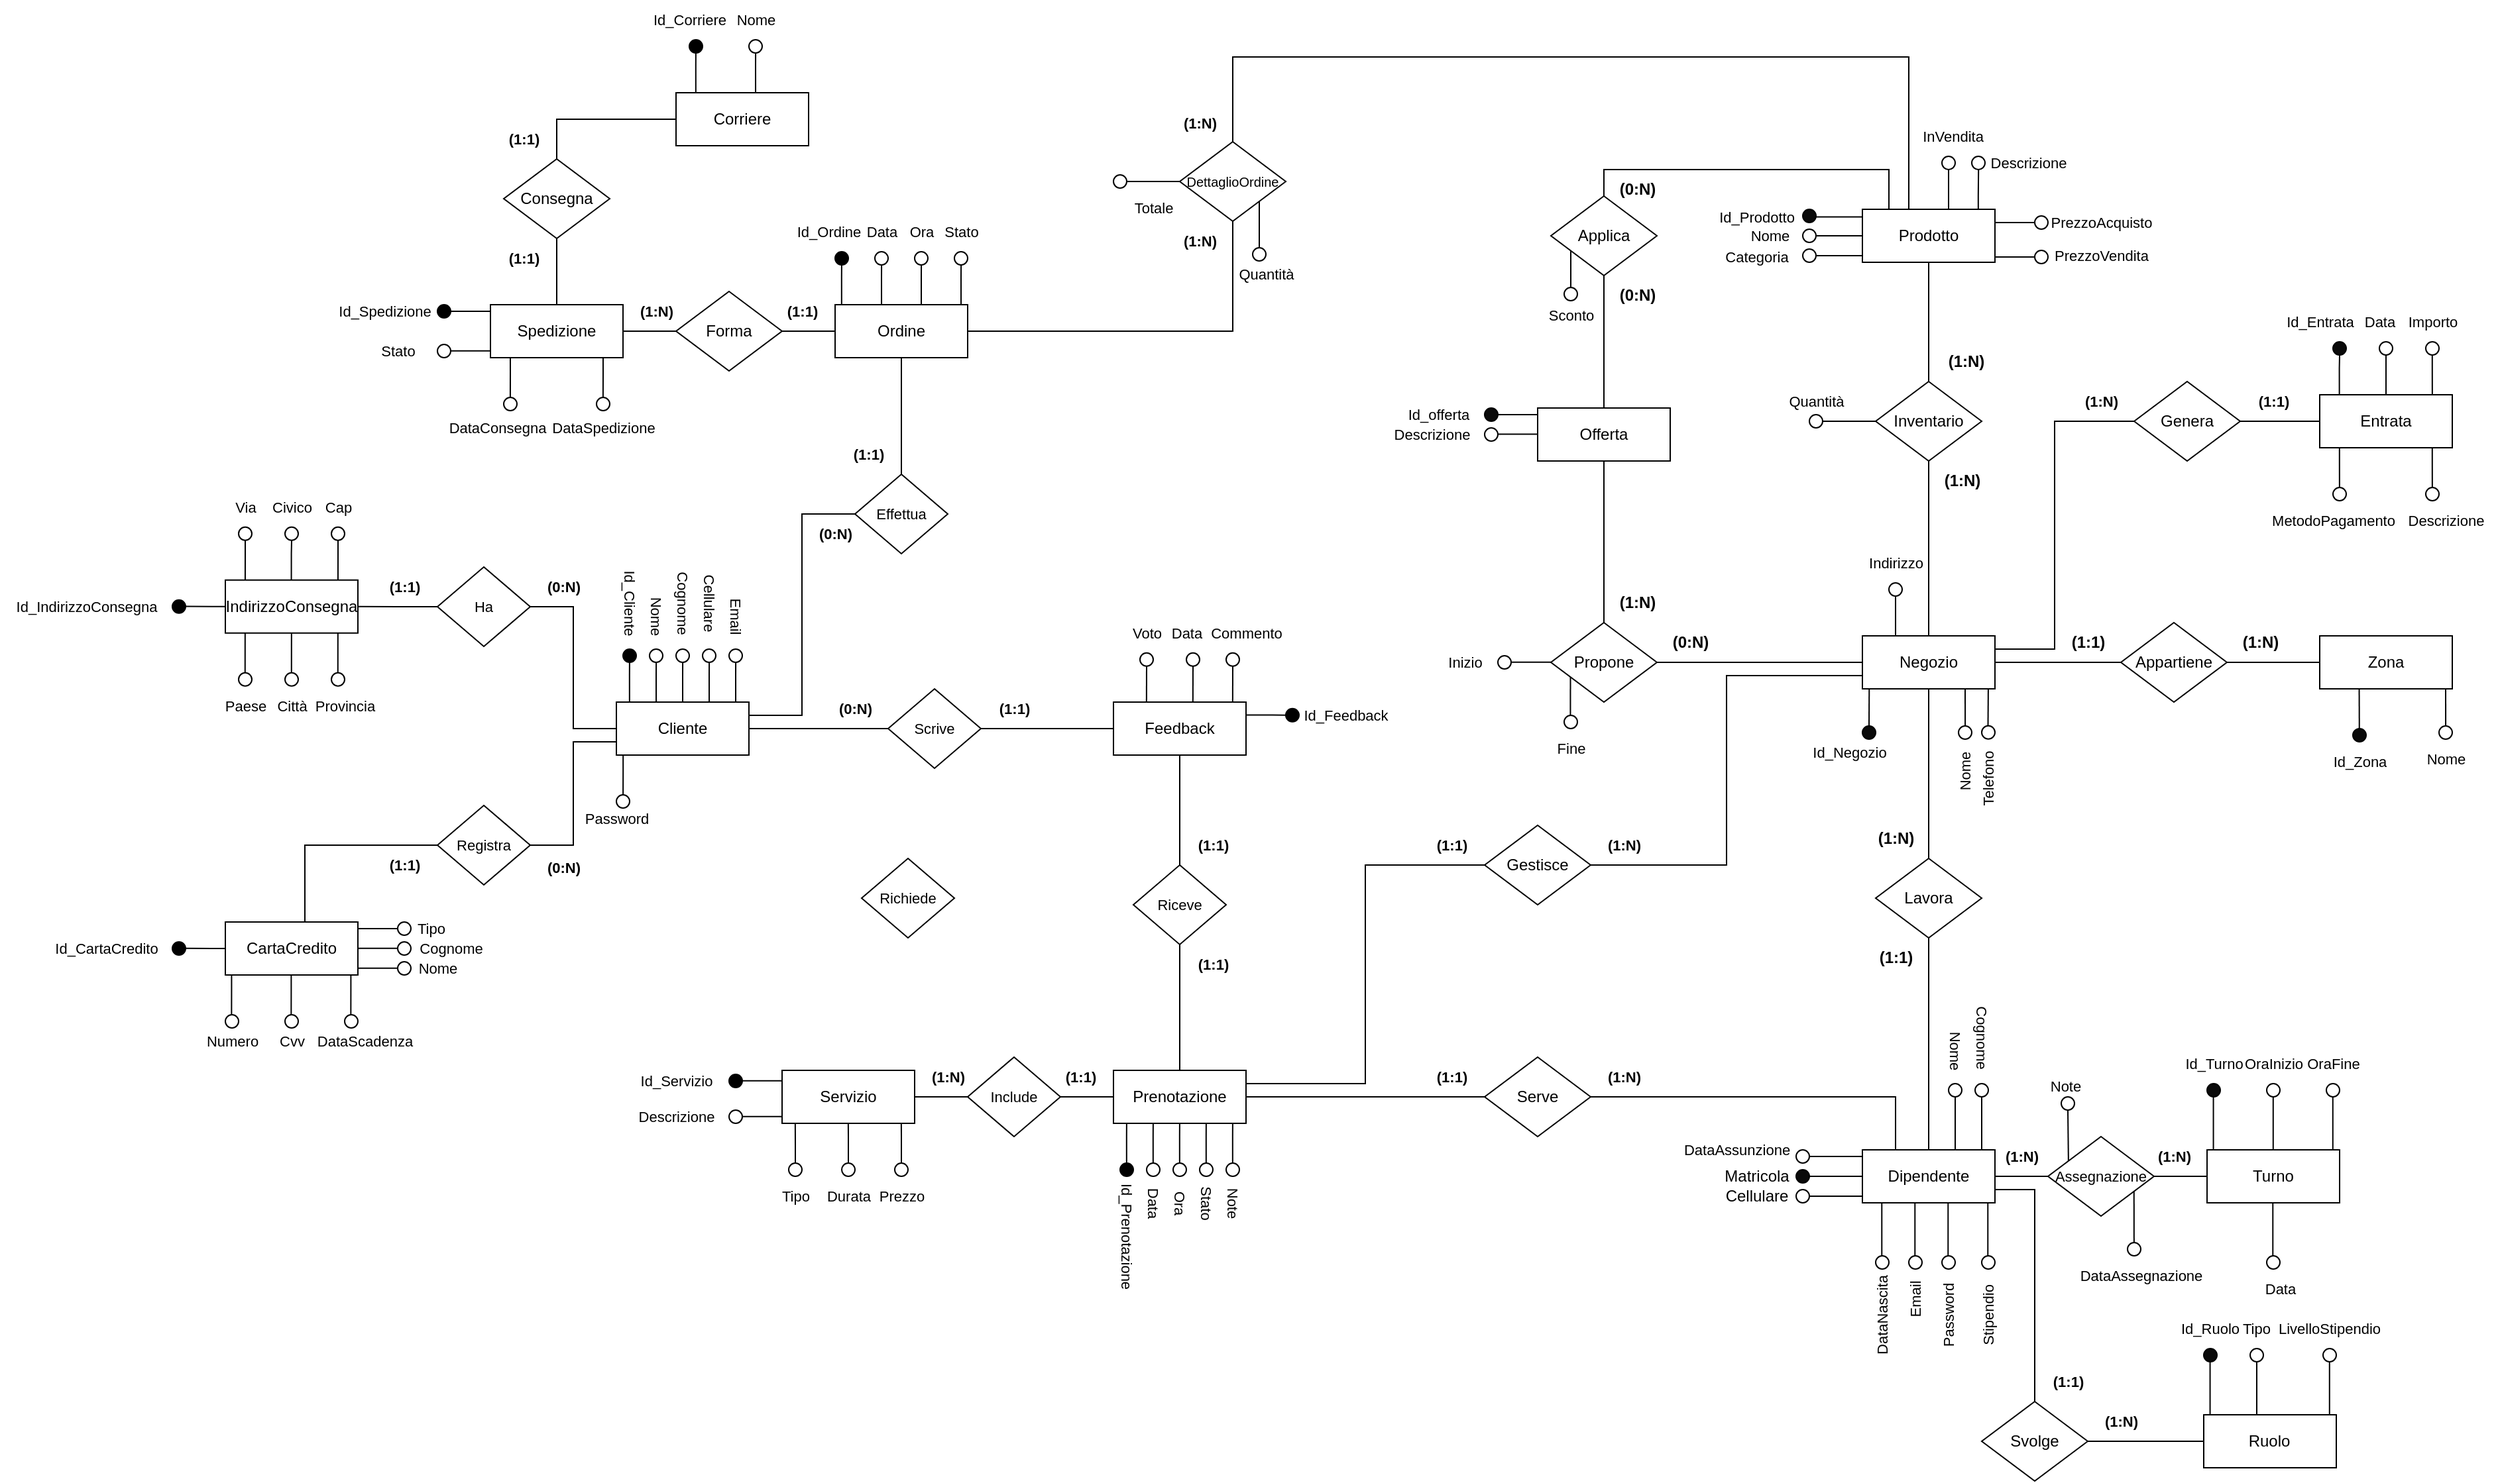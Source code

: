 <mxfile version="25.0.1">
  <diagram name="Page-1" id="gynMwfnuq9wmplJf3m1p">
    <mxGraphModel dx="3039" dy="1356" grid="1" gridSize="10" guides="1" tooltips="1" connect="1" arrows="1" fold="1" page="1" pageScale="1" pageWidth="850" pageHeight="1100" math="0" shadow="0">
      <root>
        <mxCell id="0" />
        <mxCell id="1" parent="0" />
        <mxCell id="BY9FEdLP28-7sdqENkhA-162" style="edgeStyle=none;shape=connector;rounded=0;orthogonalLoop=1;jettySize=auto;html=1;exitX=0.75;exitY=1;exitDx=0;exitDy=0;strokeColor=default;align=center;verticalAlign=middle;fontFamily=Helvetica;fontSize=11;fontColor=default;labelBackgroundColor=default;endArrow=none;" edge="1" parent="1">
          <mxGeometry relative="1" as="geometry">
            <mxPoint x="-600.003" y="460" as="targetPoint" />
            <mxPoint x="-599.86" y="432" as="sourcePoint" />
          </mxGeometry>
        </mxCell>
        <mxCell id="BY9FEdLP28-7sdqENkhA-163" style="edgeStyle=none;shape=connector;rounded=0;orthogonalLoop=1;jettySize=auto;html=1;exitX=0.25;exitY=1;exitDx=0;exitDy=0;strokeColor=default;align=center;verticalAlign=middle;fontFamily=Helvetica;fontSize=11;fontColor=default;labelBackgroundColor=default;endArrow=none;" edge="1" parent="1">
          <mxGeometry relative="1" as="geometry">
            <mxPoint x="-527.453" y="460" as="targetPoint" />
            <mxPoint x="-527.5" y="432" as="sourcePoint" />
          </mxGeometry>
        </mxCell>
        <mxCell id="BY9FEdLP28-7sdqENkhA-164" style="edgeStyle=none;shape=connector;rounded=0;orthogonalLoop=1;jettySize=auto;html=1;exitX=0.25;exitY=0;exitDx=0;exitDy=0;strokeColor=default;align=center;verticalAlign=middle;fontFamily=Helvetica;fontSize=11;fontColor=default;labelBackgroundColor=default;endArrow=none;entryX=0.5;entryY=1;entryDx=0;entryDy=0;" edge="1" parent="1" source="BY9FEdLP28-7sdqENkhA-168" target="BY9FEdLP28-7sdqENkhA-193">
          <mxGeometry relative="1" as="geometry">
            <mxPoint x="-579.953" y="360" as="targetPoint" />
          </mxGeometry>
        </mxCell>
        <mxCell id="BY9FEdLP28-7sdqENkhA-165" style="edgeStyle=none;shape=connector;rounded=0;orthogonalLoop=1;jettySize=auto;html=1;strokeColor=default;align=center;verticalAlign=middle;fontFamily=Helvetica;fontSize=11;fontColor=default;labelBackgroundColor=default;endArrow=none;entryX=0.5;entryY=1;entryDx=0;entryDy=0;exitX=0.948;exitY=-0.003;exitDx=0;exitDy=0;exitPerimeter=0;" edge="1" parent="1">
          <mxGeometry relative="1" as="geometry">
            <mxPoint x="-510.04" y="430" as="targetPoint" />
            <mxPoint x="-510.24" y="459.88" as="sourcePoint" />
          </mxGeometry>
        </mxCell>
        <mxCell id="BY9FEdLP28-7sdqENkhA-166" style="edgeStyle=orthogonalEdgeStyle;shape=connector;rounded=0;orthogonalLoop=1;jettySize=auto;html=1;strokeColor=default;align=center;verticalAlign=middle;fontFamily=Helvetica;fontSize=11;fontColor=default;labelBackgroundColor=default;endArrow=none;endFill=0;" edge="1" parent="1" source="BY9FEdLP28-7sdqENkhA-265">
          <mxGeometry relative="1" as="geometry">
            <mxPoint x="-555" y="240" as="targetPoint" />
          </mxGeometry>
        </mxCell>
        <mxCell id="BY9FEdLP28-7sdqENkhA-167" style="edgeStyle=orthogonalEdgeStyle;shape=connector;rounded=0;orthogonalLoop=1;jettySize=auto;html=1;entryX=0;entryY=0.5;entryDx=0;entryDy=0;strokeColor=default;align=center;verticalAlign=middle;fontFamily=Helvetica;fontSize=11;fontColor=default;labelBackgroundColor=default;endArrow=none;endFill=0;" edge="1" parent="1" source="BY9FEdLP28-7sdqENkhA-168" target="BY9FEdLP28-7sdqENkhA-211">
          <mxGeometry relative="1" as="geometry" />
        </mxCell>
        <mxCell id="BY9FEdLP28-7sdqENkhA-532" style="edgeStyle=orthogonalEdgeStyle;rounded=0;orthogonalLoop=1;jettySize=auto;html=1;entryX=0.5;entryY=0;entryDx=0;entryDy=0;endArrow=none;endFill=0;" edge="1" parent="1" source="BY9FEdLP28-7sdqENkhA-168" target="BY9FEdLP28-7sdqENkhA-529">
          <mxGeometry relative="1" as="geometry" />
        </mxCell>
        <mxCell id="BY9FEdLP28-7sdqENkhA-168" value="Negozio" style="whiteSpace=wrap;html=1;align=center;" vertex="1" parent="1">
          <mxGeometry x="-605" y="392" width="100" height="40" as="geometry" />
        </mxCell>
        <mxCell id="BY9FEdLP28-7sdqENkhA-169" style="edgeStyle=none;shape=connector;rounded=0;orthogonalLoop=1;jettySize=auto;html=1;exitX=0;exitY=0.25;exitDx=0;exitDy=0;strokeColor=default;align=center;verticalAlign=middle;fontFamily=Helvetica;fontSize=11;fontColor=default;labelBackgroundColor=default;endArrow=none;" edge="1" parent="1">
          <mxGeometry relative="1" as="geometry">
            <mxPoint x="-880" y="225" as="targetPoint" />
            <mxPoint x="-850" y="225" as="sourcePoint" />
            <Array as="points">
              <mxPoint x="-860" y="225" />
            </Array>
          </mxGeometry>
        </mxCell>
        <mxCell id="BY9FEdLP28-7sdqENkhA-170" style="edgeStyle=none;shape=connector;rounded=0;orthogonalLoop=1;jettySize=auto;html=1;exitX=0;exitY=0.75;exitDx=0;exitDy=0;strokeColor=default;align=center;verticalAlign=middle;fontFamily=Helvetica;fontSize=11;fontColor=default;labelBackgroundColor=default;endArrow=none;" edge="1" parent="1">
          <mxGeometry relative="1" as="geometry">
            <mxPoint x="-870" y="411.9" as="targetPoint" />
            <mxPoint x="-840" y="411.9" as="sourcePoint" />
          </mxGeometry>
        </mxCell>
        <mxCell id="BY9FEdLP28-7sdqENkhA-171" style="edgeStyle=none;shape=connector;rounded=0;orthogonalLoop=1;jettySize=auto;html=1;exitX=0.25;exitY=1;exitDx=0;exitDy=0;strokeColor=default;align=center;verticalAlign=middle;fontFamily=Helvetica;fontSize=11;fontColor=default;labelBackgroundColor=default;endArrow=none;" edge="1" parent="1">
          <mxGeometry relative="1" as="geometry">
            <mxPoint x="-825.288" y="452.0" as="targetPoint" />
            <mxPoint x="-825.25" y="422.0" as="sourcePoint" />
          </mxGeometry>
        </mxCell>
        <mxCell id="BY9FEdLP28-7sdqENkhA-172" style="edgeStyle=none;shape=connector;rounded=0;orthogonalLoop=1;jettySize=auto;html=1;exitX=0.75;exitY=1;exitDx=0;exitDy=0;strokeColor=default;align=center;verticalAlign=middle;fontFamily=Helvetica;fontSize=11;fontColor=default;labelBackgroundColor=default;endArrow=none;" edge="1" parent="1">
          <mxGeometry relative="1" as="geometry">
            <mxPoint x="-825" y="129" as="targetPoint" />
            <mxPoint x="-825" y="101" as="sourcePoint" />
          </mxGeometry>
        </mxCell>
        <mxCell id="BY9FEdLP28-7sdqENkhA-173" value="Offerta" style="whiteSpace=wrap;html=1;align=center;" vertex="1" parent="1">
          <mxGeometry x="-850" y="220" width="100" height="40" as="geometry" />
        </mxCell>
        <mxCell id="BY9FEdLP28-7sdqENkhA-174" style="edgeStyle=orthogonalEdgeStyle;shape=connector;rounded=0;orthogonalLoop=1;jettySize=auto;html=1;strokeColor=default;align=center;verticalAlign=middle;fontFamily=Helvetica;fontSize=11;fontColor=default;labelBackgroundColor=default;endArrow=none;endFill=0;" edge="1" parent="1">
          <mxGeometry relative="1" as="geometry">
            <mxPoint x="-640" y="75.74" as="targetPoint" />
            <mxPoint x="-605" y="75.74" as="sourcePoint" />
          </mxGeometry>
        </mxCell>
        <mxCell id="BY9FEdLP28-7sdqENkhA-175" style="edgeStyle=orthogonalEdgeStyle;shape=connector;rounded=0;orthogonalLoop=1;jettySize=auto;html=1;exitX=0;exitY=0.5;exitDx=0;exitDy=0;strokeColor=default;align=center;verticalAlign=middle;fontFamily=Helvetica;fontSize=11;fontColor=default;labelBackgroundColor=default;endArrow=none;endFill=0;" edge="1" parent="1">
          <mxGeometry relative="1" as="geometry">
            <mxPoint x="-640" y="90.047" as="targetPoint" />
            <mxPoint x="-605" y="90" as="sourcePoint" />
          </mxGeometry>
        </mxCell>
        <mxCell id="BY9FEdLP28-7sdqENkhA-176" style="edgeStyle=orthogonalEdgeStyle;shape=connector;rounded=0;orthogonalLoop=1;jettySize=auto;html=1;exitX=0;exitY=0.75;exitDx=0;exitDy=0;strokeColor=default;align=center;verticalAlign=middle;fontFamily=Helvetica;fontSize=11;fontColor=default;labelBackgroundColor=default;endArrow=none;endFill=0;" edge="1" parent="1">
          <mxGeometry relative="1" as="geometry">
            <mxPoint x="-640" y="105.047" as="targetPoint" />
            <mxPoint x="-605" y="105" as="sourcePoint" />
          </mxGeometry>
        </mxCell>
        <mxCell id="BY9FEdLP28-7sdqENkhA-177" style="edgeStyle=orthogonalEdgeStyle;shape=connector;rounded=0;orthogonalLoop=1;jettySize=auto;html=1;strokeColor=default;align=center;verticalAlign=middle;fontFamily=Helvetica;fontSize=11;fontColor=default;labelBackgroundColor=default;endArrow=none;endFill=0;entryX=0;entryY=0.5;entryDx=0;entryDy=0;" edge="1" parent="1" target="BY9FEdLP28-7sdqENkhA-208">
          <mxGeometry relative="1" as="geometry">
            <mxPoint x="-480" y="80" as="targetPoint" />
            <mxPoint x="-505" y="80.0" as="sourcePoint" />
          </mxGeometry>
        </mxCell>
        <mxCell id="BY9FEdLP28-7sdqENkhA-178" value="Propone" style="shape=rhombus;perimeter=rhombusPerimeter;whiteSpace=wrap;html=1;align=center;" vertex="1" parent="1">
          <mxGeometry x="-840" y="382" width="80" height="60" as="geometry" />
        </mxCell>
        <mxCell id="BY9FEdLP28-7sdqENkhA-179" value="(1:N)" style="text;html=1;align=center;verticalAlign=middle;resizable=0;points=[];autosize=1;strokeColor=none;fillColor=none;fontStyle=1" vertex="1" parent="1">
          <mxGeometry x="-552.5" y="170" width="50" height="30" as="geometry" />
        </mxCell>
        <mxCell id="BY9FEdLP28-7sdqENkhA-180" value="(1:N)" style="text;html=1;align=center;verticalAlign=middle;resizable=0;points=[];autosize=1;strokeColor=none;fillColor=none;fontStyle=1" vertex="1" parent="1">
          <mxGeometry x="-800" y="352" width="50" height="30" as="geometry" />
        </mxCell>
        <mxCell id="BY9FEdLP28-7sdqENkhA-181" value="(0:N)" style="text;html=1;align=center;verticalAlign=middle;resizable=0;points=[];autosize=1;strokeColor=none;fillColor=none;fontStyle=1" vertex="1" parent="1">
          <mxGeometry x="-760" y="382" width="50" height="30" as="geometry" />
        </mxCell>
        <mxCell id="BY9FEdLP28-7sdqENkhA-182" value="" style="endArrow=none;html=1;rounded=0;exitX=1;exitY=0.5;exitDx=0;exitDy=0;entryX=0;entryY=0.5;entryDx=0;entryDy=0;" edge="1" parent="1" source="BY9FEdLP28-7sdqENkhA-178" target="BY9FEdLP28-7sdqENkhA-168">
          <mxGeometry relative="1" as="geometry">
            <mxPoint x="-770" y="480" as="sourcePoint" />
            <mxPoint x="-610" y="480" as="targetPoint" />
          </mxGeometry>
        </mxCell>
        <mxCell id="BY9FEdLP28-7sdqENkhA-183" value="" style="endArrow=none;html=1;rounded=0;exitX=0.5;exitY=0;exitDx=0;exitDy=0;entryX=0.5;entryY=1;entryDx=0;entryDy=0;" edge="1" parent="1" source="BY9FEdLP28-7sdqENkhA-178" target="BY9FEdLP28-7sdqENkhA-173">
          <mxGeometry relative="1" as="geometry">
            <mxPoint x="-710" y="330" as="sourcePoint" />
            <mxPoint x="-550" y="330" as="targetPoint" />
          </mxGeometry>
        </mxCell>
        <mxCell id="BY9FEdLP28-7sdqENkhA-184" value="Applica" style="shape=rhombus;perimeter=rhombusPerimeter;whiteSpace=wrap;html=1;align=center;" vertex="1" parent="1">
          <mxGeometry x="-840" y="60" width="80" height="60" as="geometry" />
        </mxCell>
        <mxCell id="BY9FEdLP28-7sdqENkhA-185" value="" style="endArrow=none;html=1;rounded=0;exitX=0.5;exitY=0;exitDx=0;exitDy=0;" edge="1" parent="1" source="BY9FEdLP28-7sdqENkhA-173">
          <mxGeometry relative="1" as="geometry">
            <mxPoint x="-770" y="190" as="sourcePoint" />
            <mxPoint x="-800" y="120" as="targetPoint" />
          </mxGeometry>
        </mxCell>
        <mxCell id="BY9FEdLP28-7sdqENkhA-186" value="(0:N)" style="text;html=1;align=center;verticalAlign=middle;resizable=0;points=[];autosize=1;strokeColor=none;fillColor=none;fontStyle=1" vertex="1" parent="1">
          <mxGeometry x="-800" y="120" width="50" height="30" as="geometry" />
        </mxCell>
        <mxCell id="BY9FEdLP28-7sdqENkhA-187" value="(0:N)" style="text;html=1;align=center;verticalAlign=middle;resizable=0;points=[];autosize=1;strokeColor=none;fillColor=none;fontStyle=1" vertex="1" parent="1">
          <mxGeometry x="-800" y="40" width="50" height="30" as="geometry" />
        </mxCell>
        <mxCell id="BY9FEdLP28-7sdqENkhA-188" value="(1:N)" style="text;html=1;align=center;verticalAlign=middle;resizable=0;points=[];autosize=1;strokeColor=none;fillColor=none;fontStyle=1" vertex="1" parent="1">
          <mxGeometry x="-555" y="260" width="50" height="30" as="geometry" />
        </mxCell>
        <mxCell id="BY9FEdLP28-7sdqENkhA-189" value="Id_Negozio" style="text;html=1;align=center;verticalAlign=middle;resizable=0;points=[];autosize=1;strokeColor=none;fillColor=none;fontFamily=Helvetica;fontSize=11;fontColor=default;labelBackgroundColor=default;" vertex="1" parent="1">
          <mxGeometry x="-655" y="465" width="80" height="30" as="geometry" />
        </mxCell>
        <mxCell id="BY9FEdLP28-7sdqENkhA-190" value="" style="ellipse;whiteSpace=wrap;html=1;aspect=fixed;fontFamily=Helvetica;fontSize=11;fontColor=default;labelBackgroundColor=default;fillColor=#0A0A0A;" vertex="1" parent="1">
          <mxGeometry x="-605" y="460" width="10" height="10" as="geometry" />
        </mxCell>
        <mxCell id="BY9FEdLP28-7sdqENkhA-191" value="" style="ellipse;whiteSpace=wrap;html=1;aspect=fixed;fontFamily=Helvetica;fontSize=11;fontColor=default;labelBackgroundColor=default;fillColor=none;" vertex="1" parent="1">
          <mxGeometry x="-532.5" y="460" width="10" height="10" as="geometry" />
        </mxCell>
        <mxCell id="BY9FEdLP28-7sdqENkhA-192" value="Nome" style="text;html=1;align=center;verticalAlign=middle;resizable=1;points=[];autosize=1;strokeColor=none;fillColor=none;fontFamily=Helvetica;fontSize=11;fontColor=default;labelBackgroundColor=default;movable=1;rotatable=1;deletable=1;editable=1;locked=0;connectable=1;rotation=-90;" vertex="1" parent="1">
          <mxGeometry x="-552.5" y="480" width="50" height="30" as="geometry" />
        </mxCell>
        <mxCell id="BY9FEdLP28-7sdqENkhA-193" value="" style="ellipse;whiteSpace=wrap;html=1;aspect=fixed;fontFamily=Helvetica;fontSize=11;fontColor=default;labelBackgroundColor=default;fillColor=none;" vertex="1" parent="1">
          <mxGeometry x="-585" y="352" width="10" height="10" as="geometry" />
        </mxCell>
        <mxCell id="BY9FEdLP28-7sdqENkhA-194" value="Indirizzo" style="text;html=1;align=center;verticalAlign=middle;resizable=0;points=[];autosize=1;strokeColor=none;fillColor=none;fontFamily=Helvetica;fontSize=11;fontColor=default;labelBackgroundColor=default;" vertex="1" parent="1">
          <mxGeometry x="-615" y="322" width="70" height="30" as="geometry" />
        </mxCell>
        <mxCell id="BY9FEdLP28-7sdqENkhA-195" value="" style="ellipse;whiteSpace=wrap;html=1;aspect=fixed;fontFamily=Helvetica;fontSize=11;fontColor=default;labelBackgroundColor=default;fillColor=none;" vertex="1" parent="1">
          <mxGeometry x="-515" y="459.88" width="10" height="10" as="geometry" />
        </mxCell>
        <mxCell id="BY9FEdLP28-7sdqENkhA-196" value="Telefono" style="text;html=1;align=center;verticalAlign=middle;resizable=0;points=[];autosize=1;strokeColor=none;fillColor=none;fontFamily=Helvetica;fontSize=11;fontColor=default;labelBackgroundColor=default;rotation=-90;" vertex="1" parent="1">
          <mxGeometry x="-545" y="485" width="70" height="30" as="geometry" />
        </mxCell>
        <mxCell id="BY9FEdLP28-7sdqENkhA-197" value="" style="ellipse;whiteSpace=wrap;html=1;aspect=fixed;fontFamily=Helvetica;fontSize=11;fontColor=default;labelBackgroundColor=default;fillColor=#0A0A0A;" vertex="1" parent="1">
          <mxGeometry x="-890" y="220" width="10" height="10" as="geometry" />
        </mxCell>
        <mxCell id="BY9FEdLP28-7sdqENkhA-198" value="Id_offerta" style="text;html=1;align=center;verticalAlign=middle;resizable=0;points=[];autosize=1;strokeColor=none;fillColor=none;fontFamily=Helvetica;fontSize=11;fontColor=default;labelBackgroundColor=default;" vertex="1" parent="1">
          <mxGeometry x="-960" y="210" width="70" height="30" as="geometry" />
        </mxCell>
        <mxCell id="BY9FEdLP28-7sdqENkhA-199" value="Inizio" style="text;html=1;align=center;verticalAlign=middle;resizable=0;points=[];autosize=1;strokeColor=none;fillColor=none;fontFamily=Helvetica;fontSize=11;fontColor=default;labelBackgroundColor=default;" vertex="1" parent="1">
          <mxGeometry x="-930" y="397" width="50" height="30" as="geometry" />
        </mxCell>
        <mxCell id="BY9FEdLP28-7sdqENkhA-200" value="Fine" style="text;html=1;align=center;verticalAlign=middle;resizable=0;points=[];autosize=1;strokeColor=none;fillColor=none;fontFamily=Helvetica;fontSize=11;fontColor=default;labelBackgroundColor=default;" vertex="1" parent="1">
          <mxGeometry x="-850" y="462" width="50" height="30" as="geometry" />
        </mxCell>
        <mxCell id="BY9FEdLP28-7sdqENkhA-201" value="Sconto" style="text;html=1;align=center;verticalAlign=middle;resizable=0;points=[];autosize=1;strokeColor=none;fillColor=none;fontFamily=Helvetica;fontSize=11;fontColor=default;labelBackgroundColor=default;" vertex="1" parent="1">
          <mxGeometry x="-855" y="135" width="60" height="30" as="geometry" />
        </mxCell>
        <mxCell id="BY9FEdLP28-7sdqENkhA-202" style="edgeStyle=none;shape=connector;rounded=0;orthogonalLoop=1;jettySize=auto;html=1;exitX=0;exitY=0.75;exitDx=0;exitDy=0;strokeColor=default;align=center;verticalAlign=middle;fontFamily=Helvetica;fontSize=11;fontColor=default;labelBackgroundColor=default;endArrow=none;" edge="1" parent="1">
          <mxGeometry relative="1" as="geometry">
            <mxPoint x="-880" y="239.81" as="targetPoint" />
            <mxPoint x="-850" y="239.81" as="sourcePoint" />
          </mxGeometry>
        </mxCell>
        <mxCell id="BY9FEdLP28-7sdqENkhA-203" value="" style="ellipse;whiteSpace=wrap;html=1;aspect=fixed;fontFamily=Helvetica;fontSize=11;fontColor=default;labelBackgroundColor=default;fillColor=none;" vertex="1" parent="1">
          <mxGeometry x="-890" y="235" width="10" height="10" as="geometry" />
        </mxCell>
        <mxCell id="BY9FEdLP28-7sdqENkhA-204" value="Descrizione" style="text;html=1;align=center;verticalAlign=middle;resizable=0;points=[];autosize=1;strokeColor=none;fillColor=none;fontFamily=Helvetica;fontSize=11;fontColor=default;labelBackgroundColor=default;" vertex="1" parent="1">
          <mxGeometry x="-970" y="225" width="80" height="30" as="geometry" />
        </mxCell>
        <mxCell id="BY9FEdLP28-7sdqENkhA-205" value="" style="ellipse;whiteSpace=wrap;html=1;aspect=fixed;fontFamily=Helvetica;fontSize=11;fontColor=default;labelBackgroundColor=default;fillColor=none;" vertex="1" parent="1">
          <mxGeometry x="-880" y="407" width="10" height="10" as="geometry" />
        </mxCell>
        <mxCell id="BY9FEdLP28-7sdqENkhA-206" value="" style="ellipse;whiteSpace=wrap;html=1;aspect=fixed;fontFamily=Helvetica;fontSize=11;fontColor=default;labelBackgroundColor=default;fillColor=none;" vertex="1" parent="1">
          <mxGeometry x="-830" y="452" width="10" height="10" as="geometry" />
        </mxCell>
        <mxCell id="BY9FEdLP28-7sdqENkhA-207" value="" style="ellipse;whiteSpace=wrap;html=1;aspect=fixed;fontFamily=Helvetica;fontSize=11;fontColor=default;labelBackgroundColor=default;fillColor=none;" vertex="1" parent="1">
          <mxGeometry x="-830" y="129" width="10" height="10" as="geometry" />
        </mxCell>
        <mxCell id="BY9FEdLP28-7sdqENkhA-208" value="" style="ellipse;whiteSpace=wrap;html=1;aspect=fixed;fontFamily=Helvetica;fontSize=11;fontColor=default;labelBackgroundColor=default;fillColor=none;" vertex="1" parent="1">
          <mxGeometry x="-475" y="75" width="10" height="10" as="geometry" />
        </mxCell>
        <mxCell id="BY9FEdLP28-7sdqENkhA-209" value="" style="endArrow=none;html=1;rounded=0;entryX=0.5;entryY=1;entryDx=0;entryDy=0;" edge="1" parent="1" target="BY9FEdLP28-7sdqENkhA-211">
          <mxGeometry width="50" height="50" relative="1" as="geometry">
            <mxPoint x="-370" y="432" as="sourcePoint" />
            <mxPoint x="-370.19" y="252" as="targetPoint" />
          </mxGeometry>
        </mxCell>
        <mxCell id="BY9FEdLP28-7sdqENkhA-210" style="edgeStyle=none;shape=connector;rounded=0;orthogonalLoop=1;jettySize=auto;html=1;exitX=1;exitY=0.5;exitDx=0;exitDy=0;entryX=0;entryY=0.5;entryDx=0;entryDy=0;strokeColor=default;align=center;verticalAlign=middle;fontFamily=Helvetica;fontSize=11;fontColor=default;labelBackgroundColor=default;endArrow=none;" edge="1" parent="1" source="BY9FEdLP28-7sdqENkhA-211" target="BY9FEdLP28-7sdqENkhA-212">
          <mxGeometry relative="1" as="geometry" />
        </mxCell>
        <mxCell id="BY9FEdLP28-7sdqENkhA-211" value="Appartiene" style="shape=rhombus;perimeter=rhombusPerimeter;whiteSpace=wrap;html=1;align=center;" vertex="1" parent="1">
          <mxGeometry x="-410" y="382" width="80" height="60" as="geometry" />
        </mxCell>
        <mxCell id="BY9FEdLP28-7sdqENkhA-212" value="Zona" style="whiteSpace=wrap;html=1;align=center;" vertex="1" parent="1">
          <mxGeometry x="-260" y="392" width="100" height="40" as="geometry" />
        </mxCell>
        <mxCell id="BY9FEdLP28-7sdqENkhA-213" value="" style="edgeStyle=none;shape=connector;rounded=0;orthogonalLoop=1;jettySize=auto;html=1;exitX=0.75;exitY=1;exitDx=0;exitDy=0;strokeColor=default;align=center;verticalAlign=middle;fontFamily=Helvetica;fontSize=11;fontColor=default;labelBackgroundColor=default;endArrow=none;" edge="1" parent="1">
          <mxGeometry relative="1" as="geometry">
            <mxPoint x="-230.11" y="462" as="targetPoint" />
            <mxPoint x="-230.22" y="432" as="sourcePoint" />
          </mxGeometry>
        </mxCell>
        <mxCell id="BY9FEdLP28-7sdqENkhA-214" value="" style="ellipse;whiteSpace=wrap;html=1;aspect=fixed;fontFamily=Helvetica;fontSize=11;fontColor=default;labelBackgroundColor=default;fillColor=#0A0A0A;" vertex="1" parent="1">
          <mxGeometry x="-235" y="462" width="10" height="10" as="geometry" />
        </mxCell>
        <mxCell id="BY9FEdLP28-7sdqENkhA-215" value="Id_Zona" style="text;html=1;align=center;verticalAlign=middle;resizable=0;points=[];autosize=1;strokeColor=none;fillColor=none;fontFamily=Helvetica;fontSize=11;fontColor=default;labelBackgroundColor=default;" vertex="1" parent="1">
          <mxGeometry x="-265" y="472" width="70" height="30" as="geometry" />
        </mxCell>
        <mxCell id="BY9FEdLP28-7sdqENkhA-216" value="" style="ellipse;whiteSpace=wrap;html=1;aspect=fixed;fontFamily=Helvetica;fontSize=11;fontColor=default;labelBackgroundColor=default;fillColor=none;" vertex="1" parent="1">
          <mxGeometry x="-170" y="460" width="10" height="10" as="geometry" />
        </mxCell>
        <mxCell id="BY9FEdLP28-7sdqENkhA-217" style="edgeStyle=none;shape=connector;rounded=0;orthogonalLoop=1;jettySize=auto;html=1;exitX=0.25;exitY=1;exitDx=0;exitDy=0;strokeColor=default;align=center;verticalAlign=middle;fontFamily=Helvetica;fontSize=11;fontColor=default;labelBackgroundColor=default;endArrow=none;" edge="1" parent="1">
          <mxGeometry relative="1" as="geometry">
            <mxPoint x="-164.953" y="460" as="targetPoint" />
            <mxPoint x="-165" y="432" as="sourcePoint" />
          </mxGeometry>
        </mxCell>
        <mxCell id="BY9FEdLP28-7sdqENkhA-218" value="Nome" style="text;html=1;align=center;verticalAlign=middle;resizable=0;points=[];autosize=1;strokeColor=none;fillColor=none;fontFamily=Helvetica;fontSize=11;fontColor=default;labelBackgroundColor=default;" vertex="1" parent="1">
          <mxGeometry x="-190" y="470" width="50" height="30" as="geometry" />
        </mxCell>
        <mxCell id="BY9FEdLP28-7sdqENkhA-219" value="(1:N)" style="text;html=1;align=center;verticalAlign=middle;resizable=0;points=[];autosize=1;strokeColor=none;fillColor=none;fontStyle=1" vertex="1" parent="1">
          <mxGeometry x="-330" y="382" width="50" height="30" as="geometry" />
        </mxCell>
        <mxCell id="BY9FEdLP28-7sdqENkhA-220" value="(1:1)" style="text;html=1;align=center;verticalAlign=middle;resizable=0;points=[];autosize=1;strokeColor=none;fillColor=none;fontStyle=1" vertex="1" parent="1">
          <mxGeometry x="-460" y="382" width="50" height="30" as="geometry" />
        </mxCell>
        <mxCell id="BY9FEdLP28-7sdqENkhA-221" value="" style="ellipse;whiteSpace=wrap;html=1;aspect=fixed;fontFamily=Helvetica;fontSize=11;fontColor=default;labelBackgroundColor=default;fillColor=#0A0A0A;" vertex="1" parent="1">
          <mxGeometry x="-650" y="70" width="10" height="10" as="geometry" />
        </mxCell>
        <mxCell id="BY9FEdLP28-7sdqENkhA-222" value="Id_Prodotto" style="text;html=1;align=center;verticalAlign=middle;resizable=0;points=[];autosize=1;strokeColor=none;fillColor=none;fontFamily=Helvetica;fontSize=11;fontColor=default;labelBackgroundColor=default;" vertex="1" parent="1">
          <mxGeometry x="-725" y="61" width="80" height="30" as="geometry" />
        </mxCell>
        <mxCell id="BY9FEdLP28-7sdqENkhA-223" value="" style="ellipse;whiteSpace=wrap;html=1;aspect=fixed;fontFamily=Helvetica;fontSize=11;fontColor=default;labelBackgroundColor=default;fillColor=none;" vertex="1" parent="1">
          <mxGeometry x="-650" y="85" width="10" height="10" as="geometry" />
        </mxCell>
        <mxCell id="BY9FEdLP28-7sdqENkhA-224" value="Nome" style="text;html=1;align=center;verticalAlign=middle;resizable=0;points=[];autosize=1;strokeColor=none;fillColor=none;fontFamily=Helvetica;fontSize=11;fontColor=default;labelBackgroundColor=default;" vertex="1" parent="1">
          <mxGeometry x="-700" y="75" width="50" height="30" as="geometry" />
        </mxCell>
        <mxCell id="BY9FEdLP28-7sdqENkhA-225" value="" style="ellipse;whiteSpace=wrap;html=1;aspect=fixed;fontFamily=Helvetica;fontSize=11;fontColor=default;labelBackgroundColor=default;fillColor=none;" vertex="1" parent="1">
          <mxGeometry x="-650" y="100" width="10" height="10" as="geometry" />
        </mxCell>
        <mxCell id="BY9FEdLP28-7sdqENkhA-226" value="Categoria" style="text;html=1;align=center;verticalAlign=middle;resizable=0;points=[];autosize=1;strokeColor=none;fillColor=none;fontFamily=Helvetica;fontSize=11;fontColor=default;labelBackgroundColor=default;" vertex="1" parent="1">
          <mxGeometry x="-720" y="91" width="70" height="30" as="geometry" />
        </mxCell>
        <mxCell id="BY9FEdLP28-7sdqENkhA-227" value="PrezzoAcquisto" style="text;html=1;align=center;verticalAlign=middle;resizable=0;points=[];autosize=1;strokeColor=none;fillColor=none;fontFamily=Helvetica;fontSize=11;fontColor=default;labelBackgroundColor=default;" vertex="1" parent="1">
          <mxGeometry x="-475" y="65" width="100" height="30" as="geometry" />
        </mxCell>
        <mxCell id="BY9FEdLP28-7sdqENkhA-228" value="" style="ellipse;whiteSpace=wrap;html=1;aspect=fixed;fontFamily=Helvetica;fontSize=11;fontColor=default;labelBackgroundColor=default;fillColor=none;" vertex="1" parent="1">
          <mxGeometry x="-645" y="225" width="10" height="10" as="geometry" />
        </mxCell>
        <mxCell id="BY9FEdLP28-7sdqENkhA-229" value="Quantità" style="text;html=1;align=center;verticalAlign=middle;resizable=0;points=[];autosize=1;strokeColor=none;fillColor=none;fontFamily=Helvetica;fontSize=11;fontColor=default;labelBackgroundColor=default;" vertex="1" parent="1">
          <mxGeometry x="-675" y="200" width="70" height="30" as="geometry" />
        </mxCell>
        <mxCell id="BY9FEdLP28-7sdqENkhA-230" style="edgeStyle=orthogonalEdgeStyle;shape=connector;rounded=0;orthogonalLoop=1;jettySize=auto;html=1;entryX=0.5;entryY=1;entryDx=0;entryDy=0;strokeColor=default;align=center;verticalAlign=middle;fontFamily=Helvetica;fontSize=11;fontColor=default;labelBackgroundColor=default;endArrow=none;endFill=0;" edge="1" parent="1" source="BY9FEdLP28-7sdqENkhA-265" target="BY9FEdLP28-7sdqENkhA-233">
          <mxGeometry relative="1" as="geometry" />
        </mxCell>
        <mxCell id="BY9FEdLP28-7sdqENkhA-231" style="edgeStyle=orthogonalEdgeStyle;shape=connector;rounded=0;orthogonalLoop=1;jettySize=auto;html=1;strokeColor=default;align=center;verticalAlign=middle;fontFamily=Helvetica;fontSize=11;fontColor=default;labelBackgroundColor=default;endArrow=none;endFill=0;entryX=1;entryY=0.5;entryDx=0;entryDy=0;" edge="1" parent="1" source="BY9FEdLP28-7sdqENkhA-265" target="BY9FEdLP28-7sdqENkhA-228">
          <mxGeometry relative="1" as="geometry">
            <mxPoint x="-630.0" y="210" as="targetPoint" />
          </mxGeometry>
        </mxCell>
        <mxCell id="BY9FEdLP28-7sdqENkhA-232" style="edgeStyle=orthogonalEdgeStyle;shape=connector;rounded=0;orthogonalLoop=1;jettySize=auto;html=1;strokeColor=default;align=center;verticalAlign=middle;fontFamily=Helvetica;fontSize=11;fontColor=default;labelBackgroundColor=default;endArrow=none;endFill=0;" edge="1" parent="1">
          <mxGeometry relative="1" as="geometry">
            <mxPoint x="-585.001" y="70" as="sourcePoint" />
            <mxPoint x="-800.03" y="60" as="targetPoint" />
            <Array as="points">
              <mxPoint x="-585" y="40" />
              <mxPoint x="-800" y="40" />
            </Array>
          </mxGeometry>
        </mxCell>
        <mxCell id="BY9FEdLP28-7sdqENkhA-886" style="edgeStyle=orthogonalEdgeStyle;shape=connector;rounded=0;orthogonalLoop=1;jettySize=auto;html=1;entryX=0.5;entryY=0;entryDx=0;entryDy=0;strokeColor=default;align=center;verticalAlign=middle;fontFamily=Helvetica;fontSize=11;fontColor=default;labelBackgroundColor=default;endArrow=none;endFill=0;" edge="1" parent="1" source="BY9FEdLP28-7sdqENkhA-233" target="BY9FEdLP28-7sdqENkhA-313">
          <mxGeometry relative="1" as="geometry">
            <Array as="points">
              <mxPoint x="-570" y="-45" />
              <mxPoint x="-1080" y="-45" />
            </Array>
          </mxGeometry>
        </mxCell>
        <mxCell id="BY9FEdLP28-7sdqENkhA-233" value="&lt;div&gt;Prodotto&lt;/div&gt;" style="whiteSpace=wrap;html=1;align=center;" vertex="1" parent="1">
          <mxGeometry x="-605" y="70" width="100" height="40" as="geometry" />
        </mxCell>
        <mxCell id="BY9FEdLP28-7sdqENkhA-234" style="edgeStyle=orthogonalEdgeStyle;shape=connector;rounded=0;orthogonalLoop=1;jettySize=auto;html=1;entryX=1;entryY=0.5;entryDx=0;entryDy=0;strokeColor=default;align=center;verticalAlign=middle;fontFamily=Helvetica;fontSize=11;fontColor=default;labelBackgroundColor=default;endArrow=none;endFill=0;" edge="1" parent="1" source="BY9FEdLP28-7sdqENkhA-238" target="BY9FEdLP28-7sdqENkhA-240">
          <mxGeometry relative="1" as="geometry" />
        </mxCell>
        <mxCell id="BY9FEdLP28-7sdqENkhA-235" style="edgeStyle=orthogonalEdgeStyle;shape=connector;rounded=0;orthogonalLoop=1;jettySize=auto;html=1;exitX=0.25;exitY=0;exitDx=0;exitDy=0;strokeColor=default;align=center;verticalAlign=middle;fontFamily=Helvetica;fontSize=11;fontColor=default;labelBackgroundColor=default;endArrow=none;endFill=0;" edge="1" parent="1">
          <mxGeometry relative="1" as="geometry">
            <mxPoint x="-245" y="180" as="targetPoint" />
            <mxPoint x="-245.17" y="210" as="sourcePoint" />
            <Array as="points">
              <mxPoint x="-245.17" y="190" />
              <mxPoint x="-245.17" y="190" />
            </Array>
          </mxGeometry>
        </mxCell>
        <mxCell id="BY9FEdLP28-7sdqENkhA-236" style="edgeStyle=orthogonalEdgeStyle;shape=connector;rounded=0;orthogonalLoop=1;jettySize=auto;html=1;exitX=0.5;exitY=0;exitDx=0;exitDy=0;strokeColor=default;align=center;verticalAlign=middle;fontFamily=Helvetica;fontSize=11;fontColor=default;labelBackgroundColor=default;endArrow=none;endFill=0;" edge="1" parent="1" source="BY9FEdLP28-7sdqENkhA-238">
          <mxGeometry relative="1" as="geometry">
            <mxPoint x="-210" y="180" as="targetPoint" />
          </mxGeometry>
        </mxCell>
        <mxCell id="BY9FEdLP28-7sdqENkhA-237" style="edgeStyle=orthogonalEdgeStyle;shape=connector;rounded=0;orthogonalLoop=1;jettySize=auto;html=1;exitX=0.75;exitY=0;exitDx=0;exitDy=0;strokeColor=default;align=center;verticalAlign=middle;fontFamily=Helvetica;fontSize=11;fontColor=default;labelBackgroundColor=default;endArrow=none;endFill=0;" edge="1" parent="1">
          <mxGeometry relative="1" as="geometry">
            <mxPoint x="-175.1" y="180" as="targetPoint" />
            <mxPoint x="-175.07" y="210" as="sourcePoint" />
            <Array as="points">
              <mxPoint x="-175.1" y="191" />
              <mxPoint x="-175.1" y="191" />
            </Array>
          </mxGeometry>
        </mxCell>
        <mxCell id="BY9FEdLP28-7sdqENkhA-238" value="Entrata" style="whiteSpace=wrap;html=1;align=center;" vertex="1" parent="1">
          <mxGeometry x="-260" y="210" width="100" height="40" as="geometry" />
        </mxCell>
        <mxCell id="BY9FEdLP28-7sdqENkhA-239" style="edgeStyle=orthogonalEdgeStyle;shape=connector;rounded=0;orthogonalLoop=1;jettySize=auto;html=1;entryX=1;entryY=0.25;entryDx=0;entryDy=0;strokeColor=default;align=center;verticalAlign=middle;fontFamily=Helvetica;fontSize=11;fontColor=default;labelBackgroundColor=default;endArrow=none;endFill=0;" edge="1" parent="1" source="BY9FEdLP28-7sdqENkhA-240" target="BY9FEdLP28-7sdqENkhA-168">
          <mxGeometry relative="1" as="geometry">
            <Array as="points">
              <mxPoint x="-460" y="230" />
              <mxPoint x="-460" y="402" />
            </Array>
          </mxGeometry>
        </mxCell>
        <mxCell id="BY9FEdLP28-7sdqENkhA-240" value="Genera" style="shape=rhombus;perimeter=rhombusPerimeter;whiteSpace=wrap;html=1;align=center;" vertex="1" parent="1">
          <mxGeometry x="-400" y="200" width="80" height="60" as="geometry" />
        </mxCell>
        <mxCell id="BY9FEdLP28-7sdqENkhA-241" value="(1:N)" style="text;html=1;align=center;verticalAlign=middle;resizable=0;points=[];autosize=1;strokeColor=none;fillColor=none;fontFamily=Helvetica;fontSize=11;fontColor=default;labelBackgroundColor=default;fontStyle=1" vertex="1" parent="1">
          <mxGeometry x="-450" y="200" width="50" height="30" as="geometry" />
        </mxCell>
        <mxCell id="BY9FEdLP28-7sdqENkhA-242" value="(1:1)" style="text;html=1;align=center;verticalAlign=middle;resizable=0;points=[];autosize=1;strokeColor=none;fillColor=none;fontFamily=Helvetica;fontSize=11;fontColor=default;labelBackgroundColor=default;fontStyle=1" vertex="1" parent="1">
          <mxGeometry x="-320" y="200" width="50" height="30" as="geometry" />
        </mxCell>
        <mxCell id="BY9FEdLP28-7sdqENkhA-243" value="" style="ellipse;whiteSpace=wrap;html=1;aspect=fixed;fontFamily=Helvetica;fontSize=11;fontColor=default;labelBackgroundColor=default;fillColor=#0A0A0A;" vertex="1" parent="1">
          <mxGeometry x="-250" y="170" width="10" height="10" as="geometry" />
        </mxCell>
        <mxCell id="BY9FEdLP28-7sdqENkhA-244" value="" style="ellipse;whiteSpace=wrap;html=1;aspect=fixed;fontFamily=Helvetica;fontSize=11;fontColor=default;labelBackgroundColor=default;fillColor=none;" vertex="1" parent="1">
          <mxGeometry x="-215" y="170" width="10" height="10" as="geometry" />
        </mxCell>
        <mxCell id="BY9FEdLP28-7sdqENkhA-245" value="" style="ellipse;whiteSpace=wrap;html=1;aspect=fixed;fontFamily=Helvetica;fontSize=11;fontColor=default;labelBackgroundColor=default;fillColor=none;" vertex="1" parent="1">
          <mxGeometry x="-180" y="170" width="10" height="10" as="geometry" />
        </mxCell>
        <mxCell id="BY9FEdLP28-7sdqENkhA-246" value="Id_Entrata" style="text;html=1;align=center;verticalAlign=middle;resizable=0;points=[];autosize=1;strokeColor=none;fillColor=none;fontFamily=Helvetica;fontSize=11;fontColor=default;labelBackgroundColor=default;" vertex="1" parent="1">
          <mxGeometry x="-295" y="140" width="70" height="30" as="geometry" />
        </mxCell>
        <mxCell id="BY9FEdLP28-7sdqENkhA-247" value="Data" style="text;html=1;align=center;verticalAlign=middle;resizable=0;points=[];autosize=1;strokeColor=none;fillColor=none;fontFamily=Helvetica;fontSize=11;fontColor=default;labelBackgroundColor=default;" vertex="1" parent="1">
          <mxGeometry x="-240" y="140" width="50" height="30" as="geometry" />
        </mxCell>
        <mxCell id="BY9FEdLP28-7sdqENkhA-248" value="Importo" style="text;html=1;align=center;verticalAlign=middle;resizable=0;points=[];autosize=1;strokeColor=none;fillColor=none;fontFamily=Helvetica;fontSize=11;fontColor=default;labelBackgroundColor=default;" vertex="1" parent="1">
          <mxGeometry x="-205" y="140" width="60" height="30" as="geometry" />
        </mxCell>
        <mxCell id="BY9FEdLP28-7sdqENkhA-249" style="edgeStyle=orthogonalEdgeStyle;shape=connector;rounded=0;orthogonalLoop=1;jettySize=auto;html=1;exitX=0.75;exitY=0;exitDx=0;exitDy=0;strokeColor=default;align=center;verticalAlign=middle;fontFamily=Helvetica;fontSize=11;fontColor=default;labelBackgroundColor=default;endArrow=none;endFill=0;" edge="1" parent="1">
          <mxGeometry relative="1" as="geometry">
            <mxPoint x="-175.1" y="250" as="targetPoint" />
            <mxPoint x="-175.07" y="280" as="sourcePoint" />
            <Array as="points">
              <mxPoint x="-175.1" y="261" />
              <mxPoint x="-175.1" y="261" />
            </Array>
          </mxGeometry>
        </mxCell>
        <mxCell id="BY9FEdLP28-7sdqENkhA-250" style="edgeStyle=orthogonalEdgeStyle;shape=connector;rounded=0;orthogonalLoop=1;jettySize=auto;html=1;exitX=0.75;exitY=0;exitDx=0;exitDy=0;strokeColor=default;align=center;verticalAlign=middle;fontFamily=Helvetica;fontSize=11;fontColor=default;labelBackgroundColor=default;endArrow=none;endFill=0;" edge="1" parent="1">
          <mxGeometry relative="1" as="geometry">
            <mxPoint x="-245.1" y="250" as="targetPoint" />
            <mxPoint x="-245.07" y="280" as="sourcePoint" />
            <Array as="points">
              <mxPoint x="-245.1" y="261" />
              <mxPoint x="-245.1" y="261" />
            </Array>
          </mxGeometry>
        </mxCell>
        <mxCell id="BY9FEdLP28-7sdqENkhA-251" value="" style="ellipse;whiteSpace=wrap;html=1;aspect=fixed;fontFamily=Helvetica;fontSize=11;fontColor=default;labelBackgroundColor=default;fillColor=none;" vertex="1" parent="1">
          <mxGeometry x="-180" y="280" width="10" height="10" as="geometry" />
        </mxCell>
        <mxCell id="BY9FEdLP28-7sdqENkhA-252" value="" style="ellipse;whiteSpace=wrap;html=1;aspect=fixed;fontFamily=Helvetica;fontSize=11;fontColor=default;labelBackgroundColor=default;fillColor=none;" vertex="1" parent="1">
          <mxGeometry x="-250" y="280" width="10" height="10" as="geometry" />
        </mxCell>
        <mxCell id="BY9FEdLP28-7sdqENkhA-253" value="Descrizione" style="text;html=1;align=center;verticalAlign=middle;resizable=0;points=[];autosize=1;strokeColor=none;fillColor=none;fontFamily=Helvetica;fontSize=11;fontColor=default;labelBackgroundColor=default;" vertex="1" parent="1">
          <mxGeometry x="-205" y="290" width="80" height="30" as="geometry" />
        </mxCell>
        <mxCell id="BY9FEdLP28-7sdqENkhA-254" value="MetodoPagamento" style="text;html=1;align=center;verticalAlign=middle;resizable=0;points=[];autosize=1;strokeColor=none;fillColor=none;fontFamily=Helvetica;fontSize=11;fontColor=default;labelBackgroundColor=default;" vertex="1" parent="1">
          <mxGeometry x="-310" y="290" width="120" height="30" as="geometry" />
        </mxCell>
        <mxCell id="BY9FEdLP28-7sdqENkhA-255" style="edgeStyle=orthogonalEdgeStyle;shape=connector;rounded=0;orthogonalLoop=1;jettySize=auto;html=1;exitX=0.25;exitY=0;exitDx=0;exitDy=0;strokeColor=default;align=center;verticalAlign=middle;fontFamily=Helvetica;fontSize=11;fontColor=default;labelBackgroundColor=default;endArrow=none;endFill=0;" edge="1" parent="1">
          <mxGeometry relative="1" as="geometry">
            <mxPoint x="-517.41" y="40" as="targetPoint" />
            <mxPoint x="-517.58" y="70" as="sourcePoint" />
            <Array as="points">
              <mxPoint x="-517.41" y="60" />
              <mxPoint x="-517.41" y="60" />
            </Array>
          </mxGeometry>
        </mxCell>
        <mxCell id="BY9FEdLP28-7sdqENkhA-256" value="Descrizione" style="text;html=1;align=center;verticalAlign=middle;resizable=0;points=[];autosize=1;strokeColor=none;fillColor=none;fontFamily=Helvetica;fontSize=11;fontColor=default;labelBackgroundColor=default;" vertex="1" parent="1">
          <mxGeometry x="-520" y="20" width="80" height="30" as="geometry" />
        </mxCell>
        <mxCell id="BY9FEdLP28-7sdqENkhA-257" value="" style="ellipse;whiteSpace=wrap;html=1;aspect=fixed;fontFamily=Helvetica;fontSize=11;fontColor=default;labelBackgroundColor=default;fillColor=none;" vertex="1" parent="1">
          <mxGeometry x="-522.5" y="30" width="10" height="10" as="geometry" />
        </mxCell>
        <mxCell id="BY9FEdLP28-7sdqENkhA-258" style="edgeStyle=orthogonalEdgeStyle;shape=connector;rounded=0;orthogonalLoop=1;jettySize=auto;html=1;strokeColor=default;align=center;verticalAlign=middle;fontFamily=Helvetica;fontSize=11;fontColor=default;labelBackgroundColor=default;endArrow=none;endFill=0;entryX=0;entryY=0.5;entryDx=0;entryDy=0;" edge="1" parent="1" target="BY9FEdLP28-7sdqENkhA-259">
          <mxGeometry relative="1" as="geometry">
            <mxPoint x="-480" y="106" as="targetPoint" />
            <mxPoint x="-505" y="106.0" as="sourcePoint" />
          </mxGeometry>
        </mxCell>
        <mxCell id="BY9FEdLP28-7sdqENkhA-259" value="" style="ellipse;whiteSpace=wrap;html=1;aspect=fixed;fontFamily=Helvetica;fontSize=11;fontColor=default;labelBackgroundColor=default;fillColor=none;" vertex="1" parent="1">
          <mxGeometry x="-475" y="101" width="10" height="10" as="geometry" />
        </mxCell>
        <mxCell id="BY9FEdLP28-7sdqENkhA-260" value="PrezzoVendita" style="text;html=1;align=center;verticalAlign=middle;resizable=0;points=[];autosize=1;strokeColor=none;fillColor=none;fontFamily=Helvetica;fontSize=11;fontColor=default;labelBackgroundColor=default;" vertex="1" parent="1">
          <mxGeometry x="-470" y="90" width="90" height="30" as="geometry" />
        </mxCell>
        <mxCell id="BY9FEdLP28-7sdqENkhA-261" style="edgeStyle=orthogonalEdgeStyle;shape=connector;rounded=0;orthogonalLoop=1;jettySize=auto;html=1;exitX=0.5;exitY=0;exitDx=0;exitDy=0;strokeColor=default;align=center;verticalAlign=middle;fontFamily=Helvetica;fontSize=11;fontColor=default;labelBackgroundColor=default;endArrow=none;endFill=0;" edge="1" parent="1">
          <mxGeometry relative="1" as="geometry">
            <mxPoint x="-540" y="40" as="targetPoint" />
            <mxPoint x="-540" y="70" as="sourcePoint" />
          </mxGeometry>
        </mxCell>
        <mxCell id="BY9FEdLP28-7sdqENkhA-262" value="" style="ellipse;whiteSpace=wrap;html=1;aspect=fixed;fontFamily=Helvetica;fontSize=11;fontColor=default;labelBackgroundColor=default;fillColor=none;" vertex="1" parent="1">
          <mxGeometry x="-545" y="30" width="10" height="10" as="geometry" />
        </mxCell>
        <mxCell id="BY9FEdLP28-7sdqENkhA-263" value="InVendita" style="text;html=1;align=center;verticalAlign=middle;resizable=0;points=[];autosize=1;strokeColor=none;fillColor=none;fontFamily=Helvetica;fontSize=11;fontColor=default;labelBackgroundColor=default;" vertex="1" parent="1">
          <mxGeometry x="-572.5" width="70" height="30" as="geometry" />
        </mxCell>
        <mxCell id="BY9FEdLP28-7sdqENkhA-264" value="" style="edgeStyle=orthogonalEdgeStyle;shape=connector;rounded=0;orthogonalLoop=1;jettySize=auto;html=1;strokeColor=default;align=center;verticalAlign=middle;fontFamily=Helvetica;fontSize=11;fontColor=default;labelBackgroundColor=default;endArrow=none;endFill=0;" edge="1" parent="1" source="BY9FEdLP28-7sdqENkhA-168" target="BY9FEdLP28-7sdqENkhA-265">
          <mxGeometry relative="1" as="geometry">
            <mxPoint x="-555" y="240" as="targetPoint" />
            <mxPoint x="-555" y="392" as="sourcePoint" />
          </mxGeometry>
        </mxCell>
        <mxCell id="BY9FEdLP28-7sdqENkhA-265" value="Inventario" style="shape=rhombus;perimeter=rhombusPerimeter;whiteSpace=wrap;html=1;align=center;" vertex="1" parent="1">
          <mxGeometry x="-595" y="200" width="80" height="60" as="geometry" />
        </mxCell>
        <mxCell id="BY9FEdLP28-7sdqENkhA-266" style="edgeStyle=orthogonalEdgeStyle;shape=connector;rounded=0;orthogonalLoop=1;jettySize=auto;html=1;exitX=0.25;exitY=0;exitDx=0;exitDy=0;strokeColor=default;align=center;verticalAlign=middle;fontFamily=Helvetica;fontSize=11;fontColor=default;labelBackgroundColor=default;endArrow=none;endFill=0;" edge="1" parent="1">
          <mxGeometry relative="1" as="geometry">
            <mxPoint x="-1375.05" y="112" as="targetPoint" />
            <mxPoint x="-1375.08" y="142" as="sourcePoint" />
            <Array as="points">
              <mxPoint x="-1375.08" y="122" />
              <mxPoint x="-1375.08" y="122" />
            </Array>
          </mxGeometry>
        </mxCell>
        <mxCell id="BY9FEdLP28-7sdqENkhA-267" value="" style="ellipse;whiteSpace=wrap;html=1;aspect=fixed;fontFamily=Helvetica;fontSize=11;fontColor=default;labelBackgroundColor=default;fillColor=#000000;" vertex="1" parent="1">
          <mxGeometry x="-1380" y="102" width="10" height="10" as="geometry" />
        </mxCell>
        <mxCell id="BY9FEdLP28-7sdqENkhA-268" value="" style="ellipse;whiteSpace=wrap;html=1;aspect=fixed;fontFamily=Helvetica;fontSize=11;fontColor=default;labelBackgroundColor=default;" vertex="1" parent="1">
          <mxGeometry x="-1350" y="102" width="10" height="10" as="geometry" />
        </mxCell>
        <mxCell id="BY9FEdLP28-7sdqENkhA-269" style="edgeStyle=orthogonalEdgeStyle;shape=connector;rounded=0;orthogonalLoop=1;jettySize=auto;html=1;exitX=0.25;exitY=0;exitDx=0;exitDy=0;strokeColor=default;align=center;verticalAlign=middle;fontFamily=Helvetica;fontSize=11;fontColor=default;labelBackgroundColor=default;endArrow=none;endFill=0;" edge="1" parent="1">
          <mxGeometry relative="1" as="geometry">
            <mxPoint x="-1344.95" y="112" as="targetPoint" />
            <mxPoint x="-1344.98" y="142" as="sourcePoint" />
            <Array as="points">
              <mxPoint x="-1344.98" y="122" />
              <mxPoint x="-1344.98" y="122" />
            </Array>
          </mxGeometry>
        </mxCell>
        <mxCell id="BY9FEdLP28-7sdqENkhA-270" style="edgeStyle=orthogonalEdgeStyle;shape=connector;rounded=0;orthogonalLoop=1;jettySize=auto;html=1;entryX=1;entryY=0.5;entryDx=0;entryDy=0;strokeColor=default;align=center;verticalAlign=middle;fontFamily=Helvetica;fontSize=11;fontColor=default;labelBackgroundColor=default;endArrow=none;endFill=0;" edge="1" parent="1" source="BY9FEdLP28-7sdqENkhA-272" target="BY9FEdLP28-7sdqENkhA-277">
          <mxGeometry relative="1" as="geometry" />
        </mxCell>
        <mxCell id="BY9FEdLP28-7sdqENkhA-271" style="edgeStyle=orthogonalEdgeStyle;shape=connector;rounded=0;orthogonalLoop=1;jettySize=auto;html=1;entryX=0.5;entryY=1;entryDx=0;entryDy=0;strokeColor=default;align=center;verticalAlign=middle;fontFamily=Helvetica;fontSize=11;fontColor=default;labelBackgroundColor=default;endArrow=none;endFill=0;" edge="1" parent="1" source="BY9FEdLP28-7sdqENkhA-272" target="BY9FEdLP28-7sdqENkhA-313">
          <mxGeometry relative="1" as="geometry" />
        </mxCell>
        <mxCell id="BY9FEdLP28-7sdqENkhA-272" value="Ordine" style="whiteSpace=wrap;html=1;align=center;" vertex="1" parent="1">
          <mxGeometry x="-1380" y="142" width="100" height="40" as="geometry" />
        </mxCell>
        <mxCell id="BY9FEdLP28-7sdqENkhA-273" style="edgeStyle=orthogonalEdgeStyle;shape=connector;rounded=0;orthogonalLoop=1;jettySize=auto;html=1;strokeColor=default;align=center;verticalAlign=middle;fontFamily=Helvetica;fontSize=11;fontColor=default;labelBackgroundColor=default;endArrow=none;endFill=0;" edge="1" parent="1">
          <mxGeometry relative="1" as="geometry">
            <mxPoint x="-1670" y="147" as="targetPoint" />
            <mxPoint x="-1640" y="147" as="sourcePoint" />
          </mxGeometry>
        </mxCell>
        <mxCell id="BY9FEdLP28-7sdqENkhA-274" value="Spedizione" style="whiteSpace=wrap;html=1;align=center;" vertex="1" parent="1">
          <mxGeometry x="-1640" y="142" width="100" height="40" as="geometry" />
        </mxCell>
        <mxCell id="BY9FEdLP28-7sdqENkhA-275" value="Corriere" style="whiteSpace=wrap;html=1;align=center;" vertex="1" parent="1">
          <mxGeometry x="-1500" y="-18" width="100" height="40" as="geometry" />
        </mxCell>
        <mxCell id="BY9FEdLP28-7sdqENkhA-276" style="edgeStyle=orthogonalEdgeStyle;shape=connector;rounded=0;orthogonalLoop=1;jettySize=auto;html=1;entryX=1;entryY=0.5;entryDx=0;entryDy=0;strokeColor=default;align=center;verticalAlign=middle;fontFamily=Helvetica;fontSize=11;fontColor=default;labelBackgroundColor=default;endArrow=none;endFill=0;" edge="1" parent="1" source="BY9FEdLP28-7sdqENkhA-277" target="BY9FEdLP28-7sdqENkhA-274">
          <mxGeometry relative="1" as="geometry" />
        </mxCell>
        <mxCell id="BY9FEdLP28-7sdqENkhA-277" value="Forma" style="shape=rhombus;perimeter=rhombusPerimeter;whiteSpace=wrap;html=1;align=center;" vertex="1" parent="1">
          <mxGeometry x="-1500" y="132" width="80" height="60" as="geometry" />
        </mxCell>
        <mxCell id="BY9FEdLP28-7sdqENkhA-278" value="Id_Ordine" style="text;html=1;align=center;verticalAlign=middle;resizable=0;points=[];autosize=1;strokeColor=none;fillColor=none;fontFamily=Helvetica;fontSize=11;fontColor=default;labelBackgroundColor=default;" vertex="1" parent="1">
          <mxGeometry x="-1420" y="72" width="70" height="30" as="geometry" />
        </mxCell>
        <mxCell id="BY9FEdLP28-7sdqENkhA-279" value="Data" style="text;html=1;align=center;verticalAlign=middle;resizable=0;points=[];autosize=1;strokeColor=none;fillColor=none;fontFamily=Helvetica;fontSize=11;fontColor=default;labelBackgroundColor=default;" vertex="1" parent="1">
          <mxGeometry x="-1370" y="72" width="50" height="30" as="geometry" />
        </mxCell>
        <mxCell id="BY9FEdLP28-7sdqENkhA-280" value="Stato" style="text;html=1;align=center;verticalAlign=middle;resizable=0;points=[];autosize=1;strokeColor=none;fillColor=none;fontFamily=Helvetica;fontSize=11;fontColor=default;labelBackgroundColor=default;" vertex="1" parent="1">
          <mxGeometry x="-1310" y="72" width="50" height="30" as="geometry" />
        </mxCell>
        <mxCell id="BY9FEdLP28-7sdqENkhA-281" value="" style="ellipse;whiteSpace=wrap;html=1;aspect=fixed;fontFamily=Helvetica;fontSize=11;fontColor=default;labelBackgroundColor=default;" vertex="1" parent="1">
          <mxGeometry x="-1320" y="102" width="10" height="10" as="geometry" />
        </mxCell>
        <mxCell id="BY9FEdLP28-7sdqENkhA-282" style="edgeStyle=orthogonalEdgeStyle;shape=connector;rounded=0;orthogonalLoop=1;jettySize=auto;html=1;exitX=0.25;exitY=0;exitDx=0;exitDy=0;strokeColor=default;align=center;verticalAlign=middle;fontFamily=Helvetica;fontSize=11;fontColor=default;labelBackgroundColor=default;endArrow=none;endFill=0;" edge="1" parent="1">
          <mxGeometry relative="1" as="geometry">
            <mxPoint x="-1314.95" y="112" as="targetPoint" />
            <mxPoint x="-1314.98" y="142" as="sourcePoint" />
            <Array as="points">
              <mxPoint x="-1314.98" y="122" />
              <mxPoint x="-1314.98" y="122" />
            </Array>
          </mxGeometry>
        </mxCell>
        <mxCell id="BY9FEdLP28-7sdqENkhA-283" value="Ora" style="text;html=1;align=center;verticalAlign=middle;resizable=0;points=[];autosize=1;strokeColor=none;fillColor=none;fontFamily=Helvetica;fontSize=11;fontColor=default;labelBackgroundColor=default;" vertex="1" parent="1">
          <mxGeometry x="-1335" y="72" width="40" height="30" as="geometry" />
        </mxCell>
        <mxCell id="BY9FEdLP28-7sdqENkhA-284" style="edgeStyle=orthogonalEdgeStyle;shape=connector;rounded=0;orthogonalLoop=1;jettySize=auto;html=1;entryX=0;entryY=0.5;entryDx=0;entryDy=0;strokeColor=default;align=center;verticalAlign=middle;fontFamily=Helvetica;fontSize=11;fontColor=default;labelBackgroundColor=default;endArrow=none;endFill=0;exitX=0.5;exitY=0;exitDx=0;exitDy=0;" edge="1" parent="1" source="BY9FEdLP28-7sdqENkhA-286" target="BY9FEdLP28-7sdqENkhA-275">
          <mxGeometry relative="1" as="geometry" />
        </mxCell>
        <mxCell id="BY9FEdLP28-7sdqENkhA-285" style="edgeStyle=orthogonalEdgeStyle;shape=connector;rounded=0;orthogonalLoop=1;jettySize=auto;html=1;exitX=0.5;exitY=1;exitDx=0;exitDy=0;entryX=0.5;entryY=0;entryDx=0;entryDy=0;strokeColor=default;align=center;verticalAlign=middle;fontFamily=Helvetica;fontSize=11;fontColor=default;labelBackgroundColor=default;endArrow=none;endFill=0;" edge="1" parent="1" source="BY9FEdLP28-7sdqENkhA-286" target="BY9FEdLP28-7sdqENkhA-274">
          <mxGeometry relative="1" as="geometry" />
        </mxCell>
        <mxCell id="BY9FEdLP28-7sdqENkhA-286" value="Consegna" style="shape=rhombus;perimeter=rhombusPerimeter;whiteSpace=wrap;html=1;align=center;" vertex="1" parent="1">
          <mxGeometry x="-1630" y="32" width="80" height="60" as="geometry" />
        </mxCell>
        <mxCell id="BY9FEdLP28-7sdqENkhA-287" style="edgeStyle=orthogonalEdgeStyle;shape=connector;rounded=0;orthogonalLoop=1;jettySize=auto;html=1;exitX=0.25;exitY=0;exitDx=0;exitDy=0;strokeColor=default;align=center;verticalAlign=middle;fontFamily=Helvetica;fontSize=11;fontColor=default;labelBackgroundColor=default;endArrow=none;endFill=0;" edge="1" parent="1">
          <mxGeometry relative="1" as="geometry">
            <mxPoint x="-1485.05" y="-48" as="targetPoint" />
            <mxPoint x="-1485.08" y="-18" as="sourcePoint" />
            <Array as="points">
              <mxPoint x="-1485.08" y="-38" />
              <mxPoint x="-1485.08" y="-38" />
            </Array>
          </mxGeometry>
        </mxCell>
        <mxCell id="BY9FEdLP28-7sdqENkhA-288" value="" style="ellipse;whiteSpace=wrap;html=1;aspect=fixed;fontFamily=Helvetica;fontSize=11;fontColor=default;labelBackgroundColor=default;fillColor=#000000;" vertex="1" parent="1">
          <mxGeometry x="-1490" y="-58" width="10" height="10" as="geometry" />
        </mxCell>
        <mxCell id="BY9FEdLP28-7sdqENkhA-289" value="Id_Corriere" style="text;html=1;align=center;verticalAlign=middle;resizable=0;points=[];autosize=1;strokeColor=none;fillColor=none;fontFamily=Helvetica;fontSize=11;fontColor=default;labelBackgroundColor=default;" vertex="1" parent="1">
          <mxGeometry x="-1530" y="-88" width="80" height="30" as="geometry" />
        </mxCell>
        <mxCell id="BY9FEdLP28-7sdqENkhA-290" value="" style="ellipse;whiteSpace=wrap;html=1;aspect=fixed;fontFamily=Helvetica;fontSize=11;fontColor=default;labelBackgroundColor=default;" vertex="1" parent="1">
          <mxGeometry x="-1445" y="-58" width="10" height="10" as="geometry" />
        </mxCell>
        <mxCell id="BY9FEdLP28-7sdqENkhA-291" style="edgeStyle=orthogonalEdgeStyle;shape=connector;rounded=0;orthogonalLoop=1;jettySize=auto;html=1;exitX=0.25;exitY=0;exitDx=0;exitDy=0;strokeColor=default;align=center;verticalAlign=middle;fontFamily=Helvetica;fontSize=11;fontColor=default;labelBackgroundColor=default;endArrow=none;endFill=0;" edge="1" parent="1">
          <mxGeometry relative="1" as="geometry">
            <mxPoint x="-1439.95" y="-48" as="targetPoint" />
            <mxPoint x="-1439.98" y="-18" as="sourcePoint" />
            <Array as="points">
              <mxPoint x="-1439.98" y="-38" />
              <mxPoint x="-1439.98" y="-38" />
            </Array>
          </mxGeometry>
        </mxCell>
        <mxCell id="BY9FEdLP28-7sdqENkhA-292" value="Nome" style="text;html=1;align=center;verticalAlign=middle;resizable=0;points=[];autosize=1;strokeColor=none;fillColor=none;fontFamily=Helvetica;fontSize=11;fontColor=default;labelBackgroundColor=default;" vertex="1" parent="1">
          <mxGeometry x="-1465" y="-88" width="50" height="30" as="geometry" />
        </mxCell>
        <mxCell id="BY9FEdLP28-7sdqENkhA-293" style="edgeStyle=orthogonalEdgeStyle;shape=connector;rounded=0;orthogonalLoop=1;jettySize=auto;html=1;exitX=0.25;exitY=0;exitDx=0;exitDy=0;strokeColor=default;align=center;verticalAlign=middle;fontFamily=Helvetica;fontSize=11;fontColor=default;labelBackgroundColor=default;endArrow=none;endFill=0;" edge="1" parent="1">
          <mxGeometry relative="1" as="geometry">
            <mxPoint x="-1625.02" y="182" as="targetPoint" />
            <mxPoint x="-1625.05" y="212" as="sourcePoint" />
            <Array as="points">
              <mxPoint x="-1625.07" y="192" />
              <mxPoint x="-1625.07" y="192" />
            </Array>
          </mxGeometry>
        </mxCell>
        <mxCell id="BY9FEdLP28-7sdqENkhA-294" value="" style="ellipse;whiteSpace=wrap;html=1;aspect=fixed;fontFamily=Helvetica;fontSize=11;fontColor=default;labelBackgroundColor=default;" vertex="1" parent="1">
          <mxGeometry x="-1630" y="212" width="10" height="10" as="geometry" />
        </mxCell>
        <mxCell id="BY9FEdLP28-7sdqENkhA-295" value="" style="ellipse;whiteSpace=wrap;html=1;aspect=fixed;fontFamily=Helvetica;fontSize=11;fontColor=default;labelBackgroundColor=default;fillColor=#000000;" vertex="1" parent="1">
          <mxGeometry x="-1680" y="142" width="10" height="10" as="geometry" />
        </mxCell>
        <mxCell id="BY9FEdLP28-7sdqENkhA-296" style="edgeStyle=orthogonalEdgeStyle;shape=connector;rounded=0;orthogonalLoop=1;jettySize=auto;html=1;exitX=0.25;exitY=0;exitDx=0;exitDy=0;strokeColor=default;align=center;verticalAlign=middle;fontFamily=Helvetica;fontSize=11;fontColor=default;labelBackgroundColor=default;endArrow=none;endFill=0;" edge="1" parent="1">
          <mxGeometry relative="1" as="geometry">
            <mxPoint x="-1555.02" y="182" as="targetPoint" />
            <mxPoint x="-1555.05" y="212" as="sourcePoint" />
            <Array as="points">
              <mxPoint x="-1555.07" y="192" />
              <mxPoint x="-1555.07" y="192" />
            </Array>
          </mxGeometry>
        </mxCell>
        <mxCell id="BY9FEdLP28-7sdqENkhA-297" value="" style="ellipse;whiteSpace=wrap;html=1;aspect=fixed;fontFamily=Helvetica;fontSize=11;fontColor=default;labelBackgroundColor=default;" vertex="1" parent="1">
          <mxGeometry x="-1560" y="212" width="10" height="10" as="geometry" />
        </mxCell>
        <mxCell id="BY9FEdLP28-7sdqENkhA-298" value="Id_Spedizione" style="text;html=1;align=center;verticalAlign=middle;resizable=0;points=[];autosize=1;strokeColor=none;fillColor=none;fontFamily=Helvetica;fontSize=11;fontColor=default;labelBackgroundColor=default;" vertex="1" parent="1">
          <mxGeometry x="-1765" y="132" width="90" height="30" as="geometry" />
        </mxCell>
        <mxCell id="BY9FEdLP28-7sdqENkhA-299" value="DataConsegna" style="text;html=1;align=center;verticalAlign=middle;resizable=0;points=[];autosize=1;strokeColor=none;fillColor=none;fontFamily=Helvetica;fontSize=11;fontColor=default;labelBackgroundColor=default;" vertex="1" parent="1">
          <mxGeometry x="-1685" y="220" width="100" height="30" as="geometry" />
        </mxCell>
        <mxCell id="BY9FEdLP28-7sdqENkhA-300" value="DataSpedizione" style="text;html=1;align=center;verticalAlign=middle;resizable=0;points=[];autosize=1;strokeColor=none;fillColor=none;fontFamily=Helvetica;fontSize=11;fontColor=default;labelBackgroundColor=default;" vertex="1" parent="1">
          <mxGeometry x="-1605" y="220" width="100" height="30" as="geometry" />
        </mxCell>
        <mxCell id="BY9FEdLP28-7sdqENkhA-301" style="edgeStyle=orthogonalEdgeStyle;shape=connector;rounded=0;orthogonalLoop=1;jettySize=auto;html=1;strokeColor=default;align=center;verticalAlign=middle;fontFamily=Helvetica;fontSize=11;fontColor=default;labelBackgroundColor=default;endArrow=none;endFill=0;" edge="1" parent="1">
          <mxGeometry relative="1" as="geometry">
            <mxPoint x="-1670" y="176.88" as="targetPoint" />
            <mxPoint x="-1640" y="176.88" as="sourcePoint" />
          </mxGeometry>
        </mxCell>
        <mxCell id="BY9FEdLP28-7sdqENkhA-302" value="" style="ellipse;whiteSpace=wrap;html=1;aspect=fixed;fontFamily=Helvetica;fontSize=11;fontColor=default;labelBackgroundColor=default;" vertex="1" parent="1">
          <mxGeometry x="-1680" y="172" width="10" height="10" as="geometry" />
        </mxCell>
        <mxCell id="BY9FEdLP28-7sdqENkhA-303" value="Stato" style="text;html=1;align=center;verticalAlign=middle;resizable=0;points=[];autosize=1;strokeColor=none;fillColor=none;fontFamily=Helvetica;fontSize=11;fontColor=default;labelBackgroundColor=default;" vertex="1" parent="1">
          <mxGeometry x="-1735" y="162" width="50" height="30" as="geometry" />
        </mxCell>
        <mxCell id="BY9FEdLP28-7sdqENkhA-304" value="(1:1)" style="text;html=1;align=center;verticalAlign=middle;resizable=0;points=[];autosize=1;strokeColor=none;fillColor=none;fontFamily=Helvetica;fontSize=11;fontColor=default;labelBackgroundColor=default;fontStyle=1" vertex="1" parent="1">
          <mxGeometry x="-1430" y="132" width="50" height="30" as="geometry" />
        </mxCell>
        <mxCell id="BY9FEdLP28-7sdqENkhA-305" value="(1:N)" style="text;html=1;align=center;verticalAlign=middle;resizable=0;points=[];autosize=1;strokeColor=none;fillColor=none;fontFamily=Helvetica;fontSize=11;fontColor=default;labelBackgroundColor=default;fontStyle=1" vertex="1" parent="1">
          <mxGeometry x="-1540" y="132" width="50" height="30" as="geometry" />
        </mxCell>
        <mxCell id="BY9FEdLP28-7sdqENkhA-306" value="(1:1)" style="text;html=1;align=center;verticalAlign=middle;resizable=0;points=[];autosize=1;strokeColor=none;fillColor=none;fontFamily=Helvetica;fontSize=11;fontColor=default;labelBackgroundColor=default;fontStyle=1" vertex="1" parent="1">
          <mxGeometry x="-1640" y="2" width="50" height="30" as="geometry" />
        </mxCell>
        <mxCell id="BY9FEdLP28-7sdqENkhA-307" value="(1:1)" style="text;html=1;align=center;verticalAlign=middle;resizable=0;points=[];autosize=1;strokeColor=none;fillColor=none;fontFamily=Helvetica;fontSize=11;fontColor=default;labelBackgroundColor=default;fontStyle=1" vertex="1" parent="1">
          <mxGeometry x="-1640" y="92" width="50" height="30" as="geometry" />
        </mxCell>
        <mxCell id="BY9FEdLP28-7sdqENkhA-308" value="" style="ellipse;whiteSpace=wrap;html=1;aspect=fixed;fontFamily=Helvetica;fontSize=11;fontColor=default;labelBackgroundColor=default;" vertex="1" parent="1">
          <mxGeometry x="-1290" y="102" width="10" height="10" as="geometry" />
        </mxCell>
        <mxCell id="BY9FEdLP28-7sdqENkhA-309" style="edgeStyle=orthogonalEdgeStyle;shape=connector;rounded=0;orthogonalLoop=1;jettySize=auto;html=1;exitX=0.25;exitY=0;exitDx=0;exitDy=0;strokeColor=default;align=center;verticalAlign=middle;fontFamily=Helvetica;fontSize=11;fontColor=default;labelBackgroundColor=default;endArrow=none;endFill=0;" edge="1" parent="1">
          <mxGeometry relative="1" as="geometry">
            <mxPoint x="-1284.95" y="112" as="targetPoint" />
            <mxPoint x="-1284.98" y="142" as="sourcePoint" />
            <Array as="points">
              <mxPoint x="-1284.98" y="122" />
              <mxPoint x="-1284.98" y="122" />
            </Array>
          </mxGeometry>
        </mxCell>
        <mxCell id="BY9FEdLP28-7sdqENkhA-312" style="edgeStyle=orthogonalEdgeStyle;rounded=0;orthogonalLoop=1;jettySize=auto;html=1;endArrow=none;endFill=0;" edge="1" parent="1" source="BY9FEdLP28-7sdqENkhA-313">
          <mxGeometry relative="1" as="geometry">
            <mxPoint x="-1160" y="49" as="targetPoint" />
          </mxGeometry>
        </mxCell>
        <mxCell id="BY9FEdLP28-7sdqENkhA-678" style="edgeStyle=orthogonalEdgeStyle;shape=connector;rounded=0;orthogonalLoop=1;jettySize=auto;html=1;exitX=1;exitY=1;exitDx=0;exitDy=0;strokeColor=default;align=center;verticalAlign=middle;fontFamily=Helvetica;fontSize=11;fontColor=default;labelBackgroundColor=default;endArrow=none;endFill=0;entryX=0;entryY=0.5;entryDx=0;entryDy=0;" edge="1" parent="1" source="BY9FEdLP28-7sdqENkhA-313" target="BY9FEdLP28-7sdqENkhA-338">
          <mxGeometry relative="1" as="geometry">
            <mxPoint x="-1060.111" y="97" as="targetPoint" />
          </mxGeometry>
        </mxCell>
        <mxCell id="BY9FEdLP28-7sdqENkhA-313" value="&lt;font style=&quot;font-size: 10px;&quot;&gt;DettaglioOrdine&lt;/font&gt;" style="shape=rhombus;perimeter=rhombusPerimeter;whiteSpace=wrap;html=1;align=center;" vertex="1" parent="1">
          <mxGeometry x="-1120" y="19" width="80" height="60" as="geometry" />
        </mxCell>
        <mxCell id="BY9FEdLP28-7sdqENkhA-336" value="(1:N)" style="text;html=1;align=center;verticalAlign=middle;resizable=0;points=[];autosize=1;strokeColor=none;fillColor=none;fontFamily=Helvetica;fontSize=11;fontColor=default;labelBackgroundColor=default;fontStyle=1" vertex="1" parent="1">
          <mxGeometry x="-1130" y="79" width="50" height="30" as="geometry" />
        </mxCell>
        <mxCell id="BY9FEdLP28-7sdqENkhA-337" value="(1:N)" style="text;html=1;align=center;verticalAlign=middle;resizable=0;points=[];autosize=1;strokeColor=none;fillColor=none;fontFamily=Helvetica;fontSize=11;fontColor=default;labelBackgroundColor=default;fontStyle=1" vertex="1" parent="1">
          <mxGeometry x="-1130" y="-10" width="50" height="30" as="geometry" />
        </mxCell>
        <mxCell id="BY9FEdLP28-7sdqENkhA-338" value="" style="ellipse;whiteSpace=wrap;html=1;aspect=fixed;fontFamily=Helvetica;fontSize=11;fontColor=default;labelBackgroundColor=default;fillColor=none;direction=south;" vertex="1" parent="1">
          <mxGeometry x="-1065" y="99" width="10" height="10" as="geometry" />
        </mxCell>
        <mxCell id="BY9FEdLP28-7sdqENkhA-339" value="Quantità" style="text;html=1;align=center;verticalAlign=middle;resizable=0;points=[];autosize=1;strokeColor=none;fillColor=none;fontFamily=Helvetica;fontSize=11;fontColor=default;labelBackgroundColor=default;" vertex="1" parent="1">
          <mxGeometry x="-1090" y="104" width="70" height="30" as="geometry" />
        </mxCell>
        <mxCell id="BY9FEdLP28-7sdqENkhA-340" value="Totale" style="text;html=1;align=center;verticalAlign=middle;resizable=0;points=[];autosize=1;strokeColor=none;fillColor=none;fontFamily=Helvetica;fontSize=11;fontColor=default;labelBackgroundColor=default;" vertex="1" parent="1">
          <mxGeometry x="-1165" y="54" width="50" height="30" as="geometry" />
        </mxCell>
        <mxCell id="BY9FEdLP28-7sdqENkhA-341" value="" style="ellipse;whiteSpace=wrap;html=1;aspect=fixed;fontFamily=Helvetica;fontSize=11;fontColor=default;labelBackgroundColor=default;fillColor=none;" vertex="1" parent="1">
          <mxGeometry x="-1170" y="44" width="10" height="10" as="geometry" />
        </mxCell>
        <mxCell id="BY9FEdLP28-7sdqENkhA-522" style="edgeStyle=orthogonalEdgeStyle;rounded=0;orthogonalLoop=1;jettySize=auto;html=1;endArrow=none;endFill=0;" edge="1" parent="1" source="BY9FEdLP28-7sdqENkhA-452">
          <mxGeometry relative="1" as="geometry">
            <mxPoint x="-645" y="800" as="targetPoint" />
          </mxGeometry>
        </mxCell>
        <mxCell id="BY9FEdLP28-7sdqENkhA-895" style="edgeStyle=orthogonalEdgeStyle;shape=connector;rounded=0;orthogonalLoop=1;jettySize=auto;html=1;exitX=0.25;exitY=0;exitDx=0;exitDy=0;entryX=1;entryY=0.5;entryDx=0;entryDy=0;strokeColor=default;align=center;verticalAlign=middle;fontFamily=Helvetica;fontSize=11;fontColor=default;labelBackgroundColor=default;endArrow=none;endFill=0;" edge="1" parent="1" source="BY9FEdLP28-7sdqENkhA-452" target="BY9FEdLP28-7sdqENkhA-894">
          <mxGeometry relative="1" as="geometry" />
        </mxCell>
        <mxCell id="BY9FEdLP28-7sdqENkhA-452" value="Dipendente" style="whiteSpace=wrap;html=1;align=center;" vertex="1" parent="1">
          <mxGeometry x="-605.002" y="780" width="100" height="40" as="geometry" />
        </mxCell>
        <mxCell id="BY9FEdLP28-7sdqENkhA-453" value="Ruolo" style="whiteSpace=wrap;html=1;align=center;" vertex="1" parent="1">
          <mxGeometry x="-347.502" y="980" width="100" height="40" as="geometry" />
        </mxCell>
        <mxCell id="BY9FEdLP28-7sdqENkhA-454" style="edgeStyle=orthogonalEdgeStyle;shape=connector;rounded=0;orthogonalLoop=1;jettySize=auto;html=1;entryX=1;entryY=0.5;entryDx=0;entryDy=0;strokeColor=default;align=center;verticalAlign=middle;fontFamily=Helvetica;fontSize=11;fontColor=default;labelBackgroundColor=default;endArrow=none;endFill=0;" edge="1" source="BY9FEdLP28-7sdqENkhA-455" target="BY9FEdLP28-7sdqENkhA-460" parent="1">
          <mxGeometry relative="1" as="geometry" />
        </mxCell>
        <mxCell id="BY9FEdLP28-7sdqENkhA-455" value="Turno" style="whiteSpace=wrap;html=1;align=center;" vertex="1" parent="1">
          <mxGeometry x="-345.002" y="780" width="100" height="40" as="geometry" />
        </mxCell>
        <mxCell id="BY9FEdLP28-7sdqENkhA-456" style="edgeStyle=orthogonalEdgeStyle;rounded=0;orthogonalLoop=1;jettySize=auto;html=1;exitX=1;exitY=0.5;exitDx=0;exitDy=0;entryX=0;entryY=0.5;entryDx=0;entryDy=0;endArrow=none;endFill=0;" edge="1" source="BY9FEdLP28-7sdqENkhA-458" target="BY9FEdLP28-7sdqENkhA-453" parent="1">
          <mxGeometry relative="1" as="geometry" />
        </mxCell>
        <mxCell id="BY9FEdLP28-7sdqENkhA-457" style="edgeStyle=orthogonalEdgeStyle;shape=connector;rounded=0;orthogonalLoop=1;jettySize=auto;html=1;entryX=1;entryY=0.75;entryDx=0;entryDy=0;strokeColor=default;align=center;verticalAlign=middle;fontFamily=Helvetica;fontSize=11;fontColor=default;labelBackgroundColor=default;endArrow=none;endFill=0;exitX=0.5;exitY=0;exitDx=0;exitDy=0;" edge="1" source="BY9FEdLP28-7sdqENkhA-458" target="BY9FEdLP28-7sdqENkhA-452" parent="1">
          <mxGeometry relative="1" as="geometry">
            <Array as="points">
              <mxPoint x="-475.002" y="970" />
              <mxPoint x="-475.002" y="810" />
            </Array>
          </mxGeometry>
        </mxCell>
        <mxCell id="BY9FEdLP28-7sdqENkhA-458" value="Svolge" style="shape=rhombus;perimeter=rhombusPerimeter;whiteSpace=wrap;html=1;align=center;" vertex="1" parent="1">
          <mxGeometry x="-515.002" y="970" width="80" height="60" as="geometry" />
        </mxCell>
        <mxCell id="BY9FEdLP28-7sdqENkhA-459" style="edgeStyle=orthogonalEdgeStyle;shape=connector;rounded=0;orthogonalLoop=1;jettySize=auto;html=1;entryX=1;entryY=0.5;entryDx=0;entryDy=0;strokeColor=default;align=center;verticalAlign=middle;fontFamily=Helvetica;fontSize=11;fontColor=default;labelBackgroundColor=default;endArrow=none;endFill=0;" edge="1" source="BY9FEdLP28-7sdqENkhA-460" target="BY9FEdLP28-7sdqENkhA-452" parent="1">
          <mxGeometry relative="1" as="geometry" />
        </mxCell>
        <mxCell id="BY9FEdLP28-7sdqENkhA-460" value="&lt;font style=&quot;font-size: 11px;&quot;&gt;Assegnazione&lt;/font&gt;" style="shape=rhombus;perimeter=rhombusPerimeter;whiteSpace=wrap;html=1;align=center;" vertex="1" parent="1">
          <mxGeometry x="-465.002" y="770" width="80" height="60" as="geometry" />
        </mxCell>
        <mxCell id="BY9FEdLP28-7sdqENkhA-461" style="edgeStyle=none;shape=connector;rounded=0;orthogonalLoop=1;jettySize=auto;html=1;strokeColor=default;align=center;verticalAlign=middle;fontFamily=Helvetica;fontSize=11;fontColor=default;labelBackgroundColor=default;endArrow=none;" edge="1" parent="1">
          <mxGeometry relative="1" as="geometry">
            <mxPoint x="-340.222" y="780" as="sourcePoint" />
            <mxPoint x="-340.222" y="740" as="targetPoint" />
          </mxGeometry>
        </mxCell>
        <mxCell id="BY9FEdLP28-7sdqENkhA-462" value="" style="ellipse;whiteSpace=wrap;html=1;aspect=fixed;fontFamily=Helvetica;fontSize=11;fontColor=default;labelBackgroundColor=default;fillColor=#0A0A0A;" vertex="1" parent="1">
          <mxGeometry x="-345.002" y="730" width="10" height="10" as="geometry" />
        </mxCell>
        <mxCell id="BY9FEdLP28-7sdqENkhA-463" style="edgeStyle=none;shape=connector;rounded=0;orthogonalLoop=1;jettySize=auto;html=1;strokeColor=default;align=center;verticalAlign=middle;fontFamily=Helvetica;fontSize=11;fontColor=default;labelBackgroundColor=default;endArrow=none;" edge="1" parent="1">
          <mxGeometry relative="1" as="geometry">
            <mxPoint x="-342.722" y="980" as="sourcePoint" />
            <mxPoint x="-342.722" y="940" as="targetPoint" />
          </mxGeometry>
        </mxCell>
        <mxCell id="BY9FEdLP28-7sdqENkhA-464" value="" style="ellipse;whiteSpace=wrap;html=1;aspect=fixed;fontFamily=Helvetica;fontSize=11;fontColor=default;labelBackgroundColor=default;fillColor=#0A0A0A;" vertex="1" parent="1">
          <mxGeometry x="-347.502" y="930" width="10" height="10" as="geometry" />
        </mxCell>
        <mxCell id="BY9FEdLP28-7sdqENkhA-465" value="Id_Turno" style="text;html=1;align=center;verticalAlign=middle;resizable=0;points=[];autosize=1;strokeColor=none;fillColor=none;fontFamily=Helvetica;fontSize=11;fontColor=default;labelBackgroundColor=default;" vertex="1" parent="1">
          <mxGeometry x="-375.002" y="700" width="70" height="30" as="geometry" />
        </mxCell>
        <mxCell id="BY9FEdLP28-7sdqENkhA-466" value="Id_Ruolo" style="text;html=1;align=center;verticalAlign=middle;resizable=0;points=[];autosize=1;strokeColor=none;fillColor=none;fontFamily=Helvetica;fontSize=11;fontColor=default;labelBackgroundColor=default;" vertex="1" parent="1">
          <mxGeometry x="-377.502" y="900" width="70" height="30" as="geometry" />
        </mxCell>
        <mxCell id="BY9FEdLP28-7sdqENkhA-467" style="edgeStyle=none;shape=connector;rounded=0;orthogonalLoop=1;jettySize=auto;html=1;strokeColor=default;align=center;verticalAlign=middle;fontFamily=Helvetica;fontSize=11;fontColor=default;labelBackgroundColor=default;endArrow=none;" edge="1" parent="1">
          <mxGeometry relative="1" as="geometry">
            <mxPoint x="-307.502" y="980" as="sourcePoint" />
            <mxPoint x="-307.502" y="940" as="targetPoint" />
          </mxGeometry>
        </mxCell>
        <mxCell id="BY9FEdLP28-7sdqENkhA-468" value="" style="ellipse;whiteSpace=wrap;html=1;aspect=fixed;fontFamily=Helvetica;fontSize=11;fontColor=default;labelBackgroundColor=default;fillColor=none;" vertex="1" parent="1">
          <mxGeometry x="-312.502" y="930" width="10" height="10" as="geometry" />
        </mxCell>
        <mxCell id="BY9FEdLP28-7sdqENkhA-469" value="Tipo" style="text;html=1;align=center;verticalAlign=middle;resizable=0;points=[];autosize=1;strokeColor=none;fillColor=none;fontFamily=Helvetica;fontSize=11;fontColor=default;labelBackgroundColor=default;" vertex="1" parent="1">
          <mxGeometry x="-327.502" y="900" width="40" height="30" as="geometry" />
        </mxCell>
        <mxCell id="BY9FEdLP28-7sdqENkhA-470" style="edgeStyle=none;shape=connector;rounded=0;orthogonalLoop=1;jettySize=auto;html=1;strokeColor=default;align=center;verticalAlign=middle;fontFamily=Helvetica;fontSize=11;fontColor=default;labelBackgroundColor=default;endArrow=none;" edge="1" parent="1">
          <mxGeometry relative="1" as="geometry">
            <mxPoint x="-252.612" y="980" as="sourcePoint" />
            <mxPoint x="-252.612" y="940" as="targetPoint" />
          </mxGeometry>
        </mxCell>
        <mxCell id="BY9FEdLP28-7sdqENkhA-471" value="" style="ellipse;whiteSpace=wrap;html=1;aspect=fixed;fontFamily=Helvetica;fontSize=11;fontColor=default;labelBackgroundColor=default;fillColor=none;" vertex="1" parent="1">
          <mxGeometry x="-257.502" y="930" width="10" height="10" as="geometry" />
        </mxCell>
        <mxCell id="BY9FEdLP28-7sdqENkhA-472" value="LivelloStipendio" style="text;html=1;align=center;verticalAlign=middle;resizable=0;points=[];autosize=1;strokeColor=none;fillColor=none;fontFamily=Helvetica;fontSize=11;fontColor=default;labelBackgroundColor=default;" vertex="1" parent="1">
          <mxGeometry x="-302.502" y="900" width="100" height="30" as="geometry" />
        </mxCell>
        <mxCell id="BY9FEdLP28-7sdqENkhA-473" style="edgeStyle=none;shape=connector;rounded=0;orthogonalLoop=1;jettySize=auto;html=1;strokeColor=default;align=center;verticalAlign=middle;fontFamily=Helvetica;fontSize=11;fontColor=default;labelBackgroundColor=default;endArrow=none;" edge="1" parent="1">
          <mxGeometry relative="1" as="geometry">
            <mxPoint x="-295.112" y="780" as="sourcePoint" />
            <mxPoint x="-295.112" y="740" as="targetPoint" />
          </mxGeometry>
        </mxCell>
        <mxCell id="BY9FEdLP28-7sdqENkhA-474" value="" style="ellipse;whiteSpace=wrap;html=1;aspect=fixed;fontFamily=Helvetica;fontSize=11;fontColor=default;labelBackgroundColor=default;fillColor=none;" vertex="1" parent="1">
          <mxGeometry x="-300.002" y="730" width="10" height="10" as="geometry" />
        </mxCell>
        <mxCell id="BY9FEdLP28-7sdqENkhA-475" value="OraInizio" style="text;html=1;align=center;verticalAlign=middle;resizable=0;points=[];autosize=1;strokeColor=none;fillColor=none;fontFamily=Helvetica;fontSize=11;fontColor=default;labelBackgroundColor=default;" vertex="1" parent="1">
          <mxGeometry x="-330.002" y="700" width="70" height="30" as="geometry" />
        </mxCell>
        <mxCell id="BY9FEdLP28-7sdqENkhA-476" style="edgeStyle=none;shape=connector;rounded=0;orthogonalLoop=1;jettySize=auto;html=1;strokeColor=default;align=center;verticalAlign=middle;fontFamily=Helvetica;fontSize=11;fontColor=default;labelBackgroundColor=default;endArrow=none;" edge="1" parent="1">
          <mxGeometry relative="1" as="geometry">
            <mxPoint x="-250.112" y="780" as="sourcePoint" />
            <mxPoint x="-250.112" y="740" as="targetPoint" />
          </mxGeometry>
        </mxCell>
        <mxCell id="BY9FEdLP28-7sdqENkhA-477" value="" style="ellipse;whiteSpace=wrap;html=1;aspect=fixed;fontFamily=Helvetica;fontSize=11;fontColor=default;labelBackgroundColor=default;fillColor=none;" vertex="1" parent="1">
          <mxGeometry x="-255.002" y="730" width="10" height="10" as="geometry" />
        </mxCell>
        <mxCell id="BY9FEdLP28-7sdqENkhA-478" value="OraFine" style="text;html=1;align=center;verticalAlign=middle;resizable=0;points=[];autosize=1;strokeColor=none;fillColor=none;fontFamily=Helvetica;fontSize=11;fontColor=default;labelBackgroundColor=default;" vertex="1" parent="1">
          <mxGeometry x="-280.002" y="700" width="60" height="30" as="geometry" />
        </mxCell>
        <mxCell id="BY9FEdLP28-7sdqENkhA-479" style="edgeStyle=none;shape=connector;rounded=0;orthogonalLoop=1;jettySize=auto;html=1;strokeColor=default;align=center;verticalAlign=middle;fontFamily=Helvetica;fontSize=11;fontColor=default;labelBackgroundColor=default;endArrow=none;" edge="1" parent="1">
          <mxGeometry relative="1" as="geometry">
            <mxPoint x="-590.362" y="860" as="sourcePoint" />
            <mxPoint x="-590.362" y="820" as="targetPoint" />
          </mxGeometry>
        </mxCell>
        <mxCell id="BY9FEdLP28-7sdqENkhA-480" value="Data" style="text;html=1;align=center;verticalAlign=middle;resizable=0;points=[];autosize=1;strokeColor=none;fillColor=none;fontFamily=Helvetica;fontSize=11;fontColor=default;labelBackgroundColor=default;" vertex="1" parent="1">
          <mxGeometry x="-315.002" y="870" width="50" height="30" as="geometry" />
        </mxCell>
        <mxCell id="BY9FEdLP28-7sdqENkhA-484" style="edgeStyle=none;shape=connector;rounded=0;orthogonalLoop=1;jettySize=auto;html=1;strokeColor=default;align=center;verticalAlign=middle;fontFamily=Helvetica;fontSize=11;fontColor=default;labelBackgroundColor=default;endArrow=none;" edge="1" parent="1">
          <mxGeometry relative="1" as="geometry">
            <mxPoint x="-535.002" y="780" as="sourcePoint" />
            <mxPoint x="-535.002" y="740" as="targetPoint" />
          </mxGeometry>
        </mxCell>
        <mxCell id="BY9FEdLP28-7sdqENkhA-485" value="" style="ellipse;whiteSpace=wrap;html=1;aspect=fixed;fontFamily=Helvetica;fontSize=11;fontColor=default;labelBackgroundColor=default;fillColor=none;" vertex="1" parent="1">
          <mxGeometry x="-540.002" y="730" width="10" height="10" as="geometry" />
        </mxCell>
        <mxCell id="BY9FEdLP28-7sdqENkhA-486" value="Nome" style="text;html=1;align=center;verticalAlign=middle;resizable=0;points=[];autosize=1;strokeColor=none;fillColor=none;fontFamily=Helvetica;fontSize=11;fontColor=default;labelBackgroundColor=default;rotation=90;" vertex="1" parent="1">
          <mxGeometry x="-560.002" y="690" width="50" height="30" as="geometry" />
        </mxCell>
        <mxCell id="BY9FEdLP28-7sdqENkhA-487" value="" style="ellipse;whiteSpace=wrap;html=1;aspect=fixed;fontFamily=Helvetica;fontSize=11;fontColor=default;labelBackgroundColor=default;fillColor=none;" vertex="1" parent="1">
          <mxGeometry x="-520.002" y="730" width="10" height="10" as="geometry" />
        </mxCell>
        <mxCell id="BY9FEdLP28-7sdqENkhA-488" style="edgeStyle=none;shape=connector;rounded=0;orthogonalLoop=1;jettySize=auto;html=1;strokeColor=default;align=center;verticalAlign=middle;fontFamily=Helvetica;fontSize=11;fontColor=default;labelBackgroundColor=default;endArrow=none;" edge="1" parent="1">
          <mxGeometry relative="1" as="geometry">
            <mxPoint x="-515.002" y="780" as="sourcePoint" />
            <mxPoint x="-515.002" y="740" as="targetPoint" />
            <Array as="points" />
          </mxGeometry>
        </mxCell>
        <mxCell id="BY9FEdLP28-7sdqENkhA-489" value="Cognome" style="text;html=1;align=center;verticalAlign=middle;resizable=0;points=[];autosize=1;strokeColor=none;fillColor=none;fontFamily=Helvetica;fontSize=11;fontColor=default;labelBackgroundColor=default;rotation=90;" vertex="1" parent="1">
          <mxGeometry x="-550.002" y="680" width="70" height="30" as="geometry" />
        </mxCell>
        <mxCell id="BY9FEdLP28-7sdqENkhA-492" value="DataAssunzione" style="text;html=1;align=center;verticalAlign=middle;resizable=0;points=[];autosize=1;strokeColor=none;fillColor=none;fontFamily=Helvetica;fontSize=11;fontColor=default;labelBackgroundColor=default;rotation=0;" vertex="1" parent="1">
          <mxGeometry x="-750.002" y="765" width="100" height="30" as="geometry" />
        </mxCell>
        <mxCell id="BY9FEdLP28-7sdqENkhA-493" value="" style="ellipse;whiteSpace=wrap;html=1;aspect=fixed;fontFamily=Helvetica;fontSize=11;fontColor=default;labelBackgroundColor=default;fillColor=none;" vertex="1" parent="1">
          <mxGeometry x="-595.002" y="860" width="10" height="10" as="geometry" />
        </mxCell>
        <mxCell id="BY9FEdLP28-7sdqENkhA-494" style="edgeStyle=none;shape=connector;rounded=0;orthogonalLoop=1;jettySize=auto;html=1;strokeColor=default;align=center;verticalAlign=middle;fontFamily=Helvetica;fontSize=11;fontColor=default;labelBackgroundColor=default;endArrow=none;" edge="1" parent="1">
          <mxGeometry relative="1" as="geometry">
            <mxPoint x="-565.362" y="860" as="sourcePoint" />
            <mxPoint x="-565.362" y="820" as="targetPoint" />
          </mxGeometry>
        </mxCell>
        <mxCell id="BY9FEdLP28-7sdqENkhA-495" value="" style="ellipse;whiteSpace=wrap;html=1;aspect=fixed;fontFamily=Helvetica;fontSize=11;fontColor=default;labelBackgroundColor=default;fillColor=none;" vertex="1" parent="1">
          <mxGeometry x="-570.002" y="860" width="10" height="10" as="geometry" />
        </mxCell>
        <mxCell id="BY9FEdLP28-7sdqENkhA-496" style="edgeStyle=none;shape=connector;rounded=0;orthogonalLoop=1;jettySize=auto;html=1;strokeColor=default;align=center;verticalAlign=middle;fontFamily=Helvetica;fontSize=11;fontColor=default;labelBackgroundColor=default;endArrow=none;" edge="1" parent="1">
          <mxGeometry relative="1" as="geometry">
            <mxPoint x="-540.362" y="860" as="sourcePoint" />
            <mxPoint x="-540.362" y="820" as="targetPoint" />
          </mxGeometry>
        </mxCell>
        <mxCell id="BY9FEdLP28-7sdqENkhA-497" value="" style="ellipse;whiteSpace=wrap;html=1;aspect=fixed;fontFamily=Helvetica;fontSize=11;fontColor=default;labelBackgroundColor=default;fillColor=none;" vertex="1" parent="1">
          <mxGeometry x="-545.002" y="860" width="10" height="10" as="geometry" />
        </mxCell>
        <mxCell id="BY9FEdLP28-7sdqENkhA-498" style="edgeStyle=none;shape=connector;rounded=0;orthogonalLoop=1;jettySize=auto;html=1;strokeColor=default;align=center;verticalAlign=middle;fontFamily=Helvetica;fontSize=11;fontColor=default;labelBackgroundColor=default;endArrow=none;" edge="1" parent="1">
          <mxGeometry relative="1" as="geometry">
            <mxPoint x="-295.362" y="860" as="sourcePoint" />
            <mxPoint x="-295.362" y="820" as="targetPoint" />
          </mxGeometry>
        </mxCell>
        <mxCell id="BY9FEdLP28-7sdqENkhA-499" value="" style="ellipse;whiteSpace=wrap;html=1;aspect=fixed;fontFamily=Helvetica;fontSize=11;fontColor=default;labelBackgroundColor=default;fillColor=none;" vertex="1" parent="1">
          <mxGeometry x="-300.002" y="860" width="10" height="10" as="geometry" />
        </mxCell>
        <mxCell id="BY9FEdLP28-7sdqENkhA-500" value="DataNascita" style="text;html=1;align=center;verticalAlign=middle;resizable=0;points=[];autosize=1;strokeColor=none;fillColor=none;fontFamily=Helvetica;fontSize=11;fontColor=default;labelBackgroundColor=default;rotation=-90;" vertex="1" parent="1">
          <mxGeometry x="-630.002" y="890" width="80" height="30" as="geometry" />
        </mxCell>
        <mxCell id="BY9FEdLP28-7sdqENkhA-501" value="Email" style="text;html=1;align=center;verticalAlign=middle;resizable=0;points=[];autosize=1;strokeColor=none;fillColor=none;fontFamily=Helvetica;fontSize=11;fontColor=default;labelBackgroundColor=default;rotation=-90;" vertex="1" parent="1">
          <mxGeometry x="-590.002" y="878" width="50" height="30" as="geometry" />
        </mxCell>
        <mxCell id="BY9FEdLP28-7sdqENkhA-502" value="Password" style="text;html=1;align=center;verticalAlign=middle;resizable=0;points=[];autosize=1;strokeColor=none;fillColor=none;fontFamily=Helvetica;fontSize=11;fontColor=default;labelBackgroundColor=default;rotation=-90;" vertex="1" parent="1">
          <mxGeometry x="-575.002" y="890" width="70" height="30" as="geometry" />
        </mxCell>
        <mxCell id="BY9FEdLP28-7sdqENkhA-503" style="edgeStyle=none;shape=connector;rounded=0;orthogonalLoop=1;jettySize=auto;html=1;strokeColor=default;align=center;verticalAlign=middle;fontFamily=Helvetica;fontSize=11;fontColor=default;labelBackgroundColor=default;endArrow=none;" edge="1" parent="1">
          <mxGeometry relative="1" as="geometry">
            <mxPoint x="-510.362" y="860" as="sourcePoint" />
            <mxPoint x="-510.362" y="820" as="targetPoint" />
          </mxGeometry>
        </mxCell>
        <mxCell id="BY9FEdLP28-7sdqENkhA-504" value="" style="ellipse;whiteSpace=wrap;html=1;aspect=fixed;fontFamily=Helvetica;fontSize=11;fontColor=default;labelBackgroundColor=default;fillColor=none;" vertex="1" parent="1">
          <mxGeometry x="-515.002" y="860" width="10" height="10" as="geometry" />
        </mxCell>
        <mxCell id="BY9FEdLP28-7sdqENkhA-505" value="Stipendio" style="text;html=1;align=center;verticalAlign=middle;resizable=0;points=[];autosize=1;strokeColor=none;fillColor=none;fontFamily=Helvetica;fontSize=11;fontColor=default;labelBackgroundColor=default;rotation=-90;" vertex="1" parent="1">
          <mxGeometry x="-545.002" y="890" width="70" height="30" as="geometry" />
        </mxCell>
        <mxCell id="BY9FEdLP28-7sdqENkhA-507" value="" style="ellipse;whiteSpace=wrap;html=1;aspect=fixed;fontFamily=Helvetica;fontSize=11;fontColor=default;labelBackgroundColor=default;fillColor=none;" vertex="1" parent="1">
          <mxGeometry x="-655.002" y="810" width="10" height="10" as="geometry" />
        </mxCell>
        <mxCell id="BY9FEdLP28-7sdqENkhA-508" value="Cellulare" style="text;html=1;align=center;verticalAlign=middle;resizable=0;points=[];autosize=1;strokeColor=none;fillColor=none;rotation=0;" vertex="1" parent="1">
          <mxGeometry x="-720.002" y="800" width="70" height="30" as="geometry" />
        </mxCell>
        <mxCell id="BY9FEdLP28-7sdqENkhA-509" value="(1:N)" style="text;html=1;align=center;verticalAlign=middle;resizable=0;points=[];autosize=1;strokeColor=none;fillColor=none;fontFamily=Helvetica;fontSize=11;fontColor=default;labelBackgroundColor=default;fontStyle=1" vertex="1" parent="1">
          <mxGeometry x="-510.002" y="770" width="50" height="30" as="geometry" />
        </mxCell>
        <mxCell id="BY9FEdLP28-7sdqENkhA-510" value="(1:N)" style="text;html=1;align=center;verticalAlign=middle;resizable=0;points=[];autosize=1;strokeColor=none;fillColor=none;fontFamily=Helvetica;fontSize=11;fontColor=default;labelBackgroundColor=default;fontStyle=1" vertex="1" parent="1">
          <mxGeometry x="-395.002" y="770" width="50" height="30" as="geometry" />
        </mxCell>
        <mxCell id="BY9FEdLP28-7sdqENkhA-511" value="(1:1)" style="text;html=1;align=center;verticalAlign=middle;resizable=0;points=[];autosize=1;strokeColor=none;fillColor=none;fontFamily=Helvetica;fontSize=11;fontColor=default;labelBackgroundColor=default;fontStyle=1" vertex="1" parent="1">
          <mxGeometry x="-475.002" y="940" width="50" height="30" as="geometry" />
        </mxCell>
        <mxCell id="BY9FEdLP28-7sdqENkhA-512" value="(1:N)" style="text;html=1;align=center;verticalAlign=middle;resizable=0;points=[];autosize=1;strokeColor=none;fillColor=none;fontFamily=Helvetica;fontSize=11;fontColor=default;labelBackgroundColor=default;fontStyle=1" vertex="1" parent="1">
          <mxGeometry x="-435.002" y="970" width="50" height="30" as="geometry" />
        </mxCell>
        <mxCell id="BY9FEdLP28-7sdqENkhA-513" value="" style="ellipse;whiteSpace=wrap;html=1;aspect=fixed;fontFamily=Helvetica;fontSize=11;fontColor=default;labelBackgroundColor=default;fillColor=none;" vertex="1" parent="1">
          <mxGeometry x="-455.002" y="740" width="10" height="10" as="geometry" />
        </mxCell>
        <mxCell id="BY9FEdLP28-7sdqENkhA-514" style="edgeStyle=none;shape=connector;rounded=0;orthogonalLoop=1;jettySize=auto;html=1;strokeColor=default;align=center;verticalAlign=middle;fontFamily=Helvetica;fontSize=11;fontColor=default;labelBackgroundColor=default;endArrow=none;exitX=0.193;exitY=0.308;exitDx=0;exitDy=0;exitPerimeter=0;" edge="1" source="BY9FEdLP28-7sdqENkhA-460" parent="1">
          <mxGeometry relative="1" as="geometry">
            <mxPoint x="-450.052" y="780" as="sourcePoint" />
            <mxPoint x="-450.002" y="750" as="targetPoint" />
            <Array as="points" />
          </mxGeometry>
        </mxCell>
        <mxCell id="BY9FEdLP28-7sdqENkhA-515" value="" style="ellipse;whiteSpace=wrap;html=1;aspect=fixed;fontFamily=Helvetica;fontSize=11;fontColor=default;labelBackgroundColor=default;fillColor=none;" vertex="1" parent="1">
          <mxGeometry x="-405.002" y="850" width="10" height="10" as="geometry" />
        </mxCell>
        <mxCell id="BY9FEdLP28-7sdqENkhA-516" style="edgeStyle=none;shape=connector;rounded=0;orthogonalLoop=1;jettySize=auto;html=1;strokeColor=default;align=center;verticalAlign=middle;fontFamily=Helvetica;fontSize=11;fontColor=default;labelBackgroundColor=default;endArrow=none;exitX=0.193;exitY=0.308;exitDx=0;exitDy=0;exitPerimeter=0;entryX=0.811;entryY=0.686;entryDx=0;entryDy=0;entryPerimeter=0;" edge="1" target="BY9FEdLP28-7sdqENkhA-460" parent="1">
          <mxGeometry relative="1" as="geometry">
            <mxPoint x="-400.072" y="850" as="sourcePoint" />
            <mxPoint x="-400.072" y="812" as="targetPoint" />
            <Array as="points" />
          </mxGeometry>
        </mxCell>
        <mxCell id="BY9FEdLP28-7sdqENkhA-517" value="Note" style="text;html=1;align=center;verticalAlign=middle;resizable=0;points=[];autosize=1;strokeColor=none;fillColor=none;fontFamily=Helvetica;fontSize=11;fontColor=default;labelBackgroundColor=default;" vertex="1" parent="1">
          <mxGeometry x="-477.002" y="717" width="50" height="30" as="geometry" />
        </mxCell>
        <mxCell id="BY9FEdLP28-7sdqENkhA-518" value="DataAssegnazione" style="text;html=1;align=center;verticalAlign=middle;resizable=0;points=[];autosize=1;strokeColor=none;fillColor=none;fontFamily=Helvetica;fontSize=11;fontColor=default;labelBackgroundColor=default;" vertex="1" parent="1">
          <mxGeometry x="-455.002" y="860" width="120" height="30" as="geometry" />
        </mxCell>
        <mxCell id="BY9FEdLP28-7sdqENkhA-520" value="" style="ellipse;whiteSpace=wrap;html=1;aspect=fixed;fontFamily=Helvetica;fontSize=11;fontColor=default;labelBackgroundColor=default;fillColor=#0A0A0A;" vertex="1" parent="1">
          <mxGeometry x="-655.002" y="795" width="10" height="10" as="geometry" />
        </mxCell>
        <mxCell id="BY9FEdLP28-7sdqENkhA-523" value="Matricola" style="text;html=1;align=center;verticalAlign=middle;resizable=0;points=[];autosize=1;strokeColor=none;fillColor=none;" vertex="1" parent="1">
          <mxGeometry x="-720" y="785" width="70" height="30" as="geometry" />
        </mxCell>
        <mxCell id="BY9FEdLP28-7sdqENkhA-525" style="edgeStyle=orthogonalEdgeStyle;rounded=0;orthogonalLoop=1;jettySize=auto;html=1;entryX=0;entryY=0.875;entryDx=0;entryDy=0;entryPerimeter=0;endArrow=none;endFill=0;" edge="1" parent="1" source="BY9FEdLP28-7sdqENkhA-507" target="BY9FEdLP28-7sdqENkhA-452">
          <mxGeometry relative="1" as="geometry" />
        </mxCell>
        <mxCell id="BY9FEdLP28-7sdqENkhA-526" value="" style="ellipse;whiteSpace=wrap;html=1;aspect=fixed;fontFamily=Helvetica;fontSize=11;fontColor=default;labelBackgroundColor=default;fillColor=none;" vertex="1" parent="1">
          <mxGeometry x="-655.002" y="780" width="10" height="10" as="geometry" />
        </mxCell>
        <mxCell id="BY9FEdLP28-7sdqENkhA-527" style="edgeStyle=orthogonalEdgeStyle;rounded=0;orthogonalLoop=1;jettySize=auto;html=1;entryX=0;entryY=0.125;entryDx=0;entryDy=0;entryPerimeter=0;endArrow=none;endFill=0;" edge="1" parent="1" source="BY9FEdLP28-7sdqENkhA-526" target="BY9FEdLP28-7sdqENkhA-452">
          <mxGeometry relative="1" as="geometry" />
        </mxCell>
        <mxCell id="BY9FEdLP28-7sdqENkhA-531" style="edgeStyle=orthogonalEdgeStyle;rounded=0;orthogonalLoop=1;jettySize=auto;html=1;endArrow=none;endFill=0;" edge="1" parent="1" source="BY9FEdLP28-7sdqENkhA-529" target="BY9FEdLP28-7sdqENkhA-452">
          <mxGeometry relative="1" as="geometry" />
        </mxCell>
        <mxCell id="BY9FEdLP28-7sdqENkhA-529" value="Lavora" style="shape=rhombus;perimeter=rhombusPerimeter;whiteSpace=wrap;html=1;align=center;" vertex="1" parent="1">
          <mxGeometry x="-595" y="560" width="80" height="60" as="geometry" />
        </mxCell>
        <mxCell id="BY9FEdLP28-7sdqENkhA-534" value="(1:1)" style="text;html=1;align=center;verticalAlign=middle;resizable=0;points=[];autosize=1;strokeColor=none;fillColor=none;fontStyle=1" vertex="1" parent="1">
          <mxGeometry x="-605" y="620" width="50" height="30" as="geometry" />
        </mxCell>
        <mxCell id="BY9FEdLP28-7sdqENkhA-535" value="(1:N)" style="text;html=1;align=center;verticalAlign=middle;resizable=0;points=[];autosize=1;strokeColor=none;fillColor=none;fontStyle=1" vertex="1" parent="1">
          <mxGeometry x="-605" y="530" width="50" height="30" as="geometry" />
        </mxCell>
        <mxCell id="BY9FEdLP28-7sdqENkhA-593" style="edgeStyle=orthogonalEdgeStyle;shape=connector;rounded=0;orthogonalLoop=1;jettySize=auto;html=1;strokeColor=default;align=center;verticalAlign=middle;fontFamily=Helvetica;fontSize=11;fontColor=default;labelBackgroundColor=default;endArrow=none;endFill=0;" edge="1" parent="1">
          <mxGeometry relative="1" as="geometry">
            <mxPoint x="-1330.08" y="760" as="targetPoint" />
            <mxPoint x="-1330" y="790" as="sourcePoint" />
            <Array as="points">
              <mxPoint x="-1330.11" y="770" />
              <mxPoint x="-1330.11" y="770" />
            </Array>
          </mxGeometry>
        </mxCell>
        <mxCell id="BY9FEdLP28-7sdqENkhA-594" value="" style="ellipse;whiteSpace=wrap;html=1;aspect=fixed;fontFamily=Helvetica;fontSize=11;fontColor=default;labelBackgroundColor=default;" vertex="1" parent="1">
          <mxGeometry x="-1335" y="790" width="10" height="10" as="geometry" />
        </mxCell>
        <mxCell id="BY9FEdLP28-7sdqENkhA-595" style="edgeStyle=orthogonalEdgeStyle;rounded=0;orthogonalLoop=1;jettySize=auto;html=1;endArrow=none;endFill=0;" edge="1" source="BY9FEdLP28-7sdqENkhA-596" parent="1">
          <mxGeometry relative="1" as="geometry">
            <mxPoint x="-1210" y="740" as="targetPoint" />
          </mxGeometry>
        </mxCell>
        <mxCell id="BY9FEdLP28-7sdqENkhA-596" value="Prenotazione" style="whiteSpace=wrap;html=1;align=center;" vertex="1" parent="1">
          <mxGeometry x="-1170" y="720" width="100" height="40" as="geometry" />
        </mxCell>
        <mxCell id="BY9FEdLP28-7sdqENkhA-597" style="edgeStyle=orthogonalEdgeStyle;rounded=0;orthogonalLoop=1;jettySize=auto;html=1;endArrow=none;endFill=0;" edge="1" source="BY9FEdLP28-7sdqENkhA-598" parent="1">
          <mxGeometry relative="1" as="geometry">
            <mxPoint x="-1320" y="740" as="targetPoint" />
          </mxGeometry>
        </mxCell>
        <mxCell id="BY9FEdLP28-7sdqENkhA-598" value="Include" style="shape=rhombus;perimeter=rhombusPerimeter;whiteSpace=wrap;html=1;align=center;fontFamily=Helvetica;fontSize=11;fontColor=default;labelBackgroundColor=default;" vertex="1" parent="1">
          <mxGeometry x="-1280" y="710" width="70" height="60" as="geometry" />
        </mxCell>
        <mxCell id="BY9FEdLP28-7sdqENkhA-599" style="edgeStyle=orthogonalEdgeStyle;shape=connector;rounded=0;orthogonalLoop=1;jettySize=auto;html=1;strokeColor=default;align=center;verticalAlign=middle;fontFamily=Helvetica;fontSize=11;fontColor=default;labelBackgroundColor=default;endArrow=none;endFill=0;" edge="1" parent="1">
          <mxGeometry relative="1" as="geometry">
            <mxPoint x="-1450" y="727.92" as="targetPoint" />
            <mxPoint x="-1420" y="727.93" as="sourcePoint" />
          </mxGeometry>
        </mxCell>
        <mxCell id="BY9FEdLP28-7sdqENkhA-600" value="Servizio" style="whiteSpace=wrap;html=1;align=center;" vertex="1" parent="1">
          <mxGeometry x="-1420" y="720" width="100" height="40" as="geometry" />
        </mxCell>
        <mxCell id="BY9FEdLP28-7sdqENkhA-605" style="edgeStyle=orthogonalEdgeStyle;shape=connector;rounded=0;orthogonalLoop=1;jettySize=auto;html=1;exitX=0.25;exitY=0;exitDx=0;exitDy=0;strokeColor=default;align=center;verticalAlign=middle;fontFamily=Helvetica;fontSize=11;fontColor=default;labelBackgroundColor=default;endArrow=none;endFill=0;" edge="1" parent="1">
          <mxGeometry relative="1" as="geometry">
            <mxPoint x="-1160.05" y="760" as="targetPoint" />
            <mxPoint x="-1160.08" y="790" as="sourcePoint" />
            <Array as="points">
              <mxPoint x="-1160.08" y="770" />
              <mxPoint x="-1160.08" y="770" />
            </Array>
          </mxGeometry>
        </mxCell>
        <mxCell id="BY9FEdLP28-7sdqENkhA-606" style="edgeStyle=orthogonalEdgeStyle;shape=connector;rounded=0;orthogonalLoop=1;jettySize=auto;html=1;exitX=0.25;exitY=0;exitDx=0;exitDy=0;strokeColor=default;align=center;verticalAlign=middle;fontFamily=Helvetica;fontSize=11;fontColor=default;labelBackgroundColor=default;endArrow=none;endFill=0;" edge="1" parent="1">
          <mxGeometry relative="1" as="geometry">
            <mxPoint x="-1140.05" y="760" as="targetPoint" />
            <mxPoint x="-1140.08" y="790" as="sourcePoint" />
            <Array as="points">
              <mxPoint x="-1140.08" y="770" />
              <mxPoint x="-1140.08" y="770" />
            </Array>
          </mxGeometry>
        </mxCell>
        <mxCell id="BY9FEdLP28-7sdqENkhA-607" value="" style="ellipse;whiteSpace=wrap;html=1;aspect=fixed;fontFamily=Helvetica;fontSize=11;fontColor=default;labelBackgroundColor=default;direction=west;" vertex="1" parent="1">
          <mxGeometry x="-1145" y="790" width="10" height="10" as="geometry" />
        </mxCell>
        <mxCell id="BY9FEdLP28-7sdqENkhA-608" style="edgeStyle=orthogonalEdgeStyle;shape=connector;rounded=0;orthogonalLoop=1;jettySize=auto;html=1;exitX=0.25;exitY=0;exitDx=0;exitDy=0;strokeColor=default;align=center;verticalAlign=middle;fontFamily=Helvetica;fontSize=11;fontColor=default;labelBackgroundColor=default;endArrow=none;endFill=0;" edge="1" parent="1">
          <mxGeometry relative="1" as="geometry">
            <mxPoint x="-1120.05" y="760" as="targetPoint" />
            <mxPoint x="-1120.08" y="790" as="sourcePoint" />
            <Array as="points">
              <mxPoint x="-1120.08" y="770" />
              <mxPoint x="-1120.08" y="770" />
            </Array>
          </mxGeometry>
        </mxCell>
        <mxCell id="BY9FEdLP28-7sdqENkhA-609" value="" style="ellipse;whiteSpace=wrap;html=1;aspect=fixed;fontFamily=Helvetica;fontSize=11;fontColor=default;labelBackgroundColor=default;direction=west;" vertex="1" parent="1">
          <mxGeometry x="-1125" y="790" width="10" height="10" as="geometry" />
        </mxCell>
        <mxCell id="BY9FEdLP28-7sdqENkhA-610" value="" style="ellipse;whiteSpace=wrap;html=1;aspect=fixed;fontFamily=Helvetica;fontSize=11;fontColor=default;labelBackgroundColor=default;fillColor=#000000;direction=west;" vertex="1" parent="1">
          <mxGeometry x="-1165" y="790" width="10" height="10" as="geometry" />
        </mxCell>
        <mxCell id="BY9FEdLP28-7sdqENkhA-611" value="Id_Prenotazione" style="text;html=1;align=center;verticalAlign=middle;resizable=0;points=[];autosize=1;strokeColor=none;fillColor=none;fontFamily=Helvetica;fontSize=11;fontColor=default;labelBackgroundColor=default;rotation=90;" vertex="1" parent="1">
          <mxGeometry x="-1210" y="830" width="100" height="30" as="geometry" />
        </mxCell>
        <mxCell id="BY9FEdLP28-7sdqENkhA-612" value="Data" style="text;html=1;align=center;verticalAlign=middle;resizable=0;points=[];autosize=1;strokeColor=none;fillColor=none;fontFamily=Helvetica;fontSize=11;fontColor=default;labelBackgroundColor=default;rotation=90;" vertex="1" parent="1">
          <mxGeometry x="-1165" y="805" width="50" height="30" as="geometry" />
        </mxCell>
        <mxCell id="BY9FEdLP28-7sdqENkhA-613" value="Ora" style="text;html=1;align=center;verticalAlign=middle;resizable=0;points=[];autosize=1;strokeColor=none;fillColor=none;fontFamily=Helvetica;fontSize=11;fontColor=default;labelBackgroundColor=default;rotation=90;" vertex="1" parent="1">
          <mxGeometry x="-1140" y="805" width="40" height="30" as="geometry" />
        </mxCell>
        <mxCell id="BY9FEdLP28-7sdqENkhA-614" style="edgeStyle=orthogonalEdgeStyle;shape=connector;rounded=0;orthogonalLoop=1;jettySize=auto;html=1;exitX=0.25;exitY=0;exitDx=0;exitDy=0;strokeColor=default;align=center;verticalAlign=middle;fontFamily=Helvetica;fontSize=11;fontColor=default;labelBackgroundColor=default;endArrow=none;endFill=0;" edge="1" parent="1">
          <mxGeometry relative="1" as="geometry">
            <mxPoint x="-1100.05" y="760" as="targetPoint" />
            <mxPoint x="-1100.08" y="790" as="sourcePoint" />
            <Array as="points">
              <mxPoint x="-1100.08" y="770" />
              <mxPoint x="-1100.08" y="770" />
            </Array>
          </mxGeometry>
        </mxCell>
        <mxCell id="BY9FEdLP28-7sdqENkhA-615" value="" style="ellipse;whiteSpace=wrap;html=1;aspect=fixed;fontFamily=Helvetica;fontSize=11;fontColor=default;labelBackgroundColor=default;direction=west;" vertex="1" parent="1">
          <mxGeometry x="-1105" y="790" width="10" height="10" as="geometry" />
        </mxCell>
        <mxCell id="BY9FEdLP28-7sdqENkhA-616" value="Stato" style="text;html=1;align=center;verticalAlign=middle;resizable=0;points=[];autosize=1;strokeColor=none;fillColor=none;fontFamily=Helvetica;fontSize=11;fontColor=default;labelBackgroundColor=default;rotation=90;" vertex="1" parent="1">
          <mxGeometry x="-1125" y="805" width="50" height="30" as="geometry" />
        </mxCell>
        <mxCell id="BY9FEdLP28-7sdqENkhA-617" style="edgeStyle=orthogonalEdgeStyle;shape=connector;rounded=0;orthogonalLoop=1;jettySize=auto;html=1;exitX=0.25;exitY=0;exitDx=0;exitDy=0;strokeColor=default;align=center;verticalAlign=middle;fontFamily=Helvetica;fontSize=11;fontColor=default;labelBackgroundColor=default;endArrow=none;endFill=0;" edge="1" parent="1">
          <mxGeometry relative="1" as="geometry">
            <mxPoint x="-1080.05" y="760" as="targetPoint" />
            <mxPoint x="-1080.08" y="790" as="sourcePoint" />
            <Array as="points">
              <mxPoint x="-1080.08" y="770" />
              <mxPoint x="-1080.08" y="770" />
            </Array>
          </mxGeometry>
        </mxCell>
        <mxCell id="BY9FEdLP28-7sdqENkhA-618" value="" style="ellipse;whiteSpace=wrap;html=1;aspect=fixed;fontFamily=Helvetica;fontSize=11;fontColor=default;labelBackgroundColor=default;direction=west;" vertex="1" parent="1">
          <mxGeometry x="-1085" y="790" width="10" height="10" as="geometry" />
        </mxCell>
        <mxCell id="BY9FEdLP28-7sdqENkhA-619" value="Note" style="text;html=1;align=center;verticalAlign=middle;resizable=0;points=[];autosize=1;strokeColor=none;fillColor=none;fontFamily=Helvetica;fontSize=11;fontColor=default;labelBackgroundColor=default;rotation=90;" vertex="1" parent="1">
          <mxGeometry x="-1105" y="805" width="50" height="30" as="geometry" />
        </mxCell>
        <mxCell id="BY9FEdLP28-7sdqENkhA-620" style="edgeStyle=orthogonalEdgeStyle;shape=connector;rounded=0;orthogonalLoop=1;jettySize=auto;html=1;strokeColor=default;align=center;verticalAlign=middle;fontFamily=Helvetica;fontSize=11;fontColor=default;labelBackgroundColor=default;endArrow=none;endFill=0;" edge="1" parent="1">
          <mxGeometry relative="1" as="geometry">
            <mxPoint x="-1410.08" y="760" as="targetPoint" />
            <mxPoint x="-1410" y="790" as="sourcePoint" />
            <Array as="points">
              <mxPoint x="-1410.11" y="777" />
              <mxPoint x="-1410.11" y="777" />
            </Array>
          </mxGeometry>
        </mxCell>
        <mxCell id="BY9FEdLP28-7sdqENkhA-621" value="" style="ellipse;whiteSpace=wrap;html=1;aspect=fixed;fontFamily=Helvetica;fontSize=11;fontColor=default;labelBackgroundColor=default;fillColor=#000000;" vertex="1" parent="1">
          <mxGeometry x="-1460" y="723" width="10" height="10" as="geometry" />
        </mxCell>
        <mxCell id="BY9FEdLP28-7sdqENkhA-622" value="Id_Servizio" style="text;html=1;align=center;verticalAlign=middle;resizable=0;points=[];autosize=1;strokeColor=none;fillColor=none;fontFamily=Helvetica;fontSize=11;fontColor=default;labelBackgroundColor=default;" vertex="1" parent="1">
          <mxGeometry x="-1540" y="713" width="80" height="30" as="geometry" />
        </mxCell>
        <mxCell id="BY9FEdLP28-7sdqENkhA-623" value="Tipo" style="text;html=1;align=center;verticalAlign=middle;resizable=0;points=[];autosize=1;strokeColor=none;fillColor=none;fontFamily=Helvetica;fontSize=11;fontColor=default;labelBackgroundColor=default;" vertex="1" parent="1">
          <mxGeometry x="-1430" y="800" width="40" height="30" as="geometry" />
        </mxCell>
        <mxCell id="BY9FEdLP28-7sdqENkhA-624" style="edgeStyle=orthogonalEdgeStyle;shape=connector;rounded=0;orthogonalLoop=1;jettySize=auto;html=1;strokeColor=default;align=center;verticalAlign=middle;fontFamily=Helvetica;fontSize=11;fontColor=default;labelBackgroundColor=default;endArrow=none;endFill=0;" edge="1" parent="1">
          <mxGeometry relative="1" as="geometry">
            <mxPoint x="-1370.08" y="760" as="targetPoint" />
            <mxPoint x="-1370" y="790" as="sourcePoint" />
            <Array as="points">
              <mxPoint x="-1370.11" y="770" />
              <mxPoint x="-1370.11" y="770" />
            </Array>
          </mxGeometry>
        </mxCell>
        <mxCell id="BY9FEdLP28-7sdqENkhA-625" value="" style="ellipse;whiteSpace=wrap;html=1;aspect=fixed;fontFamily=Helvetica;fontSize=11;fontColor=default;labelBackgroundColor=default;" vertex="1" parent="1">
          <mxGeometry x="-1375" y="790" width="10" height="10" as="geometry" />
        </mxCell>
        <mxCell id="BY9FEdLP28-7sdqENkhA-626" value="" style="ellipse;whiteSpace=wrap;html=1;aspect=fixed;fontFamily=Helvetica;fontSize=11;fontColor=default;labelBackgroundColor=default;" vertex="1" parent="1">
          <mxGeometry x="-1415" y="790" width="10" height="10" as="geometry" />
        </mxCell>
        <mxCell id="BY9FEdLP28-7sdqENkhA-627" value="Durata" style="text;html=1;align=center;verticalAlign=middle;resizable=0;points=[];autosize=1;strokeColor=none;fillColor=none;fontFamily=Helvetica;fontSize=11;fontColor=default;labelBackgroundColor=default;" vertex="1" parent="1">
          <mxGeometry x="-1400" y="800" width="60" height="30" as="geometry" />
        </mxCell>
        <mxCell id="BY9FEdLP28-7sdqENkhA-628" value="Prezzo" style="text;html=1;align=center;verticalAlign=middle;resizable=0;points=[];autosize=1;strokeColor=none;fillColor=none;fontFamily=Helvetica;fontSize=11;fontColor=default;labelBackgroundColor=default;" vertex="1" parent="1">
          <mxGeometry x="-1360" y="800" width="60" height="30" as="geometry" />
        </mxCell>
        <mxCell id="BY9FEdLP28-7sdqENkhA-629" style="edgeStyle=orthogonalEdgeStyle;shape=connector;rounded=0;orthogonalLoop=1;jettySize=auto;html=1;strokeColor=default;align=center;verticalAlign=middle;fontFamily=Helvetica;fontSize=11;fontColor=default;labelBackgroundColor=default;endArrow=none;endFill=0;" edge="1" parent="1">
          <mxGeometry relative="1" as="geometry">
            <mxPoint x="-1450" y="754.92" as="targetPoint" />
            <mxPoint x="-1420" y="754.92" as="sourcePoint" />
          </mxGeometry>
        </mxCell>
        <mxCell id="BY9FEdLP28-7sdqENkhA-630" value="" style="ellipse;whiteSpace=wrap;html=1;aspect=fixed;fontFamily=Helvetica;fontSize=11;fontColor=default;labelBackgroundColor=default;" vertex="1" parent="1">
          <mxGeometry x="-1460" y="750" width="10" height="10" as="geometry" />
        </mxCell>
        <mxCell id="BY9FEdLP28-7sdqENkhA-631" value="Descrizione" style="text;html=1;align=center;verticalAlign=middle;resizable=0;points=[];autosize=1;strokeColor=none;fillColor=none;fontFamily=Helvetica;fontSize=11;fontColor=default;labelBackgroundColor=default;" vertex="1" parent="1">
          <mxGeometry x="-1540" y="740" width="80" height="30" as="geometry" />
        </mxCell>
        <mxCell id="BY9FEdLP28-7sdqENkhA-644" value="(1:1)" style="text;html=1;align=center;verticalAlign=middle;resizable=0;points=[];autosize=1;strokeColor=none;fillColor=none;fontFamily=Helvetica;fontSize=11;fontColor=default;labelBackgroundColor=default;fontStyle=1" vertex="1" parent="1">
          <mxGeometry x="-1220" y="710" width="50" height="30" as="geometry" />
        </mxCell>
        <mxCell id="BY9FEdLP28-7sdqENkhA-645" value="(1:N)" style="text;html=1;align=center;verticalAlign=middle;resizable=0;points=[];autosize=1;strokeColor=none;fillColor=none;fontFamily=Helvetica;fontSize=11;fontColor=default;labelBackgroundColor=default;fontStyle=1" vertex="1" parent="1">
          <mxGeometry x="-1320" y="710" width="50" height="30" as="geometry" />
        </mxCell>
        <mxCell id="BY9FEdLP28-7sdqENkhA-673" style="edgeStyle=orthogonalEdgeStyle;shape=connector;rounded=0;orthogonalLoop=1;jettySize=auto;html=1;entryX=0;entryY=0.75;entryDx=0;entryDy=0;strokeColor=default;align=center;verticalAlign=middle;fontFamily=Helvetica;fontSize=11;fontColor=default;labelBackgroundColor=default;endArrow=none;endFill=0;" edge="1" parent="1" source="BY9FEdLP28-7sdqENkhA-672" target="BY9FEdLP28-7sdqENkhA-168">
          <mxGeometry relative="1" as="geometry" />
        </mxCell>
        <mxCell id="BY9FEdLP28-7sdqENkhA-897" style="edgeStyle=orthogonalEdgeStyle;shape=connector;rounded=0;orthogonalLoop=1;jettySize=auto;html=1;entryX=1;entryY=0.25;entryDx=0;entryDy=0;strokeColor=default;align=center;verticalAlign=middle;fontFamily=Helvetica;fontSize=11;fontColor=default;labelBackgroundColor=default;endArrow=none;endFill=0;" edge="1" parent="1" source="BY9FEdLP28-7sdqENkhA-672" target="BY9FEdLP28-7sdqENkhA-596">
          <mxGeometry relative="1" as="geometry" />
        </mxCell>
        <mxCell id="BY9FEdLP28-7sdqENkhA-672" value="Gestisce" style="shape=rhombus;perimeter=rhombusPerimeter;whiteSpace=wrap;html=1;align=center;" vertex="1" parent="1">
          <mxGeometry x="-890" y="535" width="80" height="60" as="geometry" />
        </mxCell>
        <mxCell id="BY9FEdLP28-7sdqENkhA-675" value="(1:1)" style="text;html=1;align=center;verticalAlign=middle;resizable=0;points=[];autosize=1;strokeColor=none;fillColor=none;fontFamily=Helvetica;fontSize=11;fontColor=default;labelBackgroundColor=default;fontStyle=1" vertex="1" parent="1">
          <mxGeometry x="-940" y="535" width="50" height="30" as="geometry" />
        </mxCell>
        <mxCell id="BY9FEdLP28-7sdqENkhA-676" value="(1:N)" style="text;html=1;align=center;verticalAlign=middle;resizable=0;points=[];autosize=1;strokeColor=none;fillColor=none;fontFamily=Helvetica;fontSize=11;fontColor=default;labelBackgroundColor=default;fontStyle=1" vertex="1" parent="1">
          <mxGeometry x="-810" y="535" width="50" height="30" as="geometry" />
        </mxCell>
        <mxCell id="BY9FEdLP28-7sdqENkhA-769" style="edgeStyle=orthogonalEdgeStyle;shape=connector;rounded=0;orthogonalLoop=1;jettySize=auto;html=1;exitX=1;exitY=0.5;exitDx=0;exitDy=0;entryX=0;entryY=0.5;entryDx=0;entryDy=0;strokeColor=default;align=center;verticalAlign=middle;fontFamily=Helvetica;fontSize=11;fontColor=default;labelBackgroundColor=default;endArrow=none;endFill=0;" edge="1" source="BY9FEdLP28-7sdqENkhA-770" target="BY9FEdLP28-7sdqENkhA-778" parent="1">
          <mxGeometry relative="1" as="geometry" />
        </mxCell>
        <mxCell id="BY9FEdLP28-7sdqENkhA-889" style="edgeStyle=orthogonalEdgeStyle;shape=connector;rounded=0;orthogonalLoop=1;jettySize=auto;html=1;exitX=1;exitY=0.25;exitDx=0;exitDy=0;entryX=0;entryY=0.5;entryDx=0;entryDy=0;strokeColor=default;align=center;verticalAlign=middle;fontFamily=Helvetica;fontSize=11;fontColor=default;labelBackgroundColor=default;endArrow=none;endFill=0;" edge="1" parent="1" source="BY9FEdLP28-7sdqENkhA-770" target="BY9FEdLP28-7sdqENkhA-887">
          <mxGeometry relative="1" as="geometry" />
        </mxCell>
        <mxCell id="BY9FEdLP28-7sdqENkhA-770" value="Cliente" style="whiteSpace=wrap;html=1;align=center;" vertex="1" parent="1">
          <mxGeometry x="-1545" y="442" width="100" height="40" as="geometry" />
        </mxCell>
        <mxCell id="BY9FEdLP28-7sdqENkhA-772" style="edgeStyle=orthogonalEdgeStyle;shape=connector;rounded=0;orthogonalLoop=1;jettySize=auto;html=1;strokeColor=default;align=center;verticalAlign=middle;fontFamily=Helvetica;fontSize=11;fontColor=default;labelBackgroundColor=default;endArrow=none;endFill=0;" edge="1" parent="1">
          <mxGeometry relative="1" as="geometry">
            <mxPoint x="-1710.0" y="613" as="targetPoint" />
            <mxPoint x="-1740" y="613" as="sourcePoint" />
          </mxGeometry>
        </mxCell>
        <mxCell id="BY9FEdLP28-7sdqENkhA-882" style="edgeStyle=orthogonalEdgeStyle;shape=connector;rounded=0;orthogonalLoop=1;jettySize=auto;html=1;entryX=0;entryY=0.5;entryDx=0;entryDy=0;strokeColor=default;align=center;verticalAlign=middle;fontFamily=Helvetica;fontSize=11;fontColor=default;labelBackgroundColor=default;endArrow=none;endFill=0;" edge="1" parent="1" source="BY9FEdLP28-7sdqENkhA-773" target="BY9FEdLP28-7sdqENkhA-780">
          <mxGeometry relative="1" as="geometry">
            <Array as="points">
              <mxPoint x="-1780" y="550" />
            </Array>
          </mxGeometry>
        </mxCell>
        <mxCell id="BY9FEdLP28-7sdqENkhA-773" value="CartaCredito" style="whiteSpace=wrap;html=1;align=center;" vertex="1" parent="1">
          <mxGeometry x="-1840" y="608" width="100" height="40" as="geometry" />
        </mxCell>
        <mxCell id="BY9FEdLP28-7sdqENkhA-775" style="edgeStyle=orthogonalEdgeStyle;shape=connector;rounded=0;orthogonalLoop=1;jettySize=auto;html=1;exitX=0.25;exitY=0;exitDx=0;exitDy=0;strokeColor=default;align=center;verticalAlign=middle;fontFamily=Helvetica;fontSize=11;fontColor=default;labelBackgroundColor=default;endArrow=none;endFill=0;" edge="1" parent="1">
          <mxGeometry relative="1" as="geometry">
            <mxPoint x="-1825" y="319.88" as="targetPoint" />
            <mxPoint x="-1825.03" y="349.88" as="sourcePoint" />
            <Array as="points">
              <mxPoint x="-1825.03" y="329.88" />
              <mxPoint x="-1825.03" y="329.88" />
            </Array>
          </mxGeometry>
        </mxCell>
        <mxCell id="BY9FEdLP28-7sdqENkhA-776" style="edgeStyle=orthogonalEdgeStyle;shape=connector;rounded=0;orthogonalLoop=1;jettySize=auto;html=1;exitX=0;exitY=0.25;exitDx=0;exitDy=0;strokeColor=default;align=center;verticalAlign=middle;fontFamily=Helvetica;fontSize=11;fontColor=default;labelBackgroundColor=default;endArrow=none;endFill=0;" edge="1" parent="1">
          <mxGeometry relative="1" as="geometry">
            <mxPoint x="-1870" y="369.77" as="targetPoint" />
            <mxPoint x="-1840" y="369.85" as="sourcePoint" />
            <Array as="points">
              <mxPoint x="-1850" y="369.85" />
              <mxPoint x="-1850" y="369.85" />
            </Array>
          </mxGeometry>
        </mxCell>
        <mxCell id="BY9FEdLP28-7sdqENkhA-777" value="IndirizzoConsegna" style="whiteSpace=wrap;html=1;align=center;" vertex="1" parent="1">
          <mxGeometry x="-1840" y="349.88" width="100" height="40" as="geometry" />
        </mxCell>
        <mxCell id="BY9FEdLP28-7sdqENkhA-778" value="Scrive" style="shape=rhombus;perimeter=rhombusPerimeter;whiteSpace=wrap;html=1;align=center;fontFamily=Helvetica;fontSize=11;fontColor=default;labelBackgroundColor=default;" vertex="1" parent="1">
          <mxGeometry x="-1340" y="432" width="70" height="60" as="geometry" />
        </mxCell>
        <mxCell id="BY9FEdLP28-7sdqENkhA-881" style="edgeStyle=orthogonalEdgeStyle;shape=connector;rounded=0;orthogonalLoop=1;jettySize=auto;html=1;entryX=0;entryY=0.75;entryDx=0;entryDy=0;strokeColor=default;align=center;verticalAlign=middle;fontFamily=Helvetica;fontSize=11;fontColor=default;labelBackgroundColor=default;endArrow=none;endFill=0;" edge="1" parent="1" source="BY9FEdLP28-7sdqENkhA-780" target="BY9FEdLP28-7sdqENkhA-770">
          <mxGeometry relative="1" as="geometry" />
        </mxCell>
        <mxCell id="BY9FEdLP28-7sdqENkhA-780" value="Registra" style="shape=rhombus;perimeter=rhombusPerimeter;whiteSpace=wrap;html=1;align=center;fontFamily=Helvetica;fontSize=11;fontColor=default;labelBackgroundColor=default;" vertex="1" parent="1">
          <mxGeometry x="-1680" y="520" width="70" height="60" as="geometry" />
        </mxCell>
        <mxCell id="BY9FEdLP28-7sdqENkhA-781" style="edgeStyle=orthogonalEdgeStyle;shape=connector;rounded=0;orthogonalLoop=1;jettySize=auto;html=1;exitX=1;exitY=0.5;exitDx=0;exitDy=0;entryX=0;entryY=0.5;entryDx=0;entryDy=0;strokeColor=default;align=center;verticalAlign=middle;fontFamily=Helvetica;fontSize=11;fontColor=default;labelBackgroundColor=default;endArrow=none;endFill=0;" edge="1" source="BY9FEdLP28-7sdqENkhA-782" target="BY9FEdLP28-7sdqENkhA-770" parent="1">
          <mxGeometry relative="1" as="geometry" />
        </mxCell>
        <mxCell id="BY9FEdLP28-7sdqENkhA-885" style="edgeStyle=orthogonalEdgeStyle;shape=connector;rounded=0;orthogonalLoop=1;jettySize=auto;html=1;entryX=1;entryY=0.5;entryDx=0;entryDy=0;strokeColor=default;align=center;verticalAlign=middle;fontFamily=Helvetica;fontSize=11;fontColor=default;labelBackgroundColor=default;endArrow=none;endFill=0;" edge="1" parent="1" source="BY9FEdLP28-7sdqENkhA-782" target="BY9FEdLP28-7sdqENkhA-777">
          <mxGeometry relative="1" as="geometry" />
        </mxCell>
        <mxCell id="BY9FEdLP28-7sdqENkhA-782" value="Ha" style="shape=rhombus;perimeter=rhombusPerimeter;whiteSpace=wrap;html=1;align=center;fontFamily=Helvetica;fontSize=11;fontColor=default;labelBackgroundColor=default;" vertex="1" parent="1">
          <mxGeometry x="-1680" y="340" width="70" height="60" as="geometry" />
        </mxCell>
        <mxCell id="BY9FEdLP28-7sdqENkhA-783" value="(0:N)" style="text;html=1;align=center;verticalAlign=middle;resizable=0;points=[];autosize=1;strokeColor=none;fillColor=none;fontFamily=Helvetica;fontSize=11;fontColor=default;labelBackgroundColor=default;fontStyle=1" vertex="1" parent="1">
          <mxGeometry x="-1610" y="340" width="50" height="30" as="geometry" />
        </mxCell>
        <mxCell id="BY9FEdLP28-7sdqENkhA-784" value="(1:1)" style="text;html=1;align=center;verticalAlign=middle;resizable=0;points=[];autosize=1;strokeColor=none;fillColor=none;fontFamily=Helvetica;fontSize=11;fontColor=default;labelBackgroundColor=default;fontStyle=1" vertex="1" parent="1">
          <mxGeometry x="-1730" y="340" width="50" height="30" as="geometry" />
        </mxCell>
        <mxCell id="BY9FEdLP28-7sdqENkhA-785" value="(0:N)" style="text;html=1;align=center;verticalAlign=middle;resizable=0;points=[];autosize=1;strokeColor=none;fillColor=none;fontFamily=Helvetica;fontSize=11;fontColor=default;labelBackgroundColor=default;fontStyle=1" vertex="1" parent="1">
          <mxGeometry x="-1390" y="432" width="50" height="30" as="geometry" />
        </mxCell>
        <mxCell id="BY9FEdLP28-7sdqENkhA-786" value="(1:1)" style="text;html=1;align=center;verticalAlign=middle;resizable=0;points=[];autosize=1;strokeColor=none;fillColor=none;fontFamily=Helvetica;fontSize=11;fontColor=default;labelBackgroundColor=default;fontStyle=1" vertex="1" parent="1">
          <mxGeometry x="-1270" y="432" width="50" height="30" as="geometry" />
        </mxCell>
        <mxCell id="BY9FEdLP28-7sdqENkhA-787" value="(0:N)" style="text;html=1;align=center;verticalAlign=middle;resizable=0;points=[];autosize=1;strokeColor=none;fillColor=none;fontFamily=Helvetica;fontSize=11;fontColor=default;labelBackgroundColor=default;fontStyle=1" vertex="1" parent="1">
          <mxGeometry x="-1610" y="552" width="50" height="30" as="geometry" />
        </mxCell>
        <mxCell id="BY9FEdLP28-7sdqENkhA-788" value="(1:1)" style="text;html=1;align=center;verticalAlign=middle;resizable=0;points=[];autosize=1;strokeColor=none;fillColor=none;fontFamily=Helvetica;fontSize=11;fontColor=default;labelBackgroundColor=default;fontStyle=1" vertex="1" parent="1">
          <mxGeometry x="-1730" y="550" width="50" height="30" as="geometry" />
        </mxCell>
        <mxCell id="BY9FEdLP28-7sdqENkhA-789" style="edgeStyle=orthogonalEdgeStyle;shape=connector;rounded=0;orthogonalLoop=1;jettySize=auto;html=1;exitX=0.25;exitY=0;exitDx=0;exitDy=0;strokeColor=default;align=center;verticalAlign=middle;fontFamily=Helvetica;fontSize=11;fontColor=default;labelBackgroundColor=default;endArrow=none;endFill=0;" edge="1" parent="1">
          <mxGeometry relative="1" as="geometry">
            <mxPoint x="-1790" y="319.88" as="targetPoint" />
            <mxPoint x="-1790.21" y="349.88" as="sourcePoint" />
            <Array as="points">
              <mxPoint x="-1790" y="329.88" />
              <mxPoint x="-1790" y="329.88" />
            </Array>
          </mxGeometry>
        </mxCell>
        <mxCell id="BY9FEdLP28-7sdqENkhA-790" style="edgeStyle=orthogonalEdgeStyle;shape=connector;rounded=0;orthogonalLoop=1;jettySize=auto;html=1;exitX=0.25;exitY=0;exitDx=0;exitDy=0;strokeColor=default;align=center;verticalAlign=middle;fontFamily=Helvetica;fontSize=11;fontColor=default;labelBackgroundColor=default;endArrow=none;endFill=0;" edge="1" parent="1">
          <mxGeometry relative="1" as="geometry">
            <mxPoint x="-1755" y="319.88" as="targetPoint" />
            <mxPoint x="-1755.03" y="349.88" as="sourcePoint" />
            <Array as="points">
              <mxPoint x="-1754.82" y="329.88" />
              <mxPoint x="-1754.82" y="329.88" />
            </Array>
          </mxGeometry>
        </mxCell>
        <mxCell id="BY9FEdLP28-7sdqENkhA-791" value="" style="ellipse;whiteSpace=wrap;html=1;aspect=fixed;fontFamily=Helvetica;fontSize=11;fontColor=default;labelBackgroundColor=default;" vertex="1" parent="1">
          <mxGeometry x="-1795" y="309.88" width="10" height="10" as="geometry" />
        </mxCell>
        <mxCell id="BY9FEdLP28-7sdqENkhA-792" value="" style="ellipse;whiteSpace=wrap;html=1;aspect=fixed;fontFamily=Helvetica;fontSize=11;fontColor=default;labelBackgroundColor=default;fillColor=#000000;" vertex="1" parent="1">
          <mxGeometry x="-1880" y="364.88" width="10" height="10" as="geometry" />
        </mxCell>
        <mxCell id="BY9FEdLP28-7sdqENkhA-793" value="" style="ellipse;whiteSpace=wrap;html=1;aspect=fixed;fontFamily=Helvetica;fontSize=11;fontColor=default;labelBackgroundColor=default;" vertex="1" parent="1">
          <mxGeometry x="-1760" y="309.88" width="10" height="10" as="geometry" />
        </mxCell>
        <mxCell id="BY9FEdLP28-7sdqENkhA-794" value="Id_IndirizzoConsegna" style="text;html=1;align=center;verticalAlign=middle;resizable=0;points=[];autosize=1;strokeColor=none;fillColor=none;fontFamily=Helvetica;fontSize=11;fontColor=default;labelBackgroundColor=default;" vertex="1" parent="1">
          <mxGeometry x="-2010" y="354.88" width="130" height="30" as="geometry" />
        </mxCell>
        <mxCell id="BY9FEdLP28-7sdqENkhA-795" value="" style="ellipse;whiteSpace=wrap;html=1;aspect=fixed;fontFamily=Helvetica;fontSize=11;fontColor=default;labelBackgroundColor=default;" vertex="1" parent="1">
          <mxGeometry x="-1830" y="309.88" width="10" height="10" as="geometry" />
        </mxCell>
        <mxCell id="BY9FEdLP28-7sdqENkhA-796" value="Via" style="text;html=1;align=center;verticalAlign=middle;resizable=0;points=[];autosize=1;strokeColor=none;fillColor=none;fontFamily=Helvetica;fontSize=11;fontColor=default;labelBackgroundColor=default;" vertex="1" parent="1">
          <mxGeometry x="-1845" y="279.88" width="40" height="30" as="geometry" />
        </mxCell>
        <mxCell id="BY9FEdLP28-7sdqENkhA-797" value="Civico" style="text;html=1;align=center;verticalAlign=middle;resizable=0;points=[];autosize=1;strokeColor=none;fillColor=none;fontFamily=Helvetica;fontSize=11;fontColor=default;labelBackgroundColor=default;" vertex="1" parent="1">
          <mxGeometry x="-1815" y="279.88" width="50" height="30" as="geometry" />
        </mxCell>
        <mxCell id="BY9FEdLP28-7sdqENkhA-798" value="Cap" style="text;html=1;align=center;verticalAlign=middle;resizable=0;points=[];autosize=1;strokeColor=none;fillColor=none;fontFamily=Helvetica;fontSize=11;fontColor=default;labelBackgroundColor=default;" vertex="1" parent="1">
          <mxGeometry x="-1775" y="279.88" width="40" height="30" as="geometry" />
        </mxCell>
        <mxCell id="BY9FEdLP28-7sdqENkhA-799" style="edgeStyle=orthogonalEdgeStyle;shape=connector;rounded=0;orthogonalLoop=1;jettySize=auto;html=1;exitX=0.25;exitY=0;exitDx=0;exitDy=0;strokeColor=default;align=center;verticalAlign=middle;fontFamily=Helvetica;fontSize=11;fontColor=default;labelBackgroundColor=default;endArrow=none;endFill=0;" edge="1" parent="1">
          <mxGeometry relative="1" as="geometry">
            <mxPoint x="-1825.08" y="389.88" as="targetPoint" />
            <mxPoint x="-1825.11" y="419.88" as="sourcePoint" />
            <Array as="points">
              <mxPoint x="-1825.11" y="399.88" />
              <mxPoint x="-1825.11" y="399.88" />
            </Array>
          </mxGeometry>
        </mxCell>
        <mxCell id="BY9FEdLP28-7sdqENkhA-800" value="" style="ellipse;whiteSpace=wrap;html=1;aspect=fixed;fontFamily=Helvetica;fontSize=11;fontColor=default;labelBackgroundColor=default;" vertex="1" parent="1">
          <mxGeometry x="-1830" y="419.88" width="10" height="10" as="geometry" />
        </mxCell>
        <mxCell id="BY9FEdLP28-7sdqENkhA-801" value="Paese" style="text;html=1;align=center;verticalAlign=middle;resizable=0;points=[];autosize=1;strokeColor=none;fillColor=none;fontFamily=Helvetica;fontSize=11;fontColor=default;labelBackgroundColor=default;" vertex="1" parent="1">
          <mxGeometry x="-1850" y="429.88" width="50" height="30" as="geometry" />
        </mxCell>
        <mxCell id="BY9FEdLP28-7sdqENkhA-802" style="edgeStyle=orthogonalEdgeStyle;shape=connector;rounded=0;orthogonalLoop=1;jettySize=auto;html=1;exitX=0.25;exitY=0;exitDx=0;exitDy=0;strokeColor=default;align=center;verticalAlign=middle;fontFamily=Helvetica;fontSize=11;fontColor=default;labelBackgroundColor=default;endArrow=none;endFill=0;" edge="1" parent="1">
          <mxGeometry relative="1" as="geometry">
            <mxPoint x="-1790.08" y="389.88" as="targetPoint" />
            <mxPoint x="-1790.11" y="419.88" as="sourcePoint" />
            <Array as="points">
              <mxPoint x="-1790.11" y="399.88" />
              <mxPoint x="-1790.11" y="399.88" />
            </Array>
          </mxGeometry>
        </mxCell>
        <mxCell id="BY9FEdLP28-7sdqENkhA-803" value="" style="ellipse;whiteSpace=wrap;html=1;aspect=fixed;fontFamily=Helvetica;fontSize=11;fontColor=default;labelBackgroundColor=default;" vertex="1" parent="1">
          <mxGeometry x="-1795" y="419.88" width="10" height="10" as="geometry" />
        </mxCell>
        <mxCell id="BY9FEdLP28-7sdqENkhA-804" value="Città" style="text;html=1;align=center;verticalAlign=middle;resizable=0;points=[];autosize=1;strokeColor=none;fillColor=none;fontFamily=Helvetica;fontSize=11;fontColor=default;labelBackgroundColor=default;" vertex="1" parent="1">
          <mxGeometry x="-1815" y="429.88" width="50" height="30" as="geometry" />
        </mxCell>
        <mxCell id="BY9FEdLP28-7sdqENkhA-805" style="edgeStyle=orthogonalEdgeStyle;shape=connector;rounded=0;orthogonalLoop=1;jettySize=auto;html=1;exitX=0.25;exitY=0;exitDx=0;exitDy=0;strokeColor=default;align=center;verticalAlign=middle;fontFamily=Helvetica;fontSize=11;fontColor=default;labelBackgroundColor=default;endArrow=none;endFill=0;" edge="1" parent="1">
          <mxGeometry relative="1" as="geometry">
            <mxPoint x="-1755.08" y="389.88" as="targetPoint" />
            <mxPoint x="-1755.11" y="419.88" as="sourcePoint" />
            <Array as="points">
              <mxPoint x="-1755.11" y="399.88" />
              <mxPoint x="-1755.11" y="399.88" />
            </Array>
          </mxGeometry>
        </mxCell>
        <mxCell id="BY9FEdLP28-7sdqENkhA-806" value="" style="ellipse;whiteSpace=wrap;html=1;aspect=fixed;fontFamily=Helvetica;fontSize=11;fontColor=default;labelBackgroundColor=default;" vertex="1" parent="1">
          <mxGeometry x="-1760" y="419.88" width="10" height="10" as="geometry" />
        </mxCell>
        <mxCell id="BY9FEdLP28-7sdqENkhA-807" value="Provincia" style="text;html=1;align=center;verticalAlign=middle;resizable=0;points=[];autosize=1;strokeColor=none;fillColor=none;fontFamily=Helvetica;fontSize=11;fontColor=default;labelBackgroundColor=default;" vertex="1" parent="1">
          <mxGeometry x="-1785" y="429.88" width="70" height="30" as="geometry" />
        </mxCell>
        <mxCell id="BY9FEdLP28-7sdqENkhA-808" value="" style="ellipse;whiteSpace=wrap;html=1;aspect=fixed;fontFamily=Helvetica;fontSize=11;fontColor=default;labelBackgroundColor=default;fillColor=#000000;" vertex="1" parent="1">
          <mxGeometry x="-1540" y="402" width="10" height="10" as="geometry" />
        </mxCell>
        <mxCell id="BY9FEdLP28-7sdqENkhA-809" style="edgeStyle=orthogonalEdgeStyle;shape=connector;rounded=0;orthogonalLoop=1;jettySize=auto;html=1;exitX=0.25;exitY=0;exitDx=0;exitDy=0;strokeColor=default;align=center;verticalAlign=middle;fontFamily=Helvetica;fontSize=11;fontColor=default;labelBackgroundColor=default;endArrow=none;endFill=0;" edge="1" parent="1">
          <mxGeometry relative="1" as="geometry">
            <mxPoint x="-1535.05" y="412" as="targetPoint" />
            <mxPoint x="-1535.08" y="442" as="sourcePoint" />
            <Array as="points">
              <mxPoint x="-1534.87" y="422" />
              <mxPoint x="-1534.87" y="422" />
            </Array>
          </mxGeometry>
        </mxCell>
        <mxCell id="BY9FEdLP28-7sdqENkhA-810" value="Id_Cliente" style="text;html=1;align=center;verticalAlign=middle;resizable=0;points=[];autosize=1;strokeColor=none;fillColor=none;fontFamily=Helvetica;fontSize=11;fontColor=default;labelBackgroundColor=default;rotation=90;" vertex="1" parent="1">
          <mxGeometry x="-1570" y="352" width="70" height="30" as="geometry" />
        </mxCell>
        <mxCell id="BY9FEdLP28-7sdqENkhA-811" style="edgeStyle=orthogonalEdgeStyle;shape=connector;rounded=0;orthogonalLoop=1;jettySize=auto;html=1;exitX=0.25;exitY=0;exitDx=0;exitDy=0;strokeColor=default;align=center;verticalAlign=middle;fontFamily=Helvetica;fontSize=11;fontColor=default;labelBackgroundColor=default;endArrow=none;endFill=0;" edge="1" parent="1">
          <mxGeometry relative="1" as="geometry">
            <mxPoint x="-1514.95" y="412" as="targetPoint" />
            <mxPoint x="-1514.98" y="442" as="sourcePoint" />
            <Array as="points">
              <mxPoint x="-1514.77" y="422" />
              <mxPoint x="-1514.77" y="422" />
            </Array>
          </mxGeometry>
        </mxCell>
        <mxCell id="BY9FEdLP28-7sdqENkhA-812" value="" style="ellipse;whiteSpace=wrap;html=1;aspect=fixed;fontFamily=Helvetica;fontSize=11;fontColor=default;labelBackgroundColor=default;" vertex="1" parent="1">
          <mxGeometry x="-1520" y="402" width="10" height="10" as="geometry" />
        </mxCell>
        <mxCell id="BY9FEdLP28-7sdqENkhA-813" value="Nome" style="text;html=1;align=center;verticalAlign=middle;resizable=0;points=[];autosize=1;strokeColor=none;fillColor=none;fontFamily=Helvetica;fontSize=11;fontColor=default;labelBackgroundColor=default;rotation=90;" vertex="1" parent="1">
          <mxGeometry x="-1540" y="362" width="50" height="30" as="geometry" />
        </mxCell>
        <mxCell id="BY9FEdLP28-7sdqENkhA-814" style="edgeStyle=orthogonalEdgeStyle;shape=connector;rounded=0;orthogonalLoop=1;jettySize=auto;html=1;exitX=0.25;exitY=0;exitDx=0;exitDy=0;strokeColor=default;align=center;verticalAlign=middle;fontFamily=Helvetica;fontSize=11;fontColor=default;labelBackgroundColor=default;endArrow=none;endFill=0;" edge="1" parent="1">
          <mxGeometry relative="1" as="geometry">
            <mxPoint x="-1494.95" y="412" as="targetPoint" />
            <mxPoint x="-1494.98" y="442" as="sourcePoint" />
            <Array as="points">
              <mxPoint x="-1494.77" y="422" />
              <mxPoint x="-1494.77" y="422" />
            </Array>
          </mxGeometry>
        </mxCell>
        <mxCell id="BY9FEdLP28-7sdqENkhA-815" value="" style="ellipse;whiteSpace=wrap;html=1;aspect=fixed;fontFamily=Helvetica;fontSize=11;fontColor=default;labelBackgroundColor=default;" vertex="1" parent="1">
          <mxGeometry x="-1500" y="402" width="10" height="10" as="geometry" />
        </mxCell>
        <mxCell id="BY9FEdLP28-7sdqENkhA-816" value="Cognome" style="text;html=1;align=center;verticalAlign=middle;resizable=0;points=[];autosize=1;strokeColor=none;fillColor=none;fontFamily=Helvetica;fontSize=11;fontColor=default;labelBackgroundColor=default;rotation=90;" vertex="1" parent="1">
          <mxGeometry x="-1530" y="352" width="70" height="30" as="geometry" />
        </mxCell>
        <mxCell id="BY9FEdLP28-7sdqENkhA-817" style="edgeStyle=orthogonalEdgeStyle;shape=connector;rounded=0;orthogonalLoop=1;jettySize=auto;html=1;exitX=0.25;exitY=0;exitDx=0;exitDy=0;strokeColor=default;align=center;verticalAlign=middle;fontFamily=Helvetica;fontSize=11;fontColor=default;labelBackgroundColor=default;endArrow=none;endFill=0;" edge="1" parent="1">
          <mxGeometry relative="1" as="geometry">
            <mxPoint x="-1474.95" y="412" as="targetPoint" />
            <mxPoint x="-1474.98" y="442" as="sourcePoint" />
            <Array as="points">
              <mxPoint x="-1474.77" y="422" />
              <mxPoint x="-1474.77" y="422" />
            </Array>
          </mxGeometry>
        </mxCell>
        <mxCell id="BY9FEdLP28-7sdqENkhA-818" value="" style="ellipse;whiteSpace=wrap;html=1;aspect=fixed;fontFamily=Helvetica;fontSize=11;fontColor=default;labelBackgroundColor=default;" vertex="1" parent="1">
          <mxGeometry x="-1480" y="402" width="10" height="10" as="geometry" />
        </mxCell>
        <mxCell id="BY9FEdLP28-7sdqENkhA-819" value="Cellulare" style="text;html=1;align=center;verticalAlign=middle;resizable=0;points=[];autosize=1;strokeColor=none;fillColor=none;fontFamily=Helvetica;fontSize=11;fontColor=default;labelBackgroundColor=default;rotation=90;" vertex="1" parent="1">
          <mxGeometry x="-1510" y="352" width="70" height="30" as="geometry" />
        </mxCell>
        <mxCell id="BY9FEdLP28-7sdqENkhA-820" style="edgeStyle=orthogonalEdgeStyle;shape=connector;rounded=0;orthogonalLoop=1;jettySize=auto;html=1;exitX=0.25;exitY=0;exitDx=0;exitDy=0;strokeColor=default;align=center;verticalAlign=middle;fontFamily=Helvetica;fontSize=11;fontColor=default;labelBackgroundColor=default;endArrow=none;endFill=0;" edge="1" parent="1">
          <mxGeometry relative="1" as="geometry">
            <mxPoint x="-1454.95" y="412" as="targetPoint" />
            <mxPoint x="-1454.98" y="442" as="sourcePoint" />
            <Array as="points">
              <mxPoint x="-1454.77" y="422" />
              <mxPoint x="-1454.77" y="422" />
            </Array>
          </mxGeometry>
        </mxCell>
        <mxCell id="BY9FEdLP28-7sdqENkhA-821" value="" style="ellipse;whiteSpace=wrap;html=1;aspect=fixed;fontFamily=Helvetica;fontSize=11;fontColor=default;labelBackgroundColor=default;" vertex="1" parent="1">
          <mxGeometry x="-1460" y="402" width="10" height="10" as="geometry" />
        </mxCell>
        <mxCell id="BY9FEdLP28-7sdqENkhA-822" value="Email" style="text;html=1;align=center;verticalAlign=middle;resizable=0;points=[];autosize=1;strokeColor=none;fillColor=none;fontFamily=Helvetica;fontSize=11;fontColor=default;labelBackgroundColor=default;rotation=90;" vertex="1" parent="1">
          <mxGeometry x="-1480" y="362" width="50" height="30" as="geometry" />
        </mxCell>
        <mxCell id="BY9FEdLP28-7sdqENkhA-823" style="edgeStyle=orthogonalEdgeStyle;shape=connector;rounded=0;orthogonalLoop=1;jettySize=auto;html=1;exitX=0.25;exitY=0;exitDx=0;exitDy=0;strokeColor=default;align=center;verticalAlign=middle;fontFamily=Helvetica;fontSize=11;fontColor=default;labelBackgroundColor=default;endArrow=none;endFill=0;" edge="1" parent="1">
          <mxGeometry relative="1" as="geometry">
            <mxPoint x="-1539.92" y="482" as="targetPoint" />
            <mxPoint x="-1539.95" y="512" as="sourcePoint" />
            <Array as="points">
              <mxPoint x="-1539.74" y="492" />
              <mxPoint x="-1539.74" y="492" />
            </Array>
          </mxGeometry>
        </mxCell>
        <mxCell id="BY9FEdLP28-7sdqENkhA-824" value="" style="ellipse;whiteSpace=wrap;html=1;aspect=fixed;fontFamily=Helvetica;fontSize=11;fontColor=default;labelBackgroundColor=default;" vertex="1" parent="1">
          <mxGeometry x="-1545" y="512" width="10" height="10" as="geometry" />
        </mxCell>
        <mxCell id="BY9FEdLP28-7sdqENkhA-825" value="Password" style="text;html=1;align=center;verticalAlign=middle;resizable=0;points=[];autosize=1;strokeColor=none;fillColor=none;fontFamily=Helvetica;fontSize=11;fontColor=default;labelBackgroundColor=default;" vertex="1" parent="1">
          <mxGeometry x="-1580" y="515" width="70" height="30" as="geometry" />
        </mxCell>
        <mxCell id="BY9FEdLP28-7sdqENkhA-829" style="edgeStyle=orthogonalEdgeStyle;shape=connector;rounded=0;orthogonalLoop=1;jettySize=auto;html=1;exitX=0.25;exitY=0;exitDx=0;exitDy=0;strokeColor=default;align=center;verticalAlign=middle;fontFamily=Helvetica;fontSize=11;fontColor=default;labelBackgroundColor=default;endArrow=none;endFill=0;" edge="1" parent="1">
          <mxGeometry relative="1" as="geometry">
            <mxPoint x="-1835.3" y="648" as="targetPoint" />
            <mxPoint x="-1835.33" y="678" as="sourcePoint" />
            <Array as="points">
              <mxPoint x="-1835.33" y="658" />
              <mxPoint x="-1835.33" y="658" />
            </Array>
          </mxGeometry>
        </mxCell>
        <mxCell id="BY9FEdLP28-7sdqENkhA-830" style="edgeStyle=orthogonalEdgeStyle;shape=connector;rounded=0;orthogonalLoop=1;jettySize=auto;html=1;exitX=0;exitY=0.25;exitDx=0;exitDy=0;strokeColor=default;align=center;verticalAlign=middle;fontFamily=Helvetica;fontSize=11;fontColor=default;labelBackgroundColor=default;endArrow=none;endFill=0;" edge="1" parent="1">
          <mxGeometry relative="1" as="geometry">
            <mxPoint x="-1870" y="627.89" as="targetPoint" />
            <mxPoint x="-1840" y="627.97" as="sourcePoint" />
            <Array as="points">
              <mxPoint x="-1850" y="627.97" />
              <mxPoint x="-1850" y="627.97" />
            </Array>
          </mxGeometry>
        </mxCell>
        <mxCell id="BY9FEdLP28-7sdqENkhA-831" value="" style="ellipse;whiteSpace=wrap;html=1;aspect=fixed;fontFamily=Helvetica;fontSize=11;fontColor=default;labelBackgroundColor=default;fillColor=#000000;" vertex="1" parent="1">
          <mxGeometry x="-1880" y="623" width="10" height="10" as="geometry" />
        </mxCell>
        <mxCell id="BY9FEdLP28-7sdqENkhA-832" value="Id_CartaCredito" style="text;html=1;align=center;verticalAlign=middle;resizable=0;points=[];autosize=1;strokeColor=none;fillColor=none;fontFamily=Helvetica;fontSize=11;fontColor=default;labelBackgroundColor=default;" vertex="1" parent="1">
          <mxGeometry x="-1980" y="613" width="100" height="30" as="geometry" />
        </mxCell>
        <mxCell id="BY9FEdLP28-7sdqENkhA-833" value="" style="ellipse;whiteSpace=wrap;html=1;aspect=fixed;fontFamily=Helvetica;fontSize=11;fontColor=default;labelBackgroundColor=default;" vertex="1" parent="1">
          <mxGeometry x="-1840" y="678" width="10" height="10" as="geometry" />
        </mxCell>
        <mxCell id="BY9FEdLP28-7sdqENkhA-834" value="Numero" style="text;html=1;align=center;verticalAlign=middle;resizable=0;points=[];autosize=1;strokeColor=none;fillColor=none;fontFamily=Helvetica;fontSize=11;fontColor=default;labelBackgroundColor=default;" vertex="1" parent="1">
          <mxGeometry x="-1865" y="683" width="60" height="30" as="geometry" />
        </mxCell>
        <mxCell id="BY9FEdLP28-7sdqENkhA-835" style="edgeStyle=orthogonalEdgeStyle;shape=connector;rounded=0;orthogonalLoop=1;jettySize=auto;html=1;exitX=0.25;exitY=0;exitDx=0;exitDy=0;strokeColor=default;align=center;verticalAlign=middle;fontFamily=Helvetica;fontSize=11;fontColor=default;labelBackgroundColor=default;endArrow=none;endFill=0;" edge="1" parent="1">
          <mxGeometry relative="1" as="geometry">
            <mxPoint x="-1745.3" y="648" as="targetPoint" />
            <mxPoint x="-1745.33" y="678" as="sourcePoint" />
            <Array as="points">
              <mxPoint x="-1745.33" y="658" />
              <mxPoint x="-1745.33" y="658" />
            </Array>
          </mxGeometry>
        </mxCell>
        <mxCell id="BY9FEdLP28-7sdqENkhA-836" value="" style="ellipse;whiteSpace=wrap;html=1;aspect=fixed;fontFamily=Helvetica;fontSize=11;fontColor=default;labelBackgroundColor=default;" vertex="1" parent="1">
          <mxGeometry x="-1750" y="678" width="10" height="10" as="geometry" />
        </mxCell>
        <mxCell id="BY9FEdLP28-7sdqENkhA-837" value="Cvv" style="text;html=1;align=center;verticalAlign=middle;resizable=0;points=[];autosize=1;strokeColor=none;fillColor=none;fontFamily=Helvetica;fontSize=11;fontColor=default;labelBackgroundColor=default;" vertex="1" parent="1">
          <mxGeometry x="-1810" y="683" width="40" height="30" as="geometry" />
        </mxCell>
        <mxCell id="BY9FEdLP28-7sdqENkhA-838" value="" style="ellipse;whiteSpace=wrap;html=1;aspect=fixed;fontFamily=Helvetica;fontSize=11;fontColor=default;labelBackgroundColor=default;" vertex="1" parent="1">
          <mxGeometry x="-1710" y="608" width="10" height="10" as="geometry" />
        </mxCell>
        <mxCell id="BY9FEdLP28-7sdqENkhA-839" value="Tipo" style="text;html=1;align=center;verticalAlign=middle;resizable=0;points=[];autosize=1;strokeColor=none;fillColor=none;fontFamily=Helvetica;fontSize=11;fontColor=default;labelBackgroundColor=default;" vertex="1" parent="1">
          <mxGeometry x="-1705" y="598" width="40" height="30" as="geometry" />
        </mxCell>
        <mxCell id="BY9FEdLP28-7sdqENkhA-840" style="edgeStyle=orthogonalEdgeStyle;shape=connector;rounded=0;orthogonalLoop=1;jettySize=auto;html=1;strokeColor=default;align=center;verticalAlign=middle;fontFamily=Helvetica;fontSize=11;fontColor=default;labelBackgroundColor=default;endArrow=none;endFill=0;" edge="1" parent="1">
          <mxGeometry relative="1" as="geometry">
            <mxPoint x="-1710.0" y="642.91" as="targetPoint" />
            <mxPoint x="-1740" y="642.91" as="sourcePoint" />
          </mxGeometry>
        </mxCell>
        <mxCell id="BY9FEdLP28-7sdqENkhA-841" value="" style="ellipse;whiteSpace=wrap;html=1;aspect=fixed;fontFamily=Helvetica;fontSize=11;fontColor=default;labelBackgroundColor=default;" vertex="1" parent="1">
          <mxGeometry x="-1710" y="638" width="10" height="10" as="geometry" />
        </mxCell>
        <mxCell id="BY9FEdLP28-7sdqENkhA-842" value="Nome" style="text;html=1;align=center;verticalAlign=middle;resizable=0;points=[];autosize=1;strokeColor=none;fillColor=none;fontFamily=Helvetica;fontSize=11;fontColor=default;labelBackgroundColor=default;" vertex="1" parent="1">
          <mxGeometry x="-1705" y="628" width="50" height="30" as="geometry" />
        </mxCell>
        <mxCell id="BY9FEdLP28-7sdqENkhA-843" style="edgeStyle=orthogonalEdgeStyle;shape=connector;rounded=0;orthogonalLoop=1;jettySize=auto;html=1;strokeColor=default;align=center;verticalAlign=middle;fontFamily=Helvetica;fontSize=11;fontColor=default;labelBackgroundColor=default;endArrow=none;endFill=0;" edge="1" parent="1">
          <mxGeometry relative="1" as="geometry">
            <mxPoint x="-1710.0" y="627.91" as="targetPoint" />
            <mxPoint x="-1740" y="627.91" as="sourcePoint" />
          </mxGeometry>
        </mxCell>
        <mxCell id="BY9FEdLP28-7sdqENkhA-844" value="" style="ellipse;whiteSpace=wrap;html=1;aspect=fixed;fontFamily=Helvetica;fontSize=11;fontColor=default;labelBackgroundColor=default;" vertex="1" parent="1">
          <mxGeometry x="-1710" y="623" width="10" height="10" as="geometry" />
        </mxCell>
        <mxCell id="BY9FEdLP28-7sdqENkhA-845" value="Cognome" style="text;html=1;align=center;verticalAlign=middle;resizable=0;points=[];autosize=1;strokeColor=none;fillColor=none;fontFamily=Helvetica;fontSize=11;fontColor=default;labelBackgroundColor=default;" vertex="1" parent="1">
          <mxGeometry x="-1705" y="613" width="70" height="30" as="geometry" />
        </mxCell>
        <mxCell id="BY9FEdLP28-7sdqENkhA-846" style="edgeStyle=orthogonalEdgeStyle;shape=connector;rounded=0;orthogonalLoop=1;jettySize=auto;html=1;exitX=0.25;exitY=0;exitDx=0;exitDy=0;strokeColor=default;align=center;verticalAlign=middle;fontFamily=Helvetica;fontSize=11;fontColor=default;labelBackgroundColor=default;endArrow=none;endFill=0;" edge="1" parent="1">
          <mxGeometry relative="1" as="geometry">
            <mxPoint x="-1790.3" y="648" as="targetPoint" />
            <mxPoint x="-1790.33" y="678" as="sourcePoint" />
            <Array as="points">
              <mxPoint x="-1790.33" y="658" />
              <mxPoint x="-1790.33" y="658" />
            </Array>
          </mxGeometry>
        </mxCell>
        <mxCell id="BY9FEdLP28-7sdqENkhA-847" value="" style="ellipse;whiteSpace=wrap;html=1;aspect=fixed;fontFamily=Helvetica;fontSize=11;fontColor=default;labelBackgroundColor=default;" vertex="1" parent="1">
          <mxGeometry x="-1795" y="678" width="10" height="10" as="geometry" />
        </mxCell>
        <mxCell id="BY9FEdLP28-7sdqENkhA-848" value="DataScadenza" style="text;html=1;align=center;verticalAlign=middle;resizable=0;points=[];autosize=1;strokeColor=none;fillColor=none;fontFamily=Helvetica;fontSize=11;fontColor=default;labelBackgroundColor=default;" vertex="1" parent="1">
          <mxGeometry x="-1785" y="683" width="100" height="30" as="geometry" />
        </mxCell>
        <mxCell id="BY9FEdLP28-7sdqENkhA-877" style="edgeStyle=orthogonalEdgeStyle;shape=connector;rounded=0;orthogonalLoop=1;jettySize=auto;html=1;entryX=0.5;entryY=0;entryDx=0;entryDy=0;strokeColor=default;align=center;verticalAlign=middle;fontFamily=Helvetica;fontSize=11;fontColor=default;labelBackgroundColor=default;endArrow=none;endFill=0;" edge="1" parent="1" source="BY9FEdLP28-7sdqENkhA-849" target="BY9FEdLP28-7sdqENkhA-596">
          <mxGeometry relative="1" as="geometry" />
        </mxCell>
        <mxCell id="BY9FEdLP28-7sdqENkhA-849" value="Riceve" style="shape=rhombus;perimeter=rhombusPerimeter;whiteSpace=wrap;html=1;align=center;fontFamily=Helvetica;fontSize=11;fontColor=default;labelBackgroundColor=default;" vertex="1" parent="1">
          <mxGeometry x="-1155" y="565" width="70" height="60" as="geometry" />
        </mxCell>
        <mxCell id="BY9FEdLP28-7sdqENkhA-872" style="edgeStyle=orthogonalEdgeStyle;shape=connector;rounded=0;orthogonalLoop=1;jettySize=auto;html=1;entryX=0.5;entryY=0;entryDx=0;entryDy=0;strokeColor=default;align=center;verticalAlign=middle;fontFamily=Helvetica;fontSize=11;fontColor=default;labelBackgroundColor=default;endArrow=none;endFill=0;" edge="1" parent="1" source="BY9FEdLP28-7sdqENkhA-850" target="BY9FEdLP28-7sdqENkhA-849">
          <mxGeometry relative="1" as="geometry" />
        </mxCell>
        <mxCell id="BY9FEdLP28-7sdqENkhA-880" style="edgeStyle=orthogonalEdgeStyle;shape=connector;rounded=0;orthogonalLoop=1;jettySize=auto;html=1;entryX=1;entryY=0.5;entryDx=0;entryDy=0;strokeColor=default;align=center;verticalAlign=middle;fontFamily=Helvetica;fontSize=11;fontColor=default;labelBackgroundColor=default;endArrow=none;endFill=0;" edge="1" parent="1" source="BY9FEdLP28-7sdqENkhA-850" target="BY9FEdLP28-7sdqENkhA-778">
          <mxGeometry relative="1" as="geometry" />
        </mxCell>
        <mxCell id="BY9FEdLP28-7sdqENkhA-850" value="Feedback" style="whiteSpace=wrap;html=1;align=center;" vertex="1" parent="1">
          <mxGeometry x="-1170" y="442" width="100" height="40" as="geometry" />
        </mxCell>
        <mxCell id="BY9FEdLP28-7sdqENkhA-854" style="edgeStyle=orthogonalEdgeStyle;shape=connector;rounded=0;orthogonalLoop=1;jettySize=auto;html=1;strokeColor=default;align=center;verticalAlign=middle;fontFamily=Helvetica;fontSize=11;fontColor=default;labelBackgroundColor=default;endArrow=none;endFill=0;exitX=0.5;exitY=0;exitDx=0;exitDy=0;" edge="1" parent="1">
          <mxGeometry relative="1" as="geometry">
            <mxPoint x="-1080" y="414.88" as="targetPoint" />
            <mxPoint x="-1080.08" y="441.88" as="sourcePoint" />
            <Array as="points">
              <mxPoint x="-1080.17" y="441.88" />
            </Array>
          </mxGeometry>
        </mxCell>
        <mxCell id="BY9FEdLP28-7sdqENkhA-858" value="" style="ellipse;whiteSpace=wrap;html=1;aspect=fixed;fontFamily=Helvetica;fontSize=11;fontColor=default;labelBackgroundColor=default;" vertex="1" parent="1">
          <mxGeometry x="-1085" y="404.88" width="10" height="10" as="geometry" />
        </mxCell>
        <mxCell id="BY9FEdLP28-7sdqENkhA-859" style="edgeStyle=orthogonalEdgeStyle;shape=connector;rounded=0;orthogonalLoop=1;jettySize=auto;html=1;strokeColor=default;align=center;verticalAlign=middle;fontFamily=Helvetica;fontSize=11;fontColor=default;labelBackgroundColor=default;endArrow=none;endFill=0;exitX=0.5;exitY=0;exitDx=0;exitDy=0;" edge="1" parent="1">
          <mxGeometry relative="1" as="geometry">
            <mxPoint x="-1110" y="414.88" as="targetPoint" />
            <mxPoint x="-1110.08" y="441.88" as="sourcePoint" />
            <Array as="points">
              <mxPoint x="-1110.17" y="441.88" />
            </Array>
          </mxGeometry>
        </mxCell>
        <mxCell id="BY9FEdLP28-7sdqENkhA-860" value="" style="ellipse;whiteSpace=wrap;html=1;aspect=fixed;fontFamily=Helvetica;fontSize=11;fontColor=default;labelBackgroundColor=default;" vertex="1" parent="1">
          <mxGeometry x="-1115" y="404.88" width="10" height="10" as="geometry" />
        </mxCell>
        <mxCell id="BY9FEdLP28-7sdqENkhA-861" style="edgeStyle=orthogonalEdgeStyle;shape=connector;rounded=0;orthogonalLoop=1;jettySize=auto;html=1;strokeColor=default;align=center;verticalAlign=middle;fontFamily=Helvetica;fontSize=11;fontColor=default;labelBackgroundColor=default;endArrow=none;endFill=0;exitX=0.5;exitY=0;exitDx=0;exitDy=0;" edge="1" parent="1">
          <mxGeometry relative="1" as="geometry">
            <mxPoint x="-1145" y="414.88" as="targetPoint" />
            <mxPoint x="-1145.08" y="441.88" as="sourcePoint" />
            <Array as="points">
              <mxPoint x="-1145.17" y="441.88" />
            </Array>
          </mxGeometry>
        </mxCell>
        <mxCell id="BY9FEdLP28-7sdqENkhA-862" value="" style="ellipse;whiteSpace=wrap;html=1;aspect=fixed;fontFamily=Helvetica;fontSize=11;fontColor=default;labelBackgroundColor=default;" vertex="1" parent="1">
          <mxGeometry x="-1150" y="404.88" width="10" height="10" as="geometry" />
        </mxCell>
        <mxCell id="BY9FEdLP28-7sdqENkhA-863" value="Commento" style="text;html=1;align=center;verticalAlign=middle;resizable=0;points=[];autosize=1;strokeColor=none;fillColor=none;fontFamily=Helvetica;fontSize=11;fontColor=default;labelBackgroundColor=default;" vertex="1" parent="1">
          <mxGeometry x="-1110" y="374.88" width="80" height="30" as="geometry" />
        </mxCell>
        <mxCell id="BY9FEdLP28-7sdqENkhA-864" value="Data" style="text;html=1;align=center;verticalAlign=middle;resizable=0;points=[];autosize=1;strokeColor=none;fillColor=none;fontFamily=Helvetica;fontSize=11;fontColor=default;labelBackgroundColor=default;" vertex="1" parent="1">
          <mxGeometry x="-1140" y="374.88" width="50" height="30" as="geometry" />
        </mxCell>
        <mxCell id="BY9FEdLP28-7sdqENkhA-865" value="Voto" style="text;html=1;align=center;verticalAlign=middle;resizable=0;points=[];autosize=1;strokeColor=none;fillColor=none;fontFamily=Helvetica;fontSize=11;fontColor=default;labelBackgroundColor=default;" vertex="1" parent="1">
          <mxGeometry x="-1170" y="374.88" width="50" height="30" as="geometry" />
        </mxCell>
        <mxCell id="BY9FEdLP28-7sdqENkhA-869" value="" style="ellipse;whiteSpace=wrap;html=1;aspect=fixed;fontFamily=Helvetica;fontSize=11;fontColor=default;labelBackgroundColor=default;fillColor=#000000;" vertex="1" parent="1">
          <mxGeometry x="-1040" y="446.88" width="10" height="10" as="geometry" />
        </mxCell>
        <mxCell id="BY9FEdLP28-7sdqENkhA-870" value="Id_Feedback" style="text;html=1;align=center;verticalAlign=middle;resizable=0;points=[];autosize=1;strokeColor=none;fillColor=none;fontFamily=Helvetica;fontSize=11;fontColor=default;labelBackgroundColor=default;" vertex="1" parent="1">
          <mxGeometry x="-1040" y="436.88" width="90" height="30" as="geometry" />
        </mxCell>
        <mxCell id="BY9FEdLP28-7sdqENkhA-871" style="edgeStyle=orthogonalEdgeStyle;shape=connector;rounded=0;orthogonalLoop=1;jettySize=auto;html=1;exitX=0;exitY=0.25;exitDx=0;exitDy=0;strokeColor=default;align=center;verticalAlign=middle;fontFamily=Helvetica;fontSize=11;fontColor=default;labelBackgroundColor=default;endArrow=none;endFill=0;" edge="1" parent="1">
          <mxGeometry relative="1" as="geometry">
            <mxPoint x="-1070" y="451.74" as="targetPoint" />
            <mxPoint x="-1040" y="451.82" as="sourcePoint" />
            <Array as="points">
              <mxPoint x="-1050" y="451.82" />
              <mxPoint x="-1050" y="451.82" />
            </Array>
          </mxGeometry>
        </mxCell>
        <mxCell id="BY9FEdLP28-7sdqENkhA-874" value="(1:1)" style="text;html=1;align=center;verticalAlign=middle;resizable=0;points=[];autosize=1;strokeColor=none;fillColor=none;fontFamily=Helvetica;fontSize=11;fontColor=default;labelBackgroundColor=default;fontStyle=1" vertex="1" parent="1">
          <mxGeometry x="-1120" y="535" width="50" height="30" as="geometry" />
        </mxCell>
        <mxCell id="BY9FEdLP28-7sdqENkhA-878" value="(1:1)" style="text;html=1;align=center;verticalAlign=middle;resizable=0;points=[];autosize=1;strokeColor=none;fillColor=none;fontFamily=Helvetica;fontSize=11;fontColor=default;labelBackgroundColor=default;fontStyle=1" vertex="1" parent="1">
          <mxGeometry x="-1120" y="625" width="50" height="30" as="geometry" />
        </mxCell>
        <mxCell id="BY9FEdLP28-7sdqENkhA-890" style="edgeStyle=orthogonalEdgeStyle;shape=connector;rounded=0;orthogonalLoop=1;jettySize=auto;html=1;entryX=0.5;entryY=1;entryDx=0;entryDy=0;strokeColor=default;align=center;verticalAlign=middle;fontFamily=Helvetica;fontSize=11;fontColor=default;labelBackgroundColor=default;endArrow=none;endFill=0;" edge="1" parent="1" source="BY9FEdLP28-7sdqENkhA-887" target="BY9FEdLP28-7sdqENkhA-272">
          <mxGeometry relative="1" as="geometry" />
        </mxCell>
        <mxCell id="BY9FEdLP28-7sdqENkhA-887" value="Effettua" style="shape=rhombus;perimeter=rhombusPerimeter;whiteSpace=wrap;html=1;align=center;fontFamily=Helvetica;fontSize=11;fontColor=default;labelBackgroundColor=default;" vertex="1" parent="1">
          <mxGeometry x="-1365" y="270" width="70" height="60" as="geometry" />
        </mxCell>
        <mxCell id="BY9FEdLP28-7sdqENkhA-892" value="(0:N)" style="text;html=1;align=center;verticalAlign=middle;resizable=0;points=[];autosize=1;strokeColor=none;fillColor=none;fontFamily=Helvetica;fontSize=11;fontColor=default;labelBackgroundColor=default;fontStyle=1" vertex="1" parent="1">
          <mxGeometry x="-1405" y="299.88" width="50" height="30" as="geometry" />
        </mxCell>
        <mxCell id="BY9FEdLP28-7sdqENkhA-893" value="(1:1)" style="text;html=1;align=center;verticalAlign=middle;resizable=0;points=[];autosize=1;strokeColor=none;fillColor=none;fontFamily=Helvetica;fontSize=11;fontColor=default;labelBackgroundColor=default;fontStyle=1" vertex="1" parent="1">
          <mxGeometry x="-1380" y="240" width="50" height="30" as="geometry" />
        </mxCell>
        <mxCell id="BY9FEdLP28-7sdqENkhA-896" style="edgeStyle=orthogonalEdgeStyle;shape=connector;rounded=0;orthogonalLoop=1;jettySize=auto;html=1;entryX=1;entryY=0.5;entryDx=0;entryDy=0;strokeColor=default;align=center;verticalAlign=middle;fontFamily=Helvetica;fontSize=11;fontColor=default;labelBackgroundColor=default;endArrow=none;endFill=0;" edge="1" parent="1" source="BY9FEdLP28-7sdqENkhA-894" target="BY9FEdLP28-7sdqENkhA-596">
          <mxGeometry relative="1" as="geometry" />
        </mxCell>
        <mxCell id="BY9FEdLP28-7sdqENkhA-894" value="Serve" style="shape=rhombus;perimeter=rhombusPerimeter;whiteSpace=wrap;html=1;align=center;" vertex="1" parent="1">
          <mxGeometry x="-890.002" y="710" width="80" height="60" as="geometry" />
        </mxCell>
        <mxCell id="BY9FEdLP28-7sdqENkhA-898" value="(1:N)" style="text;html=1;align=center;verticalAlign=middle;resizable=0;points=[];autosize=1;strokeColor=none;fillColor=none;fontFamily=Helvetica;fontSize=11;fontColor=default;labelBackgroundColor=default;fontStyle=1" vertex="1" parent="1">
          <mxGeometry x="-810" y="710" width="50" height="30" as="geometry" />
        </mxCell>
        <mxCell id="BY9FEdLP28-7sdqENkhA-899" value="(1:1)" style="text;html=1;align=center;verticalAlign=middle;resizable=0;points=[];autosize=1;strokeColor=none;fillColor=none;fontFamily=Helvetica;fontSize=11;fontColor=default;labelBackgroundColor=default;fontStyle=1" vertex="1" parent="1">
          <mxGeometry x="-940" y="710" width="50" height="30" as="geometry" />
        </mxCell>
        <mxCell id="BY9FEdLP28-7sdqENkhA-900" value="Richiede" style="shape=rhombus;perimeter=rhombusPerimeter;whiteSpace=wrap;html=1;align=center;fontFamily=Helvetica;fontSize=11;fontColor=default;labelBackgroundColor=default;" vertex="1" parent="1">
          <mxGeometry x="-1360" y="560" width="70" height="60" as="geometry" />
        </mxCell>
      </root>
    </mxGraphModel>
  </diagram>
</mxfile>
